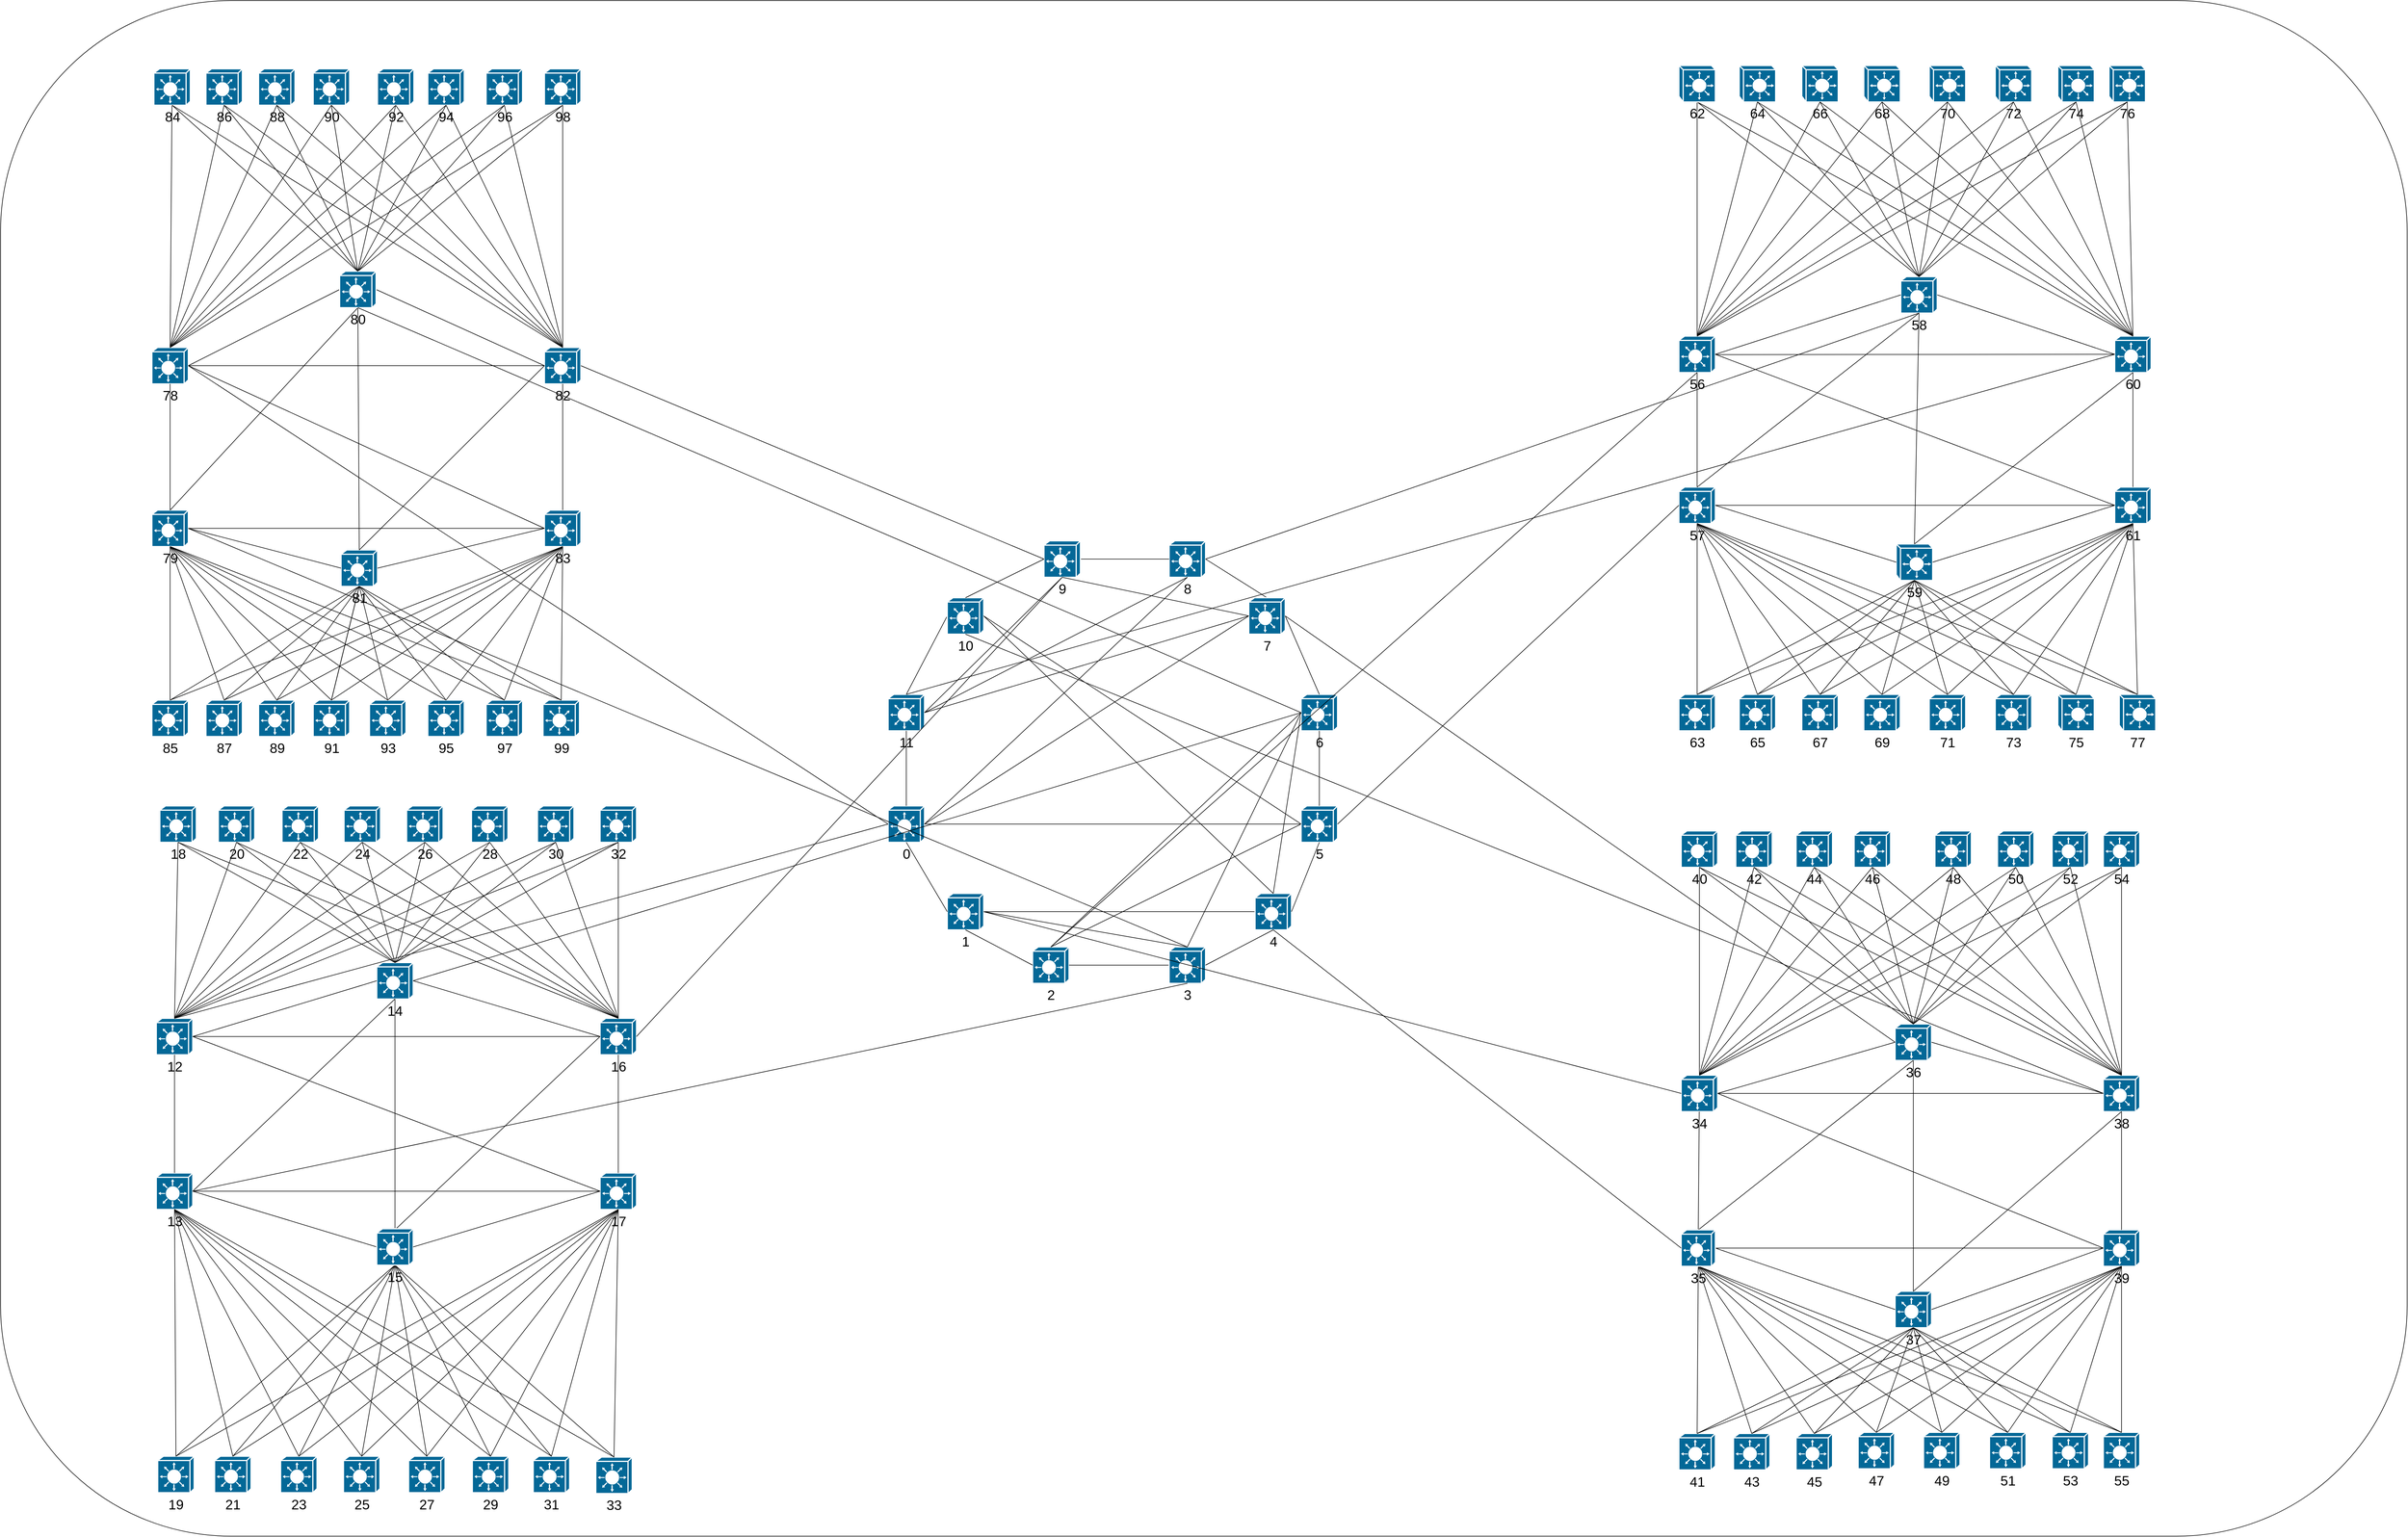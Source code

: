 <mxfile version="14.1.8" type="device"><diagram id="rjde7laMvs6sN96tIrLQ" name="第 1 页"><mxGraphModel dx="3382" dy="3336" grid="1" gridSize="10" guides="1" tooltips="1" connect="1" arrows="1" fold="1" page="1" pageScale="1" pageWidth="827" pageHeight="1169" math="0" shadow="0"><root><mxCell id="0"/><mxCell id="1" parent="0"/><mxCell id="c3nVuHaBliSej-fsL9QV-1" value="" style="group" parent="1" vertex="1" connectable="0"><mxGeometry x="-1380" y="-1350" width="4230" height="2700" as="geometry"/></mxCell><mxCell id="uJqJyjK2bfPgqP8vMKDJ-3" value="" style="rounded=1;whiteSpace=wrap;html=1;" parent="c3nVuHaBliSej-fsL9QV-1" vertex="1"><mxGeometry width="4230" height="2700" as="geometry"/></mxCell><mxCell id="k5Slgiz3u0Eqy7hsrKSK-1" value="&lt;font style=&quot;font-size: 24px&quot;&gt;0&lt;/font&gt;" style="shape=mxgraph.cisco.switches.layer_3_switch;html=1;pointerEvents=1;dashed=0;fillColor=#036897;strokeColor=#ffffff;strokeWidth=2;verticalLabelPosition=bottom;verticalAlign=top;align=center;outlineConnect=0;" parent="c3nVuHaBliSej-fsL9QV-1" vertex="1"><mxGeometry x="1560" y="1416" width="64" height="64" as="geometry"/></mxCell><mxCell id="k5Slgiz3u0Eqy7hsrKSK-3" value="&lt;font style=&quot;font-size: 24px&quot;&gt;1&lt;/font&gt;" style="shape=mxgraph.cisco.switches.layer_3_switch;html=1;pointerEvents=1;dashed=0;fillColor=#036897;strokeColor=#ffffff;strokeWidth=2;verticalLabelPosition=bottom;verticalAlign=top;align=center;outlineConnect=0;" parent="c3nVuHaBliSej-fsL9QV-1" vertex="1"><mxGeometry x="1664" y="1570" width="64" height="64" as="geometry"/></mxCell><mxCell id="k5Slgiz3u0Eqy7hsrKSK-16" value="&lt;font style=&quot;font-size: 24px&quot;&gt;12&lt;/font&gt;" style="shape=mxgraph.cisco.switches.layer_3_switch;html=1;pointerEvents=1;dashed=0;fillColor=#036897;strokeColor=#ffffff;strokeWidth=2;verticalLabelPosition=bottom;verticalAlign=top;align=center;outlineConnect=0;" parent="c3nVuHaBliSej-fsL9QV-1" vertex="1"><mxGeometry x="273.75" y="1789.5" width="64" height="64" as="geometry"/></mxCell><mxCell id="k5Slgiz3u0Eqy7hsrKSK-17" value="&lt;font style=&quot;font-size: 24px&quot;&gt;13&lt;/font&gt;" style="shape=mxgraph.cisco.switches.layer_3_switch;html=1;pointerEvents=1;dashed=0;fillColor=#036897;strokeColor=#ffffff;strokeWidth=2;verticalLabelPosition=bottom;verticalAlign=top;align=center;outlineConnect=0;" parent="c3nVuHaBliSej-fsL9QV-1" vertex="1"><mxGeometry x="273.75" y="2061.5" width="64" height="64" as="geometry"/></mxCell><mxCell id="k5Slgiz3u0Eqy7hsrKSK-18" value="&lt;font style=&quot;font-size: 24px&quot;&gt;14&lt;/font&gt;" style="shape=mxgraph.cisco.switches.layer_3_switch;html=1;pointerEvents=1;dashed=0;fillColor=#036897;strokeColor=#ffffff;strokeWidth=2;verticalLabelPosition=bottom;verticalAlign=top;align=center;outlineConnect=0;" parent="c3nVuHaBliSej-fsL9QV-1" vertex="1"><mxGeometry x="661.25" y="1691.5" width="64" height="64" as="geometry"/></mxCell><mxCell id="k5Slgiz3u0Eqy7hsrKSK-20" value="&lt;font style=&quot;font-size: 24px&quot;&gt;16&lt;/font&gt;" style="shape=mxgraph.cisco.switches.layer_3_switch;html=1;pointerEvents=1;dashed=0;fillColor=#036897;strokeColor=#ffffff;strokeWidth=2;verticalLabelPosition=bottom;verticalAlign=top;align=center;outlineConnect=0;" parent="c3nVuHaBliSej-fsL9QV-1" vertex="1"><mxGeometry x="1053.75" y="1789.5" width="64" height="64" as="geometry"/></mxCell><mxCell id="k5Slgiz3u0Eqy7hsrKSK-21" value="&lt;font style=&quot;font-size: 24px&quot;&gt;17&lt;/font&gt;" style="shape=mxgraph.cisco.switches.layer_3_switch;html=1;pointerEvents=1;dashed=0;fillColor=#036897;strokeColor=#ffffff;strokeWidth=2;verticalLabelPosition=bottom;verticalAlign=top;align=center;outlineConnect=0;" parent="c3nVuHaBliSej-fsL9QV-1" vertex="1"><mxGeometry x="1053.75" y="2061.5" width="64" height="64" as="geometry"/></mxCell><mxCell id="k5Slgiz3u0Eqy7hsrKSK-22" value="&lt;font style=&quot;font-size: 24px&quot;&gt;18&lt;/font&gt;" style="shape=mxgraph.cisco.switches.layer_3_switch;html=1;pointerEvents=1;dashed=0;fillColor=#036897;strokeColor=#ffffff;strokeWidth=2;verticalLabelPosition=bottom;verticalAlign=top;align=center;outlineConnect=0;" parent="c3nVuHaBliSej-fsL9QV-1" vertex="1"><mxGeometry x="280" y="1416" width="64" height="64" as="geometry"/></mxCell><mxCell id="k5Slgiz3u0Eqy7hsrKSK-23" value="&lt;font style=&quot;font-size: 24px&quot;&gt;19&lt;/font&gt;" style="shape=mxgraph.cisco.switches.layer_3_switch;html=1;pointerEvents=1;dashed=0;fillColor=#036897;strokeColor=#ffffff;strokeWidth=2;verticalLabelPosition=bottom;verticalAlign=top;align=center;outlineConnect=0;" parent="c3nVuHaBliSej-fsL9QV-1" vertex="1"><mxGeometry x="276.25" y="2559.5" width="64" height="64" as="geometry"/></mxCell><mxCell id="k5Slgiz3u0Eqy7hsrKSK-24" value="&lt;font style=&quot;font-size: 24px&quot;&gt;20&lt;/font&gt;" style="shape=mxgraph.cisco.switches.layer_3_switch;html=1;pointerEvents=1;dashed=0;fillColor=#036897;strokeColor=#ffffff;strokeWidth=2;verticalLabelPosition=bottom;verticalAlign=top;align=center;outlineConnect=0;" parent="c3nVuHaBliSej-fsL9QV-1" vertex="1"><mxGeometry x="382.75" y="1416" width="64" height="64" as="geometry"/></mxCell><mxCell id="k5Slgiz3u0Eqy7hsrKSK-25" value="&lt;font style=&quot;font-size: 24px&quot;&gt;21&lt;/font&gt;" style="shape=mxgraph.cisco.switches.layer_3_switch;html=1;pointerEvents=1;dashed=0;fillColor=#036897;strokeColor=#ffffff;strokeWidth=2;verticalLabelPosition=bottom;verticalAlign=top;align=center;outlineConnect=0;" parent="c3nVuHaBliSej-fsL9QV-1" vertex="1"><mxGeometry x="376.25" y="2559.5" width="64" height="64" as="geometry"/></mxCell><mxCell id="k5Slgiz3u0Eqy7hsrKSK-26" value="&lt;font style=&quot;font-size: 24px&quot;&gt;22&lt;/font&gt;" style="shape=mxgraph.cisco.switches.layer_3_switch;html=1;pointerEvents=1;dashed=0;fillColor=#036897;strokeColor=#ffffff;strokeWidth=2;verticalLabelPosition=bottom;verticalAlign=top;align=center;outlineConnect=0;" parent="c3nVuHaBliSej-fsL9QV-1" vertex="1"><mxGeometry x="494.75" y="1416" width="64" height="64" as="geometry"/></mxCell><mxCell id="k5Slgiz3u0Eqy7hsrKSK-27" value="&lt;font style=&quot;font-size: 24px&quot;&gt;23&lt;/font&gt;" style="shape=mxgraph.cisco.switches.layer_3_switch;html=1;pointerEvents=1;dashed=0;fillColor=#036897;strokeColor=#ffffff;strokeWidth=2;verticalLabelPosition=bottom;verticalAlign=top;align=center;outlineConnect=0;" parent="c3nVuHaBliSej-fsL9QV-1" vertex="1"><mxGeometry x="492.25" y="2559.5" width="64" height="64" as="geometry"/></mxCell><mxCell id="k5Slgiz3u0Eqy7hsrKSK-28" value="&lt;font style=&quot;font-size: 24px&quot;&gt;24&lt;/font&gt;" style="shape=mxgraph.cisco.switches.layer_3_switch;html=1;pointerEvents=1;dashed=0;fillColor=#036897;strokeColor=#ffffff;strokeWidth=2;verticalLabelPosition=bottom;verticalAlign=top;align=center;outlineConnect=0;" parent="c3nVuHaBliSej-fsL9QV-1" vertex="1"><mxGeometry x="603.75" y="1416" width="64" height="64" as="geometry"/></mxCell><mxCell id="k5Slgiz3u0Eqy7hsrKSK-29" value="&lt;font style=&quot;font-size: 24px&quot;&gt;25&lt;/font&gt;" style="shape=mxgraph.cisco.switches.layer_3_switch;html=1;pointerEvents=1;dashed=0;fillColor=#036897;strokeColor=#ffffff;strokeWidth=2;verticalLabelPosition=bottom;verticalAlign=top;align=center;outlineConnect=0;" parent="c3nVuHaBliSej-fsL9QV-1" vertex="1"><mxGeometry x="602.75" y="2559.5" width="64" height="64" as="geometry"/></mxCell><mxCell id="k5Slgiz3u0Eqy7hsrKSK-30" value="&lt;font style=&quot;font-size: 24px&quot;&gt;26&lt;/font&gt;" style="shape=mxgraph.cisco.switches.layer_3_switch;html=1;pointerEvents=1;dashed=0;fillColor=#036897;strokeColor=#ffffff;strokeWidth=2;verticalLabelPosition=bottom;verticalAlign=top;align=center;outlineConnect=0;" parent="c3nVuHaBliSej-fsL9QV-1" vertex="1"><mxGeometry x="713.75" y="1416" width="64" height="64" as="geometry"/></mxCell><mxCell id="k5Slgiz3u0Eqy7hsrKSK-31" value="&lt;font style=&quot;font-size: 24px&quot;&gt;27&lt;/font&gt;" style="shape=mxgraph.cisco.switches.layer_3_switch;html=1;pointerEvents=1;dashed=0;fillColor=#036897;strokeColor=#ffffff;strokeWidth=2;verticalLabelPosition=bottom;verticalAlign=top;align=center;outlineConnect=0;" parent="c3nVuHaBliSej-fsL9QV-1" vertex="1"><mxGeometry x="717.25" y="2559.5" width="64" height="64" as="geometry"/></mxCell><mxCell id="k5Slgiz3u0Eqy7hsrKSK-32" value="&lt;font style=&quot;font-size: 24px&quot;&gt;28&lt;/font&gt;" style="shape=mxgraph.cisco.switches.layer_3_switch;html=1;pointerEvents=1;dashed=0;fillColor=#036897;strokeColor=#ffffff;strokeWidth=2;verticalLabelPosition=bottom;verticalAlign=top;align=center;outlineConnect=0;" parent="c3nVuHaBliSej-fsL9QV-1" vertex="1"><mxGeometry x="827.75" y="1416" width="64" height="64" as="geometry"/></mxCell><mxCell id="k5Slgiz3u0Eqy7hsrKSK-33" value="&lt;font style=&quot;font-size: 24px&quot;&gt;29&lt;/font&gt;" style="shape=mxgraph.cisco.switches.layer_3_switch;html=1;pointerEvents=1;dashed=0;fillColor=#036897;strokeColor=#ffffff;strokeWidth=2;verticalLabelPosition=bottom;verticalAlign=top;align=center;outlineConnect=0;" parent="c3nVuHaBliSej-fsL9QV-1" vertex="1"><mxGeometry x="829.25" y="2559.5" width="64" height="64" as="geometry"/></mxCell><mxCell id="k5Slgiz3u0Eqy7hsrKSK-34" value="&lt;font style=&quot;font-size: 24px&quot;&gt;30&lt;/font&gt;" style="shape=mxgraph.cisco.switches.layer_3_switch;html=1;pointerEvents=1;dashed=0;fillColor=#036897;strokeColor=#ffffff;strokeWidth=2;verticalLabelPosition=bottom;verticalAlign=top;align=center;outlineConnect=0;" parent="c3nVuHaBliSej-fsL9QV-1" vertex="1"><mxGeometry x="943.75" y="1416" width="64" height="64" as="geometry"/></mxCell><mxCell id="k5Slgiz3u0Eqy7hsrKSK-35" value="&lt;span style=&quot;font-size: 24px&quot;&gt;31&lt;/span&gt;" style="shape=mxgraph.cisco.switches.layer_3_switch;html=1;pointerEvents=1;dashed=0;fillColor=#036897;strokeColor=#ffffff;strokeWidth=2;verticalLabelPosition=bottom;verticalAlign=top;align=center;outlineConnect=0;" parent="c3nVuHaBliSej-fsL9QV-1" vertex="1"><mxGeometry x="936.25" y="2559.5" width="64" height="64" as="geometry"/></mxCell><mxCell id="k5Slgiz3u0Eqy7hsrKSK-36" value="&lt;font style=&quot;font-size: 24px&quot;&gt;32&lt;/font&gt;" style="shape=mxgraph.cisco.switches.layer_3_switch;html=1;pointerEvents=1;dashed=0;fillColor=#036897;strokeColor=#ffffff;strokeWidth=2;verticalLabelPosition=bottom;verticalAlign=top;align=center;outlineConnect=0;" parent="c3nVuHaBliSej-fsL9QV-1" vertex="1"><mxGeometry x="1053.75" y="1416" width="64" height="64" as="geometry"/></mxCell><mxCell id="k5Slgiz3u0Eqy7hsrKSK-37" value="&lt;font style=&quot;font-size: 24px&quot;&gt;33&lt;/font&gt;" style="shape=mxgraph.cisco.switches.layer_3_switch;html=1;pointerEvents=1;dashed=0;fillColor=#036897;strokeColor=#ffffff;strokeWidth=2;verticalLabelPosition=bottom;verticalAlign=top;align=center;outlineConnect=0;direction=east;" parent="c3nVuHaBliSej-fsL9QV-1" vertex="1"><mxGeometry x="1046.25" y="2561" width="64" height="64" as="geometry"/></mxCell><mxCell id="k5Slgiz3u0Eqy7hsrKSK-38" value="&lt;font style=&quot;font-size: 24px&quot;&gt;34&lt;/font&gt;" style="shape=mxgraph.cisco.switches.layer_3_switch;html=1;pointerEvents=1;dashed=0;fillColor=#036897;strokeColor=#ffffff;strokeWidth=2;verticalLabelPosition=bottom;verticalAlign=top;align=center;outlineConnect=0;" parent="c3nVuHaBliSej-fsL9QV-1" vertex="1"><mxGeometry x="2954" y="1889.5" width="64" height="64" as="geometry"/></mxCell><mxCell id="k5Slgiz3u0Eqy7hsrKSK-40" value="&lt;font style=&quot;font-size: 24px&quot;&gt;36&lt;/font&gt;" style="shape=mxgraph.cisco.switches.layer_3_switch;html=1;pointerEvents=1;dashed=0;fillColor=#036897;strokeColor=#ffffff;strokeWidth=2;verticalLabelPosition=bottom;verticalAlign=top;align=center;outlineConnect=0;" parent="c3nVuHaBliSej-fsL9QV-1" vertex="1"><mxGeometry x="3330" y="1799.5" width="64" height="64" as="geometry"/></mxCell><mxCell id="k5Slgiz3u0Eqy7hsrKSK-41" value="&lt;font style=&quot;font-size: 24px&quot;&gt;37&lt;/font&gt;" style="shape=mxgraph.cisco.switches.layer_3_switch;html=1;pointerEvents=1;dashed=0;fillColor=#036897;strokeColor=#ffffff;strokeWidth=2;verticalLabelPosition=bottom;verticalAlign=top;align=center;outlineConnect=0;" parent="c3nVuHaBliSej-fsL9QV-1" vertex="1"><mxGeometry x="3330" y="2269.5" width="64" height="64" as="geometry"/></mxCell><mxCell id="k5Slgiz3u0Eqy7hsrKSK-42" value="&lt;font style=&quot;font-size: 24px&quot;&gt;38&lt;/font&gt;" style="shape=mxgraph.cisco.switches.layer_3_switch;html=1;pointerEvents=1;dashed=0;fillColor=#036897;strokeColor=#ffffff;strokeWidth=2;verticalLabelPosition=bottom;verticalAlign=top;align=center;outlineConnect=0;" parent="c3nVuHaBliSej-fsL9QV-1" vertex="1"><mxGeometry x="3696" y="1889.5" width="64" height="64" as="geometry"/></mxCell><mxCell id="k5Slgiz3u0Eqy7hsrKSK-43" value="&lt;font style=&quot;font-size: 24px&quot;&gt;39&lt;/font&gt;" style="shape=mxgraph.cisco.switches.layer_3_switch;html=1;pointerEvents=1;dashed=0;fillColor=#036897;strokeColor=#ffffff;strokeWidth=2;verticalLabelPosition=bottom;verticalAlign=top;align=center;outlineConnect=0;" parent="c3nVuHaBliSej-fsL9QV-1" vertex="1"><mxGeometry x="3696" y="2161.5" width="64" height="64" as="geometry"/></mxCell><mxCell id="k5Slgiz3u0Eqy7hsrKSK-44" value="&lt;font style=&quot;font-size: 24px&quot;&gt;40&lt;/font&gt;&lt;span style=&quot;color: rgba(0 , 0 , 0 , 0) ; font-family: monospace ; font-size: 0px&quot;&gt;%3CmxGraphModel%3E%3Croot%3E%3CmxCell%20id%3D%220%22%2F%3E%3CmxCell%20id%3D%221%22%20parent%3D%220%22%2F%3E%3CmxCell%20id%3D%222%22%20value%3D%22%26lt%3Bfont%20style%3D%26quot%3Bfont-size%3A%2024px%26quot%3B%26gt%3B0%26lt%3B%2Ffont%26gt%3B%22%20style%3D%22shape%3Dmxgraph.cisco.switches.layer_3_switch%3Bhtml%3D1%3BpointerEvents%3D1%3Bdashed%3D0%3BfillColor%3D%23036897%3BstrokeColor%3D%23ffffff%3BstrokeWidth%3D2%3BverticalLabelPosition%3Dbottom%3BverticalAlign%3Dtop%3Balign%3Dcenter%3BoutlineConnect%3D0%3B%22%20vertex%3D%221%22%20parent%3D%221%22%3E%3CmxGeometry%20x%3D%2290%22%20y%3D%2240%22%20width%3D%2264%22%20height%3D%2264%22%20as%3D%22geometry%22%2F%3E%3C%2FmxCell%3E%3C%2Froot%3E%3C%2FmxGraphModel%3E&lt;/span&gt;&lt;span style=&quot;color: rgba(0 , 0 , 0 , 0) ; font-family: monospace ; font-size: 0px&quot;&gt;%3CmxGraphModel%3E%3Croot%3E%3CmxCell%20id%3D%220%22%2F%3E%3CmxCell%20id%3D%221%22%20parent%3D%220%22%2F%3E%3CmxCell%20id%3D%222%22%20value%3D%22%26lt%3Bfont%20style%3D%26quot%3Bfont-size%3A%2024px%26quot%3B%26gt%3B0%26lt%3B%2Ffont%26gt%3B%22%20style%3D%22shape%3Dmxgraph.cisco.switches.layer_3_switch%3Bhtml%3D1%3BpointerEvents%3D1%3Bdashed%3D0%3BfillColor%3D%23036897%3BstrokeColor%3D%23ffffff%3BstrokeWidth%3D2%3BverticalLabelPosition%3Dbottom%3BverticalAlign%3Dtop%3Balign%3Dcenter%3BoutlineConnect%3D0%3B%22%20vertex%3D%221%22%20parent%3D%221%22%3E%3CmxGeometry%20x%3D%2290%22%20y%3D%2240%22%20width%3D%2264%22%20height%3D%2264%22%20as%3D%22geometry%22%2F%3E%3C%2FmxCell%3E%3C%2Froot%3E%3C%2FmxGraphModel%3E&lt;/span&gt;" style="shape=mxgraph.cisco.switches.layer_3_switch;html=1;pointerEvents=1;dashed=0;fillColor=#036897;strokeColor=#ffffff;strokeWidth=2;verticalLabelPosition=bottom;verticalAlign=top;align=center;outlineConnect=0;" parent="c3nVuHaBliSej-fsL9QV-1" vertex="1"><mxGeometry x="2954" y="1460" width="64" height="64" as="geometry"/></mxCell><mxCell id="k5Slgiz3u0Eqy7hsrKSK-45" value="&lt;font style=&quot;font-size: 24px&quot;&gt;41&lt;/font&gt;&lt;span style=&quot;color: rgba(0 , 0 , 0 , 0) ; font-family: monospace ; font-size: 0px&quot;&gt;%3CmxGraphModel%3E%3Croot%3E%3CmxCell%20id%3D%220%22%2F%3E%3CmxCell%20id%3D%221%22%20parent%3D%220%22%2F%3E%3CmxCell%20id%3D%222%22%20value%3D%22%26lt%3Bfont%20style%3D%26quot%3Bfont-size%3A%2024px%26quot%3B%26gt%3B0%26lt%3B%2Ffont%26gt%3B%22%20style%3D%22shape%3Dmxgraph.cisco.switches.layer_3_switch%3Bhtml%3D1%3BpointerEvents%3D1%3Bdashed%3D0%3BfillColor%3D%23036897%3BstrokeColor%3D%23ffffff%3BstrokeWidth%3D2%3BverticalLabelPosition%3Dbottom%3BverticalAlign%3Dtop%3Balign%3Dcenter%3BoutlineConnect%3D0%3B%22%20vertex%3D%221%22%20parent%3D%221%22%3E%3CmxGeometry%20x%3D%2290%22%20y%3D%2240%22%20width%3D%2264%22%20height%3D%2264%22%20as%3D%22geometry%22%2F%3E%3C%2FmxCell%3E%3C%2Froot%3E%3C%2FmxGraphModel%3E&lt;/span&gt;" style="shape=mxgraph.cisco.switches.layer_3_switch;html=1;pointerEvents=1;dashed=0;fillColor=#036897;strokeColor=#ffffff;strokeWidth=2;verticalLabelPosition=bottom;verticalAlign=top;align=center;outlineConnect=0;" parent="c3nVuHaBliSej-fsL9QV-1" vertex="1"><mxGeometry x="2950" y="2519.5" width="64" height="64" as="geometry"/></mxCell><mxCell id="k5Slgiz3u0Eqy7hsrKSK-46" value="&lt;font style=&quot;font-size: 24px&quot;&gt;42&lt;/font&gt;" style="shape=mxgraph.cisco.switches.layer_3_switch;html=1;pointerEvents=1;dashed=0;fillColor=#036897;strokeColor=#ffffff;strokeWidth=2;verticalLabelPosition=bottom;verticalAlign=top;align=center;outlineConnect=0;" parent="c3nVuHaBliSej-fsL9QV-1" vertex="1"><mxGeometry x="3050" y="1460" width="64" height="64" as="geometry"/></mxCell><mxCell id="k5Slgiz3u0Eqy7hsrKSK-47" value="&lt;font style=&quot;font-size: 24px&quot;&gt;43&lt;/font&gt;" style="shape=mxgraph.cisco.switches.layer_3_switch;html=1;pointerEvents=1;dashed=0;fillColor=#036897;strokeColor=#ffffff;strokeWidth=2;verticalLabelPosition=bottom;verticalAlign=top;align=center;outlineConnect=0;" parent="c3nVuHaBliSej-fsL9QV-1" vertex="1"><mxGeometry x="3046" y="2519.5" width="64" height="64" as="geometry"/></mxCell><mxCell id="k5Slgiz3u0Eqy7hsrKSK-48" value="&lt;font style=&quot;font-size: 24px&quot;&gt;44&lt;/font&gt;" style="shape=mxgraph.cisco.switches.layer_3_switch;html=1;pointerEvents=1;dashed=0;fillColor=#036897;strokeColor=#ffffff;strokeWidth=2;verticalLabelPosition=bottom;verticalAlign=top;align=center;outlineConnect=0;" parent="c3nVuHaBliSej-fsL9QV-1" vertex="1"><mxGeometry x="3156" y="1460" width="64" height="64" as="geometry"/></mxCell><mxCell id="k5Slgiz3u0Eqy7hsrKSK-49" value="&lt;font style=&quot;font-size: 24px&quot;&gt;45&lt;/font&gt;" style="shape=mxgraph.cisco.switches.layer_3_switch;html=1;pointerEvents=1;dashed=0;fillColor=#036897;strokeColor=#ffffff;strokeWidth=2;verticalLabelPosition=bottom;verticalAlign=top;align=center;outlineConnect=0;" parent="c3nVuHaBliSej-fsL9QV-1" vertex="1"><mxGeometry x="3156" y="2519.5" width="64" height="64" as="geometry"/></mxCell><mxCell id="k5Slgiz3u0Eqy7hsrKSK-50" value="&lt;font style=&quot;font-size: 24px&quot;&gt;46&lt;/font&gt;" style="shape=mxgraph.cisco.switches.layer_3_switch;html=1;pointerEvents=1;dashed=0;fillColor=#036897;strokeColor=#ffffff;strokeWidth=2;verticalLabelPosition=bottom;verticalAlign=top;align=center;outlineConnect=0;" parent="c3nVuHaBliSej-fsL9QV-1" vertex="1"><mxGeometry x="3258" y="1460" width="64" height="64" as="geometry"/></mxCell><mxCell id="k5Slgiz3u0Eqy7hsrKSK-51" value="&lt;font style=&quot;font-size: 24px&quot;&gt;47&lt;/font&gt;" style="shape=mxgraph.cisco.switches.layer_3_switch;html=1;pointerEvents=1;dashed=0;fillColor=#036897;strokeColor=#ffffff;strokeWidth=2;verticalLabelPosition=bottom;verticalAlign=top;align=center;outlineConnect=0;" parent="c3nVuHaBliSej-fsL9QV-1" vertex="1"><mxGeometry x="3265" y="2517.5" width="64" height="64" as="geometry"/></mxCell><mxCell id="k5Slgiz3u0Eqy7hsrKSK-52" value="&lt;font style=&quot;font-size: 24px&quot;&gt;48&lt;/font&gt;" style="shape=mxgraph.cisco.switches.layer_3_switch;html=1;pointerEvents=1;dashed=0;fillColor=#036897;strokeColor=#ffffff;strokeWidth=2;verticalLabelPosition=bottom;verticalAlign=top;align=center;outlineConnect=0;" parent="c3nVuHaBliSej-fsL9QV-1" vertex="1"><mxGeometry x="3400" y="1460" width="64" height="64" as="geometry"/></mxCell><mxCell id="k5Slgiz3u0Eqy7hsrKSK-53" value="&lt;font style=&quot;font-size: 24px&quot;&gt;49&lt;/font&gt;" style="shape=mxgraph.cisco.switches.layer_3_switch;html=1;pointerEvents=1;dashed=0;fillColor=#036897;strokeColor=#ffffff;strokeWidth=2;verticalLabelPosition=bottom;verticalAlign=top;align=center;outlineConnect=0;" parent="c3nVuHaBliSej-fsL9QV-1" vertex="1"><mxGeometry x="3380" y="2517.5" width="64" height="64" as="geometry"/></mxCell><mxCell id="k5Slgiz3u0Eqy7hsrKSK-54" value="&lt;font style=&quot;font-size: 24px&quot;&gt;50&lt;/font&gt;" style="shape=mxgraph.cisco.switches.layer_3_switch;html=1;pointerEvents=1;dashed=0;fillColor=#036897;strokeColor=#ffffff;strokeWidth=2;verticalLabelPosition=bottom;verticalAlign=top;align=center;outlineConnect=0;" parent="c3nVuHaBliSej-fsL9QV-1" vertex="1"><mxGeometry x="3510" y="1460" width="64" height="64" as="geometry"/></mxCell><mxCell id="k5Slgiz3u0Eqy7hsrKSK-55" value="&lt;font style=&quot;font-size: 24px&quot;&gt;51&lt;/font&gt;" style="shape=mxgraph.cisco.switches.layer_3_switch;html=1;pointerEvents=1;dashed=0;fillColor=#036897;strokeColor=#ffffff;strokeWidth=2;verticalLabelPosition=bottom;verticalAlign=top;align=center;outlineConnect=0;" parent="c3nVuHaBliSej-fsL9QV-1" vertex="1"><mxGeometry x="3496" y="2517.5" width="64" height="64" as="geometry"/></mxCell><mxCell id="k5Slgiz3u0Eqy7hsrKSK-56" value="&lt;font style=&quot;font-size: 24px&quot;&gt;52&lt;/font&gt;" style="shape=mxgraph.cisco.switches.layer_3_switch;html=1;pointerEvents=1;dashed=0;fillColor=#036897;strokeColor=#ffffff;strokeWidth=2;verticalLabelPosition=bottom;verticalAlign=top;align=center;outlineConnect=0;" parent="c3nVuHaBliSej-fsL9QV-1" vertex="1"><mxGeometry x="3606" y="1460" width="64" height="64" as="geometry"/></mxCell><mxCell id="k5Slgiz3u0Eqy7hsrKSK-57" value="&lt;font style=&quot;font-size: 24px&quot;&gt;53&lt;/font&gt;" style="shape=mxgraph.cisco.switches.layer_3_switch;html=1;pointerEvents=1;dashed=0;fillColor=#036897;strokeColor=#ffffff;strokeWidth=2;verticalLabelPosition=bottom;verticalAlign=top;align=center;outlineConnect=0;" parent="c3nVuHaBliSej-fsL9QV-1" vertex="1"><mxGeometry x="3606" y="2517.5" width="64" height="64" as="geometry"/></mxCell><mxCell id="k5Slgiz3u0Eqy7hsrKSK-58" value="&lt;font style=&quot;font-size: 24px&quot;&gt;54&lt;/font&gt;" style="shape=mxgraph.cisco.switches.layer_3_switch;html=1;pointerEvents=1;dashed=0;fillColor=#036897;strokeColor=#ffffff;strokeWidth=2;verticalLabelPosition=bottom;verticalAlign=top;align=center;outlineConnect=0;" parent="c3nVuHaBliSej-fsL9QV-1" vertex="1"><mxGeometry x="3696" y="1460" width="64" height="64" as="geometry"/></mxCell><mxCell id="k5Slgiz3u0Eqy7hsrKSK-59" value="&lt;font style=&quot;font-size: 24px&quot;&gt;55&lt;/font&gt;" style="shape=mxgraph.cisco.switches.layer_3_switch;html=1;pointerEvents=1;dashed=0;fillColor=#036897;strokeColor=#ffffff;strokeWidth=2;verticalLabelPosition=bottom;verticalAlign=top;align=center;outlineConnect=0;" parent="c3nVuHaBliSej-fsL9QV-1" vertex="1"><mxGeometry x="3696" y="2517.5" width="64" height="64" as="geometry"/></mxCell><mxCell id="k5Slgiz3u0Eqy7hsrKSK-60" value="&lt;font style=&quot;font-size: 24px&quot;&gt;56&lt;/font&gt;" style="shape=mxgraph.cisco.switches.layer_3_switch;html=1;pointerEvents=1;dashed=0;fillColor=#036897;strokeColor=#ffffff;strokeWidth=2;verticalLabelPosition=bottom;verticalAlign=top;align=center;outlineConnect=0;" parent="c3nVuHaBliSej-fsL9QV-1" vertex="1"><mxGeometry x="2950" y="590" width="64" height="64" as="geometry"/></mxCell><mxCell id="k5Slgiz3u0Eqy7hsrKSK-61" value="&lt;font style=&quot;font-size: 24px&quot;&gt;57&lt;/font&gt;" style="shape=mxgraph.cisco.switches.layer_3_switch;html=1;pointerEvents=1;dashed=0;fillColor=#036897;strokeColor=#ffffff;strokeWidth=2;verticalLabelPosition=bottom;verticalAlign=top;align=center;outlineConnect=0;" parent="c3nVuHaBliSej-fsL9QV-1" vertex="1"><mxGeometry x="2950" y="855.5" width="64" height="64" as="geometry"/></mxCell><mxCell id="k5Slgiz3u0Eqy7hsrKSK-62" value="&lt;font style=&quot;font-size: 24px&quot;&gt;58&lt;/font&gt;" style="shape=mxgraph.cisco.switches.layer_3_switch;html=1;pointerEvents=1;dashed=0;fillColor=#036897;strokeColor=#ffffff;strokeWidth=2;verticalLabelPosition=bottom;verticalAlign=top;align=center;outlineConnect=0;" parent="c3nVuHaBliSej-fsL9QV-1" vertex="1"><mxGeometry x="3340" y="485.5" width="64" height="64" as="geometry"/></mxCell><mxCell id="k5Slgiz3u0Eqy7hsrKSK-63" value="&lt;font style=&quot;font-size: 24px&quot;&gt;59&lt;/font&gt;" style="shape=mxgraph.cisco.switches.layer_3_switch;html=1;pointerEvents=1;dashed=0;fillColor=#036897;strokeColor=#ffffff;strokeWidth=2;verticalLabelPosition=bottom;verticalAlign=top;align=center;outlineConnect=0;direction=north;" parent="c3nVuHaBliSej-fsL9QV-1" vertex="1"><mxGeometry x="3332" y="955.5" width="64" height="64" as="geometry"/></mxCell><mxCell id="k5Slgiz3u0Eqy7hsrKSK-72" value="&lt;font style=&quot;font-size: 24px&quot;&gt;60&lt;/font&gt;&lt;span style=&quot;color: rgba(0 , 0 , 0 , 0) ; font-family: monospace ; font-size: 0px&quot;&gt;%3CmxGraphModel%3E%3Croot%3E%3CmxCell%20id%3D%220%22%2F%3E%3CmxCell%20id%3D%221%22%20parent%3D%220%22%2F%3E%3CmxCell%20id%3D%222%22%20value%3D%22%26lt%3Bfont%20style%3D%26quot%3Bfont-size%3A%2024px%26quot%3B%26gt%3B0%26lt%3B%2Ffont%26gt%3B%22%20style%3D%22shape%3Dmxgraph.cisco.switches.layer_3_switch%3Bhtml%3D1%3BpointerEvents%3D1%3Bdashed%3D0%3BfillColor%3D%23036897%3BstrokeColor%3D%23ffffff%3BstrokeWidth%3D2%3BverticalLabelPosition%3Dbottom%3BverticalAlign%3Dtop%3Balign%3Dcenter%3BoutlineConnect%3D0%3B%22%20vertex%3D%221%22%20parent%3D%221%22%3E%3CmxGeometry%20x%3D%2290%22%20y%3D%2240%22%20width%3D%2264%22%20height%3D%2264%22%20as%3D%22geometry%22%2F%3E%3C%2FmxCell%3E%3C%2Froot%3E%3C%2FmxGraphModel%3E&lt;/span&gt;" style="shape=mxgraph.cisco.switches.layer_3_switch;html=1;pointerEvents=1;dashed=0;fillColor=#036897;strokeColor=#ffffff;strokeWidth=2;verticalLabelPosition=bottom;verticalAlign=top;align=center;outlineConnect=0;direction=east;" parent="c3nVuHaBliSej-fsL9QV-1" vertex="1"><mxGeometry x="3716" y="590" width="64" height="64" as="geometry"/></mxCell><mxCell id="k5Slgiz3u0Eqy7hsrKSK-73" value="&lt;font style=&quot;font-size: 24px&quot;&gt;61&lt;/font&gt;" style="shape=mxgraph.cisco.switches.layer_3_switch;html=1;pointerEvents=1;dashed=0;fillColor=#036897;strokeColor=#ffffff;strokeWidth=2;verticalLabelPosition=bottom;verticalAlign=top;align=center;outlineConnect=0;direction=east;" parent="c3nVuHaBliSej-fsL9QV-1" vertex="1"><mxGeometry x="3716" y="855.5" width="64" height="64" as="geometry"/></mxCell><mxCell id="k5Slgiz3u0Eqy7hsrKSK-75" value="&lt;font style=&quot;font-size: 24px&quot;&gt;63&lt;/font&gt;" style="shape=mxgraph.cisco.switches.layer_3_switch;html=1;pointerEvents=1;dashed=0;fillColor=#036897;strokeColor=#ffffff;strokeWidth=2;verticalLabelPosition=bottom;verticalAlign=top;align=center;outlineConnect=0;" parent="c3nVuHaBliSej-fsL9QV-1" vertex="1"><mxGeometry x="2950" y="1220" width="64" height="64" as="geometry"/></mxCell><mxCell id="k5Slgiz3u0Eqy7hsrKSK-76" value="&lt;font style=&quot;font-size: 24px&quot;&gt;64&lt;/font&gt;" style="shape=mxgraph.cisco.switches.layer_3_switch;html=1;pointerEvents=1;dashed=0;fillColor=#036897;strokeColor=#ffffff;strokeWidth=2;verticalLabelPosition=bottom;verticalAlign=top;align=center;outlineConnect=0;direction=north;" parent="c3nVuHaBliSej-fsL9QV-1" vertex="1"><mxGeometry x="3056" y="114.25" width="64" height="64" as="geometry"/></mxCell><mxCell id="k5Slgiz3u0Eqy7hsrKSK-77" value="&lt;font style=&quot;font-size: 24px&quot;&gt;65&lt;/font&gt;" style="shape=mxgraph.cisco.switches.layer_3_switch;html=1;pointerEvents=1;dashed=0;fillColor=#036897;strokeColor=#ffffff;strokeWidth=2;verticalLabelPosition=bottom;verticalAlign=top;align=center;outlineConnect=0;" parent="c3nVuHaBliSej-fsL9QV-1" vertex="1"><mxGeometry x="3056" y="1220" width="64" height="64" as="geometry"/></mxCell><mxCell id="k5Slgiz3u0Eqy7hsrKSK-78" value="&lt;font style=&quot;font-size: 24px&quot;&gt;66&lt;/font&gt;" style="shape=mxgraph.cisco.switches.layer_3_switch;html=1;pointerEvents=1;dashed=0;fillColor=#036897;strokeColor=#ffffff;strokeWidth=2;verticalLabelPosition=bottom;verticalAlign=top;align=center;outlineConnect=0;direction=north;" parent="c3nVuHaBliSej-fsL9QV-1" vertex="1"><mxGeometry x="3166" y="114.25" width="64" height="64" as="geometry"/></mxCell><mxCell id="k5Slgiz3u0Eqy7hsrKSK-79" value="&lt;span style=&quot;font-size: 24px&quot;&gt;67&lt;/span&gt;" style="shape=mxgraph.cisco.switches.layer_3_switch;html=1;pointerEvents=1;dashed=0;fillColor=#036897;strokeColor=#ffffff;strokeWidth=2;verticalLabelPosition=bottom;verticalAlign=top;align=center;outlineConnect=0;" parent="c3nVuHaBliSej-fsL9QV-1" vertex="1"><mxGeometry x="3166" y="1220" width="64" height="64" as="geometry"/></mxCell><mxCell id="k5Slgiz3u0Eqy7hsrKSK-80" value="&lt;font style=&quot;font-size: 24px&quot;&gt;68&lt;/font&gt;" style="shape=mxgraph.cisco.switches.layer_3_switch;html=1;pointerEvents=1;dashed=0;fillColor=#036897;strokeColor=#ffffff;strokeWidth=2;verticalLabelPosition=bottom;verticalAlign=top;align=center;outlineConnect=0;direction=north;" parent="c3nVuHaBliSej-fsL9QV-1" vertex="1"><mxGeometry x="3275" y="114.25" width="64" height="64" as="geometry"/></mxCell><mxCell id="k5Slgiz3u0Eqy7hsrKSK-81" value="&lt;font style=&quot;font-size: 24px&quot;&gt;69&lt;/font&gt;" style="shape=mxgraph.cisco.switches.layer_3_switch;html=1;pointerEvents=1;dashed=0;fillColor=#036897;strokeColor=#ffffff;strokeWidth=2;verticalLabelPosition=bottom;verticalAlign=top;align=center;outlineConnect=0;" parent="c3nVuHaBliSej-fsL9QV-1" vertex="1"><mxGeometry x="3275" y="1220" width="64" height="64" as="geometry"/></mxCell><mxCell id="k5Slgiz3u0Eqy7hsrKSK-83" value="&lt;font style=&quot;font-size: 24px&quot;&gt;70&lt;/font&gt;" style="shape=mxgraph.cisco.switches.layer_3_switch;html=1;pointerEvents=1;dashed=0;fillColor=#036897;strokeColor=#ffffff;strokeWidth=2;verticalLabelPosition=bottom;verticalAlign=top;align=center;outlineConnect=0;direction=north;" parent="c3nVuHaBliSej-fsL9QV-1" vertex="1"><mxGeometry x="3390" y="114.25" width="64" height="64" as="geometry"/></mxCell><mxCell id="k5Slgiz3u0Eqy7hsrKSK-86" value="&lt;font style=&quot;font-size: 24px&quot;&gt;71&lt;/font&gt;" style="shape=mxgraph.cisco.switches.layer_3_switch;html=1;pointerEvents=1;dashed=0;fillColor=#036897;strokeColor=#ffffff;strokeWidth=2;verticalLabelPosition=bottom;verticalAlign=top;align=center;outlineConnect=0;" parent="c3nVuHaBliSej-fsL9QV-1" vertex="1"><mxGeometry x="3390" y="1220" width="64" height="64" as="geometry"/></mxCell><mxCell id="k5Slgiz3u0Eqy7hsrKSK-87" value="&lt;font style=&quot;font-size: 24px&quot;&gt;72&lt;/font&gt;" style="shape=mxgraph.cisco.switches.layer_3_switch;html=1;pointerEvents=1;dashed=0;fillColor=#036897;strokeColor=#ffffff;strokeWidth=2;verticalLabelPosition=bottom;verticalAlign=top;align=center;outlineConnect=0;direction=north;" parent="c3nVuHaBliSej-fsL9QV-1" vertex="1"><mxGeometry x="3506" y="114.25" width="64" height="64" as="geometry"/></mxCell><mxCell id="k5Slgiz3u0Eqy7hsrKSK-88" value="&lt;font style=&quot;font-size: 24px&quot;&gt;73&lt;/font&gt;" style="shape=mxgraph.cisco.switches.layer_3_switch;html=1;pointerEvents=1;dashed=0;fillColor=#036897;strokeColor=#ffffff;strokeWidth=2;verticalLabelPosition=bottom;verticalAlign=top;align=center;outlineConnect=0;" parent="c3nVuHaBliSej-fsL9QV-1" vertex="1"><mxGeometry x="3506" y="1220" width="64" height="64" as="geometry"/></mxCell><mxCell id="k5Slgiz3u0Eqy7hsrKSK-89" value="&lt;font style=&quot;font-size: 24px&quot;&gt;74&lt;/font&gt;" style="shape=mxgraph.cisco.switches.layer_3_switch;html=1;pointerEvents=1;dashed=0;fillColor=#036897;strokeColor=#ffffff;strokeWidth=2;verticalLabelPosition=bottom;verticalAlign=top;align=center;outlineConnect=0;direction=north;" parent="c3nVuHaBliSej-fsL9QV-1" vertex="1"><mxGeometry x="3616" y="114.25" width="64" height="64" as="geometry"/></mxCell><mxCell id="k5Slgiz3u0Eqy7hsrKSK-90" value="&lt;font style=&quot;font-size: 24px&quot;&gt;75&lt;/font&gt;" style="shape=mxgraph.cisco.switches.layer_3_switch;html=1;pointerEvents=1;dashed=0;fillColor=#036897;strokeColor=#ffffff;strokeWidth=2;verticalLabelPosition=bottom;verticalAlign=top;align=center;outlineConnect=0;direction=north;" parent="c3nVuHaBliSej-fsL9QV-1" vertex="1"><mxGeometry x="3616" y="1220" width="64" height="64" as="geometry"/></mxCell><mxCell id="k5Slgiz3u0Eqy7hsrKSK-91" value="&lt;font style=&quot;font-size: 24px&quot;&gt;76&lt;/font&gt;" style="shape=mxgraph.cisco.switches.layer_3_switch;html=1;pointerEvents=1;dashed=0;fillColor=#036897;strokeColor=#ffffff;strokeWidth=2;verticalLabelPosition=bottom;verticalAlign=top;align=center;outlineConnect=0;direction=north;" parent="c3nVuHaBliSej-fsL9QV-1" vertex="1"><mxGeometry x="3706" y="114.25" width="64" height="64" as="geometry"/></mxCell><mxCell id="k5Slgiz3u0Eqy7hsrKSK-92" value="&lt;font style=&quot;font-size: 24px&quot;&gt;77&lt;/font&gt;" style="shape=mxgraph.cisco.switches.layer_3_switch;html=1;pointerEvents=1;dashed=0;fillColor=#036897;strokeColor=#ffffff;strokeWidth=2;verticalLabelPosition=bottom;verticalAlign=top;align=center;outlineConnect=0;direction=north;" parent="c3nVuHaBliSej-fsL9QV-1" vertex="1"><mxGeometry x="3724" y="1220" width="64" height="64" as="geometry"/></mxCell><mxCell id="k5Slgiz3u0Eqy7hsrKSK-93" value="&lt;font style=&quot;font-size: 24px&quot;&gt;78&lt;/font&gt;" style="shape=mxgraph.cisco.switches.layer_3_switch;html=1;pointerEvents=1;dashed=0;fillColor=#036897;strokeColor=#ffffff;strokeWidth=2;verticalLabelPosition=bottom;verticalAlign=top;align=center;outlineConnect=0;" parent="c3nVuHaBliSej-fsL9QV-1" vertex="1"><mxGeometry x="266" y="610" width="64" height="64" as="geometry"/></mxCell><mxCell id="k5Slgiz3u0Eqy7hsrKSK-94" value="&lt;font style=&quot;font-size: 24px&quot;&gt;79&lt;/font&gt;" style="shape=mxgraph.cisco.switches.layer_3_switch;html=1;pointerEvents=1;dashed=0;fillColor=#036897;strokeColor=#ffffff;strokeWidth=2;verticalLabelPosition=bottom;verticalAlign=top;align=center;outlineConnect=0;" parent="c3nVuHaBliSej-fsL9QV-1" vertex="1"><mxGeometry x="266" y="896" width="64" height="64" as="geometry"/></mxCell><mxCell id="k5Slgiz3u0Eqy7hsrKSK-96" value="&lt;font style=&quot;font-size: 24px&quot;&gt;81&lt;/font&gt;" style="shape=mxgraph.cisco.switches.layer_3_switch;html=1;pointerEvents=1;dashed=0;fillColor=#036897;strokeColor=#ffffff;strokeWidth=2;verticalLabelPosition=bottom;verticalAlign=top;align=center;outlineConnect=0;" parent="c3nVuHaBliSej-fsL9QV-1" vertex="1"><mxGeometry x="598.5" y="966" width="64" height="64" as="geometry"/></mxCell><mxCell id="k5Slgiz3u0Eqy7hsrKSK-97" value="&lt;span style=&quot;font-size: 24px&quot;&gt;82&lt;/span&gt;" style="shape=mxgraph.cisco.switches.layer_3_switch;html=1;pointerEvents=1;dashed=0;fillColor=#036897;strokeColor=#ffffff;strokeWidth=2;verticalLabelPosition=bottom;verticalAlign=top;align=center;outlineConnect=0;" parent="c3nVuHaBliSej-fsL9QV-1" vertex="1"><mxGeometry x="956" y="610" width="64" height="64" as="geometry"/></mxCell><mxCell id="k5Slgiz3u0Eqy7hsrKSK-98" value="&lt;font style=&quot;font-size: 24px&quot;&gt;83&lt;/font&gt;" style="shape=mxgraph.cisco.switches.layer_3_switch;html=1;pointerEvents=1;dashed=0;fillColor=#036897;strokeColor=#ffffff;strokeWidth=2;verticalLabelPosition=bottom;verticalAlign=top;align=center;outlineConnect=0;" parent="c3nVuHaBliSej-fsL9QV-1" vertex="1"><mxGeometry x="956" y="896" width="64" height="64" as="geometry"/></mxCell><mxCell id="k5Slgiz3u0Eqy7hsrKSK-100" value="&lt;font style=&quot;font-size: 24px&quot;&gt;85&lt;/font&gt;" style="shape=mxgraph.cisco.switches.layer_3_switch;html=1;pointerEvents=1;dashed=0;fillColor=#036897;strokeColor=#ffffff;strokeWidth=2;verticalLabelPosition=bottom;verticalAlign=top;align=center;outlineConnect=0;" parent="c3nVuHaBliSej-fsL9QV-1" vertex="1"><mxGeometry x="266" y="1230" width="64" height="64" as="geometry"/></mxCell><mxCell id="k5Slgiz3u0Eqy7hsrKSK-101" value="&lt;font style=&quot;font-size: 24px&quot;&gt;86&lt;/font&gt;" style="shape=mxgraph.cisco.switches.layer_3_switch;html=1;pointerEvents=1;dashed=0;fillColor=#036897;strokeColor=#ffffff;strokeWidth=2;verticalLabelPosition=bottom;verticalAlign=top;align=center;outlineConnect=0;" parent="c3nVuHaBliSej-fsL9QV-1" vertex="1"><mxGeometry x="361" y="120" width="64" height="64" as="geometry"/></mxCell><mxCell id="k5Slgiz3u0Eqy7hsrKSK-102" value="&lt;font style=&quot;font-size: 24px&quot;&gt;87&lt;/font&gt;" style="shape=mxgraph.cisco.switches.layer_3_switch;html=1;pointerEvents=1;dashed=0;fillColor=#036897;strokeColor=#ffffff;strokeWidth=2;verticalLabelPosition=bottom;verticalAlign=top;align=center;outlineConnect=0;" parent="c3nVuHaBliSej-fsL9QV-1" vertex="1"><mxGeometry x="361" y="1230" width="64" height="64" as="geometry"/></mxCell><mxCell id="k5Slgiz3u0Eqy7hsrKSK-103" value="&lt;font style=&quot;font-size: 24px&quot;&gt;88&lt;/font&gt;" style="shape=mxgraph.cisco.switches.layer_3_switch;html=1;pointerEvents=1;dashed=0;fillColor=#036897;strokeColor=#ffffff;strokeWidth=2;verticalLabelPosition=bottom;verticalAlign=top;align=center;outlineConnect=0;" parent="c3nVuHaBliSej-fsL9QV-1" vertex="1"><mxGeometry x="453.5" y="120" width="64" height="64" as="geometry"/></mxCell><mxCell id="k5Slgiz3u0Eqy7hsrKSK-104" value="&lt;font style=&quot;font-size: 24px&quot;&gt;89&lt;/font&gt;" style="shape=mxgraph.cisco.switches.layer_3_switch;html=1;pointerEvents=1;dashed=0;fillColor=#036897;strokeColor=#ffffff;strokeWidth=2;verticalLabelPosition=bottom;verticalAlign=top;align=center;outlineConnect=0;" parent="c3nVuHaBliSej-fsL9QV-1" vertex="1"><mxGeometry x="453.5" y="1230" width="64" height="64" as="geometry"/></mxCell><mxCell id="k5Slgiz3u0Eqy7hsrKSK-105" value="&lt;font style=&quot;font-size: 24px&quot;&gt;90&lt;/font&gt;" style="shape=mxgraph.cisco.switches.layer_3_switch;html=1;pointerEvents=1;dashed=0;fillColor=#036897;strokeColor=#ffffff;strokeWidth=2;verticalLabelPosition=bottom;verticalAlign=top;align=center;outlineConnect=0;" parent="c3nVuHaBliSej-fsL9QV-1" vertex="1"><mxGeometry x="549.5" y="120" width="64" height="64" as="geometry"/></mxCell><mxCell id="k5Slgiz3u0Eqy7hsrKSK-106" value="&lt;font style=&quot;font-size: 24px&quot;&gt;91&lt;/font&gt;" style="shape=mxgraph.cisco.switches.layer_3_switch;html=1;pointerEvents=1;dashed=0;fillColor=#036897;strokeColor=#ffffff;strokeWidth=2;verticalLabelPosition=bottom;verticalAlign=top;align=center;outlineConnect=0;" parent="c3nVuHaBliSej-fsL9QV-1" vertex="1"><mxGeometry x="549.5" y="1230" width="64" height="64" as="geometry"/></mxCell><mxCell id="k5Slgiz3u0Eqy7hsrKSK-108" value="&lt;font style=&quot;font-size: 24px&quot;&gt;93&lt;/font&gt;" style="shape=mxgraph.cisco.switches.layer_3_switch;html=1;pointerEvents=1;dashed=0;fillColor=#036897;strokeColor=#ffffff;strokeWidth=2;verticalLabelPosition=bottom;verticalAlign=top;align=center;outlineConnect=0;" parent="c3nVuHaBliSej-fsL9QV-1" vertex="1"><mxGeometry x="648.5" y="1230" width="64" height="64" as="geometry"/></mxCell><mxCell id="k5Slgiz3u0Eqy7hsrKSK-109" value="&lt;font style=&quot;font-size: 24px&quot;&gt;94&lt;/font&gt;" style="shape=mxgraph.cisco.switches.layer_3_switch;html=1;pointerEvents=1;dashed=0;fillColor=#036897;strokeColor=#ffffff;strokeWidth=2;verticalLabelPosition=bottom;verticalAlign=top;align=center;outlineConnect=0;" parent="c3nVuHaBliSej-fsL9QV-1" vertex="1"><mxGeometry x="751" y="120" width="64" height="64" as="geometry"/></mxCell><mxCell id="k5Slgiz3u0Eqy7hsrKSK-110" value="&lt;font style=&quot;font-size: 24px&quot;&gt;95&lt;/font&gt;" style="shape=mxgraph.cisco.switches.layer_3_switch;html=1;pointerEvents=1;dashed=0;fillColor=#036897;strokeColor=#ffffff;strokeWidth=2;verticalLabelPosition=bottom;verticalAlign=top;align=center;outlineConnect=0;" parent="c3nVuHaBliSej-fsL9QV-1" vertex="1"><mxGeometry x="751" y="1230" width="64" height="64" as="geometry"/></mxCell><mxCell id="k5Slgiz3u0Eqy7hsrKSK-111" value="&lt;font style=&quot;font-size: 24px&quot;&gt;96&lt;/font&gt;" style="shape=mxgraph.cisco.switches.layer_3_switch;html=1;pointerEvents=1;dashed=0;fillColor=#036897;strokeColor=#ffffff;strokeWidth=2;verticalLabelPosition=bottom;verticalAlign=top;align=center;outlineConnect=0;" parent="c3nVuHaBliSej-fsL9QV-1" vertex="1"><mxGeometry x="853.5" y="120" width="64" height="64" as="geometry"/></mxCell><mxCell id="k5Slgiz3u0Eqy7hsrKSK-112" value="&lt;font style=&quot;font-size: 24px&quot;&gt;97&lt;/font&gt;" style="shape=mxgraph.cisco.switches.layer_3_switch;html=1;pointerEvents=1;dashed=0;fillColor=#036897;strokeColor=#ffffff;strokeWidth=2;verticalLabelPosition=bottom;verticalAlign=top;align=center;outlineConnect=0;" parent="c3nVuHaBliSej-fsL9QV-1" vertex="1"><mxGeometry x="853.5" y="1230" width="64" height="64" as="geometry"/></mxCell><mxCell id="k5Slgiz3u0Eqy7hsrKSK-113" value="&lt;font style=&quot;font-size: 24px&quot;&gt;98&lt;/font&gt;" style="shape=mxgraph.cisco.switches.layer_3_switch;html=1;pointerEvents=1;dashed=0;fillColor=#036897;strokeColor=#ffffff;strokeWidth=2;verticalLabelPosition=bottom;verticalAlign=top;align=center;outlineConnect=0;" parent="c3nVuHaBliSej-fsL9QV-1" vertex="1"><mxGeometry x="956" y="120" width="64" height="64" as="geometry"/></mxCell><mxCell id="k5Slgiz3u0Eqy7hsrKSK-114" value="&lt;font style=&quot;font-size: 24px&quot;&gt;99&lt;/font&gt;" style="shape=mxgraph.cisco.switches.layer_3_switch;html=1;pointerEvents=1;dashed=0;fillColor=#036897;strokeColor=#ffffff;strokeWidth=2;verticalLabelPosition=bottom;verticalAlign=top;align=center;outlineConnect=0;" parent="c3nVuHaBliSej-fsL9QV-1" vertex="1"><mxGeometry x="953.5" y="1230" width="64" height="64" as="geometry"/></mxCell><mxCell id="k5Slgiz3u0Eqy7hsrKSK-6" value="&lt;font style=&quot;font-size: 24px&quot;&gt;2&lt;/font&gt;" style="shape=mxgraph.cisco.switches.layer_3_switch;html=1;pointerEvents=1;dashed=0;fillColor=#036897;strokeColor=#ffffff;strokeWidth=2;verticalLabelPosition=bottom;verticalAlign=top;align=center;outlineConnect=0;" parent="c3nVuHaBliSej-fsL9QV-1" vertex="1"><mxGeometry x="1814" y="1664" width="64" height="64" as="geometry"/></mxCell><mxCell id="k5Slgiz3u0Eqy7hsrKSK-12" value="&lt;font style=&quot;font-size: 24px&quot;&gt;8&lt;/font&gt;" style="shape=mxgraph.cisco.switches.layer_3_switch;html=1;pointerEvents=1;dashed=0;fillColor=#036897;strokeColor=#ffffff;strokeWidth=2;verticalLabelPosition=bottom;verticalAlign=top;align=center;outlineConnect=0;" parent="c3nVuHaBliSej-fsL9QV-1" vertex="1"><mxGeometry x="2054" y="950" width="64" height="64" as="geometry"/></mxCell><mxCell id="k5Slgiz3u0Eqy7hsrKSK-15" value="&lt;font style=&quot;font-size: 24px&quot;&gt;11&lt;/font&gt;" style="shape=mxgraph.cisco.switches.layer_3_switch;html=1;pointerEvents=1;dashed=0;fillColor=#036897;strokeColor=#ffffff;strokeWidth=2;verticalLabelPosition=bottom;verticalAlign=top;align=center;outlineConnect=0;" parent="c3nVuHaBliSej-fsL9QV-1" vertex="1"><mxGeometry x="1560" y="1220" width="64" height="64" as="geometry"/></mxCell><object label="" id="k5Slgiz3u0Eqy7hsrKSK-255"><mxCell style="endArrow=none;html=1;exitX=0;exitY=0.5;exitDx=0;exitDy=0;exitPerimeter=0;entryX=0.5;entryY=1;entryDx=0;entryDy=0;entryPerimeter=0;labelBorderColor=none;" parent="c3nVuHaBliSej-fsL9QV-1" source="k5Slgiz3u0Eqy7hsrKSK-3" target="k5Slgiz3u0Eqy7hsrKSK-1" edge="1"><mxGeometry width="50" height="50" relative="1" as="geometry"><mxPoint x="4983.5" y="4010" as="sourcePoint"/><mxPoint x="5033.5" y="3960" as="targetPoint"/></mxGeometry></mxCell></object><object label="" id="k5Slgiz3u0Eqy7hsrKSK-256"><mxCell style="endArrow=none;html=1;entryX=1;entryY=0.5;entryDx=0;entryDy=0;entryPerimeter=0;exitX=0;exitY=0.5;exitDx=0;exitDy=0;exitPerimeter=0;" parent="c3nVuHaBliSej-fsL9QV-1" source="k5Slgiz3u0Eqy7hsrKSK-9" target="k5Slgiz3u0Eqy7hsrKSK-1" edge="1"><mxGeometry width="50" height="50" relative="1" as="geometry"><mxPoint x="4964" y="1800" as="sourcePoint"/><mxPoint x="4993.5" y="4000" as="targetPoint"/></mxGeometry></mxCell></object><mxCell id="k5Slgiz3u0Eqy7hsrKSK-257" value="" style="endArrow=none;html=1;entryX=1;entryY=0.5;entryDx=0;entryDy=0;entryPerimeter=0;exitX=0;exitY=0.5;exitDx=0;exitDy=0;exitPerimeter=0;" parent="c3nVuHaBliSej-fsL9QV-1" source="k5Slgiz3u0Eqy7hsrKSK-11" target="k5Slgiz3u0Eqy7hsrKSK-1" edge="1"><mxGeometry width="50" height="50" relative="1" as="geometry"><mxPoint x="4943.5" y="4050" as="sourcePoint"/><mxPoint x="4993.5" y="4000" as="targetPoint"/></mxGeometry></mxCell><mxCell id="k5Slgiz3u0Eqy7hsrKSK-259" value="" style="endArrow=none;html=1;exitX=0.5;exitY=1;exitDx=0;exitDy=0;exitPerimeter=0;entryX=0.5;entryY=0;entryDx=0;entryDy=0;entryPerimeter=0;" parent="c3nVuHaBliSej-fsL9QV-1" source="k5Slgiz3u0Eqy7hsrKSK-15" target="k5Slgiz3u0Eqy7hsrKSK-1" edge="1"><mxGeometry width="50" height="50" relative="1" as="geometry"><mxPoint x="4943.5" y="4050" as="sourcePoint"/><mxPoint x="4993.5" y="4000" as="targetPoint"/></mxGeometry></mxCell><object label="" id="k5Slgiz3u0Eqy7hsrKSK-267"><mxCell style="endArrow=none;html=1;exitX=0.5;exitY=1;exitDx=0;exitDy=0;exitPerimeter=0;entryX=0;entryY=0.5;entryDx=0;entryDy=0;entryPerimeter=0;" parent="c3nVuHaBliSej-fsL9QV-1" source="k5Slgiz3u0Eqy7hsrKSK-3" target="k5Slgiz3u0Eqy7hsrKSK-6" edge="1"><mxGeometry width="50" height="50" relative="1" as="geometry"><mxPoint x="5293.5" y="4180" as="sourcePoint"/><mxPoint x="5343.5" y="4130" as="targetPoint"/></mxGeometry></mxCell></object><mxCell id="k5Slgiz3u0Eqy7hsrKSK-269" value="" style="endArrow=none;html=1;exitX=1;exitY=0.5;exitDx=0;exitDy=0;exitPerimeter=0;entryX=0;entryY=0.5;entryDx=0;entryDy=0;entryPerimeter=0;" parent="c3nVuHaBliSej-fsL9QV-1" source="k5Slgiz3u0Eqy7hsrKSK-3" target="k5Slgiz3u0Eqy7hsrKSK-8" edge="1"><mxGeometry width="50" height="50" relative="1" as="geometry"><mxPoint x="5180.5" y="3972" as="sourcePoint"/><mxPoint x="5230.5" y="3922" as="targetPoint"/></mxGeometry></mxCell><mxCell id="k5Slgiz3u0Eqy7hsrKSK-271" value="" style="endArrow=none;html=1;entryX=1;entryY=0.5;entryDx=0;entryDy=0;entryPerimeter=0;exitX=0;exitY=0.5;exitDx=0;exitDy=0;exitPerimeter=0;" parent="c3nVuHaBliSej-fsL9QV-1" source="k5Slgiz3u0Eqy7hsrKSK-7" target="k5Slgiz3u0Eqy7hsrKSK-6" edge="1"><mxGeometry width="50" height="50" relative="1" as="geometry"><mxPoint x="4843.5" y="3960" as="sourcePoint"/><mxPoint x="4893.5" y="3910" as="targetPoint"/></mxGeometry></mxCell><mxCell id="k5Slgiz3u0Eqy7hsrKSK-272" value="" style="endArrow=none;html=1;entryX=0.5;entryY=0;entryDx=0;entryDy=0;entryPerimeter=0;exitX=0;exitY=0.5;exitDx=0;exitDy=0;exitPerimeter=0;" parent="c3nVuHaBliSej-fsL9QV-1" source="k5Slgiz3u0Eqy7hsrKSK-9" target="k5Slgiz3u0Eqy7hsrKSK-6" edge="1"><mxGeometry width="50" height="50" relative="1" as="geometry"><mxPoint x="4843.5" y="3960" as="sourcePoint"/><mxPoint x="4893.5" y="3910" as="targetPoint"/></mxGeometry></mxCell><mxCell id="k5Slgiz3u0Eqy7hsrKSK-273" value="" style="endArrow=none;html=1;exitX=0;exitY=0.5;exitDx=0;exitDy=0;exitPerimeter=0;entryX=0.5;entryY=0;entryDx=0;entryDy=0;entryPerimeter=0;" parent="c3nVuHaBliSej-fsL9QV-1" source="k5Slgiz3u0Eqy7hsrKSK-10" target="k5Slgiz3u0Eqy7hsrKSK-6" edge="1"><mxGeometry width="50" height="50" relative="1" as="geometry"><mxPoint x="4843.5" y="3960" as="sourcePoint"/><mxPoint x="4764" y="2306" as="targetPoint"/></mxGeometry></mxCell><mxCell id="k5Slgiz3u0Eqy7hsrKSK-280" value="" style="endArrow=none;html=1;exitX=0.5;exitY=1;exitDx=0;exitDy=0;exitPerimeter=0;entryX=1;entryY=0.5;entryDx=0;entryDy=0;entryPerimeter=0;" parent="c3nVuHaBliSej-fsL9QV-1" source="k5Slgiz3u0Eqy7hsrKSK-12" target="k5Slgiz3u0Eqy7hsrKSK-1" edge="1"><mxGeometry width="50" height="50" relative="1" as="geometry"><mxPoint x="5413.5" y="3870" as="sourcePoint"/><mxPoint x="4926" y="-870" as="targetPoint"/></mxGeometry></mxCell><mxCell id="k5Slgiz3u0Eqy7hsrKSK-291" value="" style="endArrow=none;html=1;exitX=0.5;exitY=0;exitDx=0;exitDy=0;exitPerimeter=0;entryX=1;entryY=0.5;entryDx=0;entryDy=0;entryPerimeter=0;" parent="c3nVuHaBliSej-fsL9QV-1" source="k5Slgiz3u0Eqy7hsrKSK-11" target="k5Slgiz3u0Eqy7hsrKSK-12" edge="1"><mxGeometry width="50" height="50" relative="1" as="geometry"><mxPoint x="6193.5" y="4000" as="sourcePoint"/><mxPoint x="6243.5" y="3950" as="targetPoint"/></mxGeometry></mxCell><mxCell id="k5Slgiz3u0Eqy7hsrKSK-293" value="" style="endArrow=none;html=1;exitX=0;exitY=0.5;exitDx=0;exitDy=0;exitPerimeter=0;entryX=0.5;entryY=0;entryDx=0;entryDy=0;entryPerimeter=0;" parent="c3nVuHaBliSej-fsL9QV-1" source="k5Slgiz3u0Eqy7hsrKSK-14" target="k5Slgiz3u0Eqy7hsrKSK-15" edge="1"><mxGeometry width="50" height="50" relative="1" as="geometry"><mxPoint x="5543.5" y="3770" as="sourcePoint"/><mxPoint x="3394" y="290" as="targetPoint"/></mxGeometry></mxCell><mxCell id="k5Slgiz3u0Eqy7hsrKSK-296" value="" style="endArrow=none;html=1;exitX=1;exitY=0.5;exitDx=0;exitDy=0;exitPerimeter=0;entryX=0;entryY=0.5;entryDx=0;entryDy=0;entryPerimeter=0;" parent="c3nVuHaBliSej-fsL9QV-1" source="k5Slgiz3u0Eqy7hsrKSK-13" target="k5Slgiz3u0Eqy7hsrKSK-12" edge="1"><mxGeometry width="50" height="50" relative="1" as="geometry"><mxPoint x="4443.5" y="4100" as="sourcePoint"/><mxPoint x="4258" y="1000" as="targetPoint"/></mxGeometry></mxCell><mxCell id="k5Slgiz3u0Eqy7hsrKSK-297" value="" style="endArrow=none;html=1;entryX=0.5;entryY=1;entryDx=0;entryDy=0;entryPerimeter=0;exitX=1;exitY=0.5;exitDx=0;exitDy=0;exitPerimeter=0;" parent="c3nVuHaBliSej-fsL9QV-1" source="k5Slgiz3u0Eqy7hsrKSK-15" target="k5Slgiz3u0Eqy7hsrKSK-12" edge="1"><mxGeometry width="50" height="50" relative="1" as="geometry"><mxPoint x="4805" y="1330" as="sourcePoint"/><mxPoint x="5233.5" y="4010" as="targetPoint"/></mxGeometry></mxCell><mxCell id="k5Slgiz3u0Eqy7hsrKSK-300" value="" style="endArrow=none;html=1;entryX=0.5;entryY=1;entryDx=0;entryDy=0;entryPerimeter=0;exitX=1;exitY=0.5;exitDx=0;exitDy=0;exitPerimeter=0;" parent="c3nVuHaBliSej-fsL9QV-1" source="k5Slgiz3u0Eqy7hsrKSK-15" target="k5Slgiz3u0Eqy7hsrKSK-13" edge="1"><mxGeometry width="50" height="50" relative="1" as="geometry"><mxPoint x="3274" y="460" as="sourcePoint"/><mxPoint x="5293.5" y="3800" as="targetPoint"/></mxGeometry></mxCell><mxCell id="k5Slgiz3u0Eqy7hsrKSK-307" value="" style="endArrow=none;html=1;exitX=0.5;exitY=1;exitDx=0;exitDy=0;exitPerimeter=0;entryX=0.5;entryY=0;entryDx=0;entryDy=0;entryPerimeter=0;" parent="c3nVuHaBliSej-fsL9QV-1" source="k5Slgiz3u0Eqy7hsrKSK-16" target="k5Slgiz3u0Eqy7hsrKSK-17" edge="1"><mxGeometry width="50" height="50" relative="1" as="geometry"><mxPoint x="-570.25" y="1459.5" as="sourcePoint"/><mxPoint x="689.75" y="2040.833" as="targetPoint"/></mxGeometry></mxCell><mxCell id="k5Slgiz3u0Eqy7hsrKSK-308" value="" style="endArrow=none;html=1;exitX=1;exitY=0.5;exitDx=0;exitDy=0;exitPerimeter=0;entryX=0;entryY=0.5;entryDx=0;entryDy=0;entryPerimeter=0;" parent="c3nVuHaBliSej-fsL9QV-1" source="k5Slgiz3u0Eqy7hsrKSK-16" target="k5Slgiz3u0Eqy7hsrKSK-18" edge="1"><mxGeometry width="50" height="50" relative="1" as="geometry"><mxPoint x="489.75" y="1949.5" as="sourcePoint"/><mxPoint x="753.75" y="1719.5" as="targetPoint"/></mxGeometry></mxCell><mxCell id="k5Slgiz3u0Eqy7hsrKSK-310" value="" style="endArrow=none;html=1;exitX=1;exitY=0.5;exitDx=0;exitDy=0;exitPerimeter=0;entryX=0;entryY=0.5;entryDx=0;entryDy=0;entryPerimeter=0;" parent="c3nVuHaBliSej-fsL9QV-1" source="k5Slgiz3u0Eqy7hsrKSK-16" target="k5Slgiz3u0Eqy7hsrKSK-21" edge="1"><mxGeometry width="50" height="50" relative="1" as="geometry"><mxPoint x="499.75" y="1959.5" as="sourcePoint"/><mxPoint x="499.75" y="1859.5" as="targetPoint"/></mxGeometry></mxCell><mxCell id="k5Slgiz3u0Eqy7hsrKSK-311" value="" style="endArrow=none;html=1;exitX=1;exitY=0.5;exitDx=0;exitDy=0;exitPerimeter=0;entryX=0;entryY=0.5;entryDx=0;entryDy=0;entryPerimeter=0;" parent="c3nVuHaBliSej-fsL9QV-1" source="k5Slgiz3u0Eqy7hsrKSK-16" target="k5Slgiz3u0Eqy7hsrKSK-20" edge="1"><mxGeometry width="50" height="50" relative="1" as="geometry"><mxPoint x="909.75" y="2109.5" as="sourcePoint"/><mxPoint x="959.75" y="2059.5" as="targetPoint"/></mxGeometry></mxCell><mxCell id="k5Slgiz3u0Eqy7hsrKSK-312" value="" style="endArrow=none;html=1;exitX=0.5;exitY=0;exitDx=0;exitDy=0;exitPerimeter=0;entryX=0.5;entryY=1;entryDx=0;entryDy=0;entryPerimeter=0;" parent="c3nVuHaBliSej-fsL9QV-1" source="k5Slgiz3u0Eqy7hsrKSK-16" target="k5Slgiz3u0Eqy7hsrKSK-22" edge="1"><mxGeometry width="50" height="50" relative="1" as="geometry"><mxPoint x="909.75" y="2109.5" as="sourcePoint"/><mxPoint x="959.75" y="2059.5" as="targetPoint"/></mxGeometry></mxCell><mxCell id="k5Slgiz3u0Eqy7hsrKSK-313" value="" style="endArrow=none;html=1;entryX=0.5;entryY=0;entryDx=0;entryDy=0;entryPerimeter=0;exitX=0.5;exitY=1;exitDx=0;exitDy=0;exitPerimeter=0;" parent="c3nVuHaBliSej-fsL9QV-1" source="k5Slgiz3u0Eqy7hsrKSK-24" target="k5Slgiz3u0Eqy7hsrKSK-16" edge="1"><mxGeometry width="50" height="50" relative="1" as="geometry"><mxPoint x="909.75" y="2109.5" as="sourcePoint"/><mxPoint x="959.75" y="2059.5" as="targetPoint"/></mxGeometry></mxCell><mxCell id="k5Slgiz3u0Eqy7hsrKSK-314" value="" style="endArrow=none;html=1;entryX=0.5;entryY=0;entryDx=0;entryDy=0;entryPerimeter=0;exitX=0.5;exitY=1;exitDx=0;exitDy=0;exitPerimeter=0;" parent="c3nVuHaBliSej-fsL9QV-1" source="k5Slgiz3u0Eqy7hsrKSK-26" target="k5Slgiz3u0Eqy7hsrKSK-16" edge="1"><mxGeometry width="50" height="50" relative="1" as="geometry"><mxPoint x="449.75" y="2109.5" as="sourcePoint"/><mxPoint x="499.75" y="2059.5" as="targetPoint"/></mxGeometry></mxCell><mxCell id="k5Slgiz3u0Eqy7hsrKSK-315" value="" style="endArrow=none;html=1;entryX=0.5;entryY=0;entryDx=0;entryDy=0;entryPerimeter=0;exitX=0.5;exitY=1;exitDx=0;exitDy=0;exitPerimeter=0;" parent="c3nVuHaBliSej-fsL9QV-1" source="k5Slgiz3u0Eqy7hsrKSK-28" target="k5Slgiz3u0Eqy7hsrKSK-16" edge="1"><mxGeometry width="50" height="50" relative="1" as="geometry"><mxPoint x="449.75" y="2109.5" as="sourcePoint"/><mxPoint x="499.75" y="2059.5" as="targetPoint"/></mxGeometry></mxCell><mxCell id="k5Slgiz3u0Eqy7hsrKSK-316" value="" style="endArrow=none;html=1;exitX=0.5;exitY=0;exitDx=0;exitDy=0;exitPerimeter=0;entryX=0.5;entryY=1;entryDx=0;entryDy=0;entryPerimeter=0;" parent="c3nVuHaBliSej-fsL9QV-1" source="k5Slgiz3u0Eqy7hsrKSK-16" target="k5Slgiz3u0Eqy7hsrKSK-30" edge="1"><mxGeometry width="50" height="50" relative="1" as="geometry"><mxPoint x="449.75" y="2109.5" as="sourcePoint"/><mxPoint x="569.75" y="2319.5" as="targetPoint"/></mxGeometry></mxCell><mxCell id="k5Slgiz3u0Eqy7hsrKSK-318" value="" style="endArrow=none;html=1;entryX=0.5;entryY=1;entryDx=0;entryDy=0;entryPerimeter=0;exitX=0.5;exitY=0;exitDx=0;exitDy=0;exitPerimeter=0;" parent="c3nVuHaBliSej-fsL9QV-1" source="k5Slgiz3u0Eqy7hsrKSK-16" target="k5Slgiz3u0Eqy7hsrKSK-32" edge="1"><mxGeometry width="50" height="50" relative="1" as="geometry"><mxPoint x="169.75" y="2109.5" as="sourcePoint"/><mxPoint x="219.75" y="2059.5" as="targetPoint"/></mxGeometry></mxCell><mxCell id="k5Slgiz3u0Eqy7hsrKSK-320" value="" style="endArrow=none;html=1;exitX=0.5;exitY=1;exitDx=0;exitDy=0;exitPerimeter=0;entryX=0.5;entryY=0;entryDx=0;entryDy=0;entryPerimeter=0;" parent="c3nVuHaBliSej-fsL9QV-1" source="k5Slgiz3u0Eqy7hsrKSK-34" target="k5Slgiz3u0Eqy7hsrKSK-16" edge="1"><mxGeometry width="50" height="50" relative="1" as="geometry"><mxPoint x="669.75" y="2109.5" as="sourcePoint"/><mxPoint x="590.75" y="1769.5" as="targetPoint"/></mxGeometry></mxCell><mxCell id="k5Slgiz3u0Eqy7hsrKSK-322" value="" style="endArrow=none;html=1;exitX=0.5;exitY=1;exitDx=0;exitDy=0;exitPerimeter=0;entryX=0.5;entryY=0;entryDx=0;entryDy=0;entryPerimeter=0;" parent="c3nVuHaBliSej-fsL9QV-1" source="k5Slgiz3u0Eqy7hsrKSK-36" target="k5Slgiz3u0Eqy7hsrKSK-16" edge="1"><mxGeometry width="50" height="50" relative="1" as="geometry"><mxPoint x="249.75" y="2109.5" as="sourcePoint"/><mxPoint x="590.75" y="1769.5" as="targetPoint"/></mxGeometry></mxCell><mxCell id="k5Slgiz3u0Eqy7hsrKSK-323" value="" style="endArrow=none;html=1;exitX=1;exitY=0.5;exitDx=0;exitDy=0;exitPerimeter=0;entryX=0;entryY=0.5;entryDx=0;entryDy=0;entryPerimeter=0;" parent="c3nVuHaBliSej-fsL9QV-1" source="k5Slgiz3u0Eqy7hsrKSK-17" target="k5Slgiz3u0Eqy7hsrKSK-19" edge="1"><mxGeometry width="50" height="50" relative="1" as="geometry"><mxPoint x="829.75" y="1909.5" as="sourcePoint"/><mxPoint x="879.75" y="1859.5" as="targetPoint"/></mxGeometry></mxCell><mxCell id="k5Slgiz3u0Eqy7hsrKSK-324" value="" style="endArrow=none;html=1;exitX=0.5;exitY=1;exitDx=0;exitDy=0;exitPerimeter=0;entryX=1;entryY=0.5;entryDx=0;entryDy=0;entryPerimeter=0;" parent="c3nVuHaBliSej-fsL9QV-1" source="k5Slgiz3u0Eqy7hsrKSK-18" target="k5Slgiz3u0Eqy7hsrKSK-17" edge="1"><mxGeometry width="50" height="50" relative="1" as="geometry"><mxPoint x="829.75" y="1909.5" as="sourcePoint"/><mxPoint x="879.75" y="1859.5" as="targetPoint"/></mxGeometry></mxCell><mxCell id="k5Slgiz3u0Eqy7hsrKSK-325" value="" style="endArrow=none;html=1;exitX=1;exitY=0.5;exitDx=0;exitDy=0;exitPerimeter=0;entryX=0;entryY=0.5;entryDx=0;entryDy=0;entryPerimeter=0;" parent="c3nVuHaBliSej-fsL9QV-1" source="k5Slgiz3u0Eqy7hsrKSK-17" target="k5Slgiz3u0Eqy7hsrKSK-21" edge="1"><mxGeometry width="50" height="50" relative="1" as="geometry"><mxPoint x="989.75" y="2049.5" as="sourcePoint"/><mxPoint x="879.75" y="1859.5" as="targetPoint"/></mxGeometry></mxCell><mxCell id="k5Slgiz3u0Eqy7hsrKSK-326" value="" style="endArrow=none;html=1;exitX=0.5;exitY=1;exitDx=0;exitDy=0;exitPerimeter=0;entryX=0.5;entryY=0;entryDx=0;entryDy=0;entryPerimeter=0;" parent="c3nVuHaBliSej-fsL9QV-1" source="k5Slgiz3u0Eqy7hsrKSK-17" target="k5Slgiz3u0Eqy7hsrKSK-23" edge="1"><mxGeometry width="50" height="50" relative="1" as="geometry"><mxPoint x="556.75" y="2050" as="sourcePoint"/><mxPoint x="486.75" y="1830" as="targetPoint"/></mxGeometry></mxCell><mxCell id="k5Slgiz3u0Eqy7hsrKSK-327" value="" style="endArrow=none;html=1;exitX=0.5;exitY=1;exitDx=0;exitDy=0;exitPerimeter=0;entryX=0.5;entryY=0;entryDx=0;entryDy=0;entryPerimeter=0;" parent="c3nVuHaBliSej-fsL9QV-1" source="k5Slgiz3u0Eqy7hsrKSK-17" target="k5Slgiz3u0Eqy7hsrKSK-25" edge="1"><mxGeometry width="50" height="50" relative="1" as="geometry"><mxPoint x="829.75" y="1909.5" as="sourcePoint"/><mxPoint x="375.75" y="2569.5" as="targetPoint"/></mxGeometry></mxCell><mxCell id="k5Slgiz3u0Eqy7hsrKSK-328" value="" style="endArrow=none;html=1;exitX=0.5;exitY=1;exitDx=0;exitDy=0;exitPerimeter=0;entryX=0.5;entryY=0;entryDx=0;entryDy=0;entryPerimeter=0;" parent="c3nVuHaBliSej-fsL9QV-1" source="k5Slgiz3u0Eqy7hsrKSK-17" target="k5Slgiz3u0Eqy7hsrKSK-27" edge="1"><mxGeometry width="50" height="50" relative="1" as="geometry"><mxPoint x="949.75" y="2049.5" as="sourcePoint"/><mxPoint x="879.75" y="1859.5" as="targetPoint"/></mxGeometry></mxCell><mxCell id="k5Slgiz3u0Eqy7hsrKSK-329" value="" style="endArrow=none;html=1;exitX=0.5;exitY=1;exitDx=0;exitDy=0;exitPerimeter=0;entryX=0.5;entryY=0;entryDx=0;entryDy=0;entryPerimeter=0;" parent="c3nVuHaBliSej-fsL9QV-1" source="k5Slgiz3u0Eqy7hsrKSK-17" target="k5Slgiz3u0Eqy7hsrKSK-29" edge="1"><mxGeometry width="50" height="50" relative="1" as="geometry"><mxPoint x="1349.75" y="1909.5" as="sourcePoint"/><mxPoint x="1399.75" y="1859.5" as="targetPoint"/></mxGeometry></mxCell><mxCell id="k5Slgiz3u0Eqy7hsrKSK-330" value="" style="endArrow=none;html=1;exitX=0.5;exitY=1;exitDx=0;exitDy=0;exitPerimeter=0;entryX=0.5;entryY=0;entryDx=0;entryDy=0;entryPerimeter=0;" parent="c3nVuHaBliSej-fsL9QV-1" source="k5Slgiz3u0Eqy7hsrKSK-17" target="k5Slgiz3u0Eqy7hsrKSK-31" edge="1"><mxGeometry width="50" height="50" relative="1" as="geometry"><mxPoint x="1349.75" y="1909.5" as="sourcePoint"/><mxPoint x="1509.75" y="2189.5" as="targetPoint"/></mxGeometry></mxCell><mxCell id="k5Slgiz3u0Eqy7hsrKSK-331" value="" style="endArrow=none;html=1;exitX=0.5;exitY=1;exitDx=0;exitDy=0;exitPerimeter=0;entryX=0.5;entryY=0;entryDx=0;entryDy=0;entryPerimeter=0;" parent="c3nVuHaBliSej-fsL9QV-1" source="k5Slgiz3u0Eqy7hsrKSK-17" target="k5Slgiz3u0Eqy7hsrKSK-33" edge="1"><mxGeometry width="50" height="50" relative="1" as="geometry"><mxPoint x="1349.75" y="2159.5" as="sourcePoint"/><mxPoint x="1399.75" y="2109.5" as="targetPoint"/></mxGeometry></mxCell><mxCell id="k5Slgiz3u0Eqy7hsrKSK-332" value="" style="endArrow=none;html=1;exitX=0.5;exitY=1;exitDx=0;exitDy=0;exitPerimeter=0;entryX=0.5;entryY=0;entryDx=0;entryDy=0;entryPerimeter=0;" parent="c3nVuHaBliSej-fsL9QV-1" source="k5Slgiz3u0Eqy7hsrKSK-17" target="k5Slgiz3u0Eqy7hsrKSK-35" edge="1"><mxGeometry width="50" height="50" relative="1" as="geometry"><mxPoint x="1477.75" y="1769.5" as="sourcePoint"/><mxPoint x="1527.75" y="1719.5" as="targetPoint"/></mxGeometry></mxCell><mxCell id="k5Slgiz3u0Eqy7hsrKSK-333" value="" style="endArrow=none;html=1;exitX=0.5;exitY=1;exitDx=0;exitDy=0;exitPerimeter=0;entryX=0.5;entryY=0;entryDx=0;entryDy=0;entryPerimeter=0;" parent="c3nVuHaBliSej-fsL9QV-1" source="k5Slgiz3u0Eqy7hsrKSK-17" target="k5Slgiz3u0Eqy7hsrKSK-37" edge="1"><mxGeometry width="50" height="50" relative="1" as="geometry"><mxPoint x="1349.75" y="1909.5" as="sourcePoint"/><mxPoint x="1399.75" y="1859.5" as="targetPoint"/></mxGeometry></mxCell><mxCell id="k5Slgiz3u0Eqy7hsrKSK-334" value="" style="endArrow=none;html=1;exitX=1;exitY=0.5;exitDx=0;exitDy=0;exitPerimeter=0;entryX=0;entryY=0.5;entryDx=0;entryDy=0;entryPerimeter=0;" parent="c3nVuHaBliSej-fsL9QV-1" source="k5Slgiz3u0Eqy7hsrKSK-18" target="k5Slgiz3u0Eqy7hsrKSK-20" edge="1"><mxGeometry width="50" height="50" relative="1" as="geometry"><mxPoint x="1199.75" y="1909.5" as="sourcePoint"/><mxPoint x="1249.75" y="1859.5" as="targetPoint"/></mxGeometry></mxCell><mxCell id="k5Slgiz3u0Eqy7hsrKSK-335" value="" style="endArrow=none;html=1;exitX=0.5;exitY=0;exitDx=0;exitDy=0;exitPerimeter=0;entryX=0.5;entryY=1;entryDx=0;entryDy=0;entryPerimeter=0;" parent="c3nVuHaBliSej-fsL9QV-1" source="k5Slgiz3u0Eqy7hsrKSK-19" target="k5Slgiz3u0Eqy7hsrKSK-18" edge="1"><mxGeometry width="50" height="50" relative="1" as="geometry"><mxPoint x="719.75" y="1909.5" as="sourcePoint"/><mxPoint x="769.75" y="1859.5" as="targetPoint"/></mxGeometry></mxCell><mxCell id="k5Slgiz3u0Eqy7hsrKSK-336" value="" style="endArrow=none;html=1;exitX=0.5;exitY=0;exitDx=0;exitDy=0;exitPerimeter=0;entryX=0.5;entryY=1;entryDx=0;entryDy=0;entryPerimeter=0;" parent="c3nVuHaBliSej-fsL9QV-1" source="k5Slgiz3u0Eqy7hsrKSK-18" target="k5Slgiz3u0Eqy7hsrKSK-22" edge="1"><mxGeometry width="50" height="50" relative="1" as="geometry"><mxPoint x="719.75" y="1909.5" as="sourcePoint"/><mxPoint x="769.75" y="1859.5" as="targetPoint"/></mxGeometry></mxCell><mxCell id="k5Slgiz3u0Eqy7hsrKSK-337" value="" style="endArrow=none;html=1;exitX=0.5;exitY=0;exitDx=0;exitDy=0;exitPerimeter=0;entryX=0.5;entryY=1;entryDx=0;entryDy=0;entryPerimeter=0;" parent="c3nVuHaBliSej-fsL9QV-1" source="k5Slgiz3u0Eqy7hsrKSK-18" target="k5Slgiz3u0Eqy7hsrKSK-24" edge="1"><mxGeometry width="50" height="50" relative="1" as="geometry"><mxPoint x="719.75" y="1909.5" as="sourcePoint"/><mxPoint x="769.75" y="1859.5" as="targetPoint"/></mxGeometry></mxCell><mxCell id="k5Slgiz3u0Eqy7hsrKSK-338" value="" style="endArrow=none;html=1;exitX=0.5;exitY=0;exitDx=0;exitDy=0;exitPerimeter=0;entryX=0.5;entryY=1;entryDx=0;entryDy=0;entryPerimeter=0;" parent="c3nVuHaBliSej-fsL9QV-1" source="k5Slgiz3u0Eqy7hsrKSK-18" target="k5Slgiz3u0Eqy7hsrKSK-26" edge="1"><mxGeometry width="50" height="50" relative="1" as="geometry"><mxPoint x="719.75" y="1909.5" as="sourcePoint"/><mxPoint x="769.75" y="1859.5" as="targetPoint"/></mxGeometry></mxCell><mxCell id="k5Slgiz3u0Eqy7hsrKSK-340" value="" style="endArrow=none;html=1;exitX=0.5;exitY=0;exitDx=0;exitDy=0;exitPerimeter=0;entryX=0.5;entryY=1;entryDx=0;entryDy=0;entryPerimeter=0;" parent="c3nVuHaBliSej-fsL9QV-1" source="k5Slgiz3u0Eqy7hsrKSK-18" target="k5Slgiz3u0Eqy7hsrKSK-28" edge="1"><mxGeometry width="50" height="50" relative="1" as="geometry"><mxPoint x="719.75" y="1909.5" as="sourcePoint"/><mxPoint x="769.75" y="1859.5" as="targetPoint"/></mxGeometry></mxCell><mxCell id="k5Slgiz3u0Eqy7hsrKSK-341" value="" style="endArrow=none;html=1;entryX=0.5;entryY=1;entryDx=0;entryDy=0;entryPerimeter=0;exitX=0.5;exitY=0;exitDx=0;exitDy=0;exitPerimeter=0;" parent="c3nVuHaBliSej-fsL9QV-1" source="k5Slgiz3u0Eqy7hsrKSK-18" target="k5Slgiz3u0Eqy7hsrKSK-30" edge="1"><mxGeometry width="50" height="50" relative="1" as="geometry"><mxPoint x="780.75" y="1679.5" as="sourcePoint"/><mxPoint x="769.75" y="1859.5" as="targetPoint"/></mxGeometry></mxCell><mxCell id="k5Slgiz3u0Eqy7hsrKSK-343" value="" style="endArrow=none;html=1;exitX=0.5;exitY=0;exitDx=0;exitDy=0;exitPerimeter=0;entryX=0.5;entryY=1;entryDx=0;entryDy=0;entryPerimeter=0;" parent="c3nVuHaBliSej-fsL9QV-1" source="k5Slgiz3u0Eqy7hsrKSK-18" target="k5Slgiz3u0Eqy7hsrKSK-32" edge="1"><mxGeometry width="50" height="50" relative="1" as="geometry"><mxPoint x="719.75" y="1909.5" as="sourcePoint"/><mxPoint x="769.75" y="1859.5" as="targetPoint"/></mxGeometry></mxCell><mxCell id="k5Slgiz3u0Eqy7hsrKSK-345" value="" style="endArrow=none;html=1;entryX=0.5;entryY=1;entryDx=0;entryDy=0;entryPerimeter=0;exitX=0.5;exitY=0;exitDx=0;exitDy=0;exitPerimeter=0;" parent="c3nVuHaBliSej-fsL9QV-1" source="k5Slgiz3u0Eqy7hsrKSK-18" target="k5Slgiz3u0Eqy7hsrKSK-34" edge="1"><mxGeometry width="50" height="50" relative="1" as="geometry"><mxPoint x="719.75" y="1909.5" as="sourcePoint"/><mxPoint x="489.75" y="2409.5" as="targetPoint"/><Array as="points"/></mxGeometry></mxCell><mxCell id="k5Slgiz3u0Eqy7hsrKSK-346" value="" style="endArrow=none;html=1;exitX=0.5;exitY=0;exitDx=0;exitDy=0;exitPerimeter=0;entryX=0.5;entryY=1;entryDx=0;entryDy=0;entryPerimeter=0;" parent="c3nVuHaBliSej-fsL9QV-1" source="k5Slgiz3u0Eqy7hsrKSK-18" target="k5Slgiz3u0Eqy7hsrKSK-36" edge="1"><mxGeometry width="50" height="50" relative="1" as="geometry"><mxPoint x="719.75" y="1909.5" as="sourcePoint"/><mxPoint x="769.75" y="1859.5" as="targetPoint"/></mxGeometry></mxCell><mxCell id="k5Slgiz3u0Eqy7hsrKSK-347" value="" style="endArrow=none;html=1;exitX=0;exitY=0.5;exitDx=0;exitDy=0;exitPerimeter=0;entryX=0;entryY=0.5;entryDx=0;entryDy=0;entryPerimeter=0;" parent="c3nVuHaBliSej-fsL9QV-1" source="k5Slgiz3u0Eqy7hsrKSK-20" target="k5Slgiz3u0Eqy7hsrKSK-19" edge="1"><mxGeometry width="50" height="50" relative="1" as="geometry"><mxPoint x="749.75" y="1909.5" as="sourcePoint"/><mxPoint x="799.75" y="1859.5" as="targetPoint"/></mxGeometry></mxCell><mxCell id="k5Slgiz3u0Eqy7hsrKSK-349" value="" style="endArrow=none;html=1;entryX=0.5;entryY=1;entryDx=0;entryDy=0;entryPerimeter=0;exitX=0.5;exitY=0;exitDx=0;exitDy=0;exitPerimeter=0;" parent="c3nVuHaBliSej-fsL9QV-1" source="k5Slgiz3u0Eqy7hsrKSK-23" target="k5Slgiz3u0Eqy7hsrKSK-19" edge="1"><mxGeometry width="50" height="50" relative="1" as="geometry"><mxPoint x="356.75" y="1880" as="sourcePoint"/><mxPoint x="406.75" y="1830" as="targetPoint"/></mxGeometry></mxCell><mxCell id="k5Slgiz3u0Eqy7hsrKSK-350" value="" style="endArrow=none;html=1;exitX=0.5;exitY=1;exitDx=0;exitDy=0;exitPerimeter=0;entryX=0.5;entryY=0;entryDx=0;entryDy=0;entryPerimeter=0;" parent="c3nVuHaBliSej-fsL9QV-1" source="k5Slgiz3u0Eqy7hsrKSK-19" target="k5Slgiz3u0Eqy7hsrKSK-25" edge="1"><mxGeometry width="50" height="50" relative="1" as="geometry"><mxPoint x="769.75" y="2039.5" as="sourcePoint"/><mxPoint x="819.75" y="1989.5" as="targetPoint"/></mxGeometry></mxCell><mxCell id="k5Slgiz3u0Eqy7hsrKSK-352" value="" style="endArrow=none;html=1;exitX=0.5;exitY=1;exitDx=0;exitDy=0;exitPerimeter=0;entryX=0.5;entryY=0;entryDx=0;entryDy=0;entryPerimeter=0;" parent="c3nVuHaBliSej-fsL9QV-1" source="k5Slgiz3u0Eqy7hsrKSK-19" target="k5Slgiz3u0Eqy7hsrKSK-29" edge="1"><mxGeometry width="50" height="50" relative="1" as="geometry"><mxPoint x="689.75" y="2039.5" as="sourcePoint"/><mxPoint x="739.75" y="1989.5" as="targetPoint"/></mxGeometry></mxCell><mxCell id="k5Slgiz3u0Eqy7hsrKSK-353" value="" style="endArrow=none;html=1;exitX=0.5;exitY=1;exitDx=0;exitDy=0;exitPerimeter=0;entryX=0.5;entryY=0;entryDx=0;entryDy=0;entryPerimeter=0;" parent="c3nVuHaBliSej-fsL9QV-1" source="k5Slgiz3u0Eqy7hsrKSK-19" target="k5Slgiz3u0Eqy7hsrKSK-31" edge="1"><mxGeometry width="50" height="50" relative="1" as="geometry"><mxPoint x="1119.75" y="2039.5" as="sourcePoint"/><mxPoint x="1169.75" y="1989.5" as="targetPoint"/></mxGeometry></mxCell><mxCell id="k5Slgiz3u0Eqy7hsrKSK-354" value="" style="endArrow=none;html=1;exitX=0.5;exitY=1;exitDx=0;exitDy=0;exitPerimeter=0;entryX=0.5;entryY=0;entryDx=0;entryDy=0;entryPerimeter=0;" parent="c3nVuHaBliSej-fsL9QV-1" source="k5Slgiz3u0Eqy7hsrKSK-19" target="k5Slgiz3u0Eqy7hsrKSK-33" edge="1"><mxGeometry width="50" height="50" relative="1" as="geometry"><mxPoint x="1119.75" y="2209.5" as="sourcePoint"/><mxPoint x="1169.75" y="2159.5" as="targetPoint"/></mxGeometry></mxCell><mxCell id="k5Slgiz3u0Eqy7hsrKSK-355" value="" style="endArrow=none;html=1;entryX=0.5;entryY=0;entryDx=0;entryDy=0;entryPerimeter=0;exitX=0.5;exitY=1;exitDx=0;exitDy=0;exitPerimeter=0;" parent="c3nVuHaBliSej-fsL9QV-1" source="k5Slgiz3u0Eqy7hsrKSK-19" target="k5Slgiz3u0Eqy7hsrKSK-35" edge="1"><mxGeometry width="50" height="50" relative="1" as="geometry"><mxPoint x="760.75" y="2199.5" as="sourcePoint"/><mxPoint x="979.75" y="2339.5" as="targetPoint"/></mxGeometry></mxCell><mxCell id="k5Slgiz3u0Eqy7hsrKSK-356" value="" style="endArrow=none;html=1;exitX=0.5;exitY=1;exitDx=0;exitDy=0;exitPerimeter=0;entryX=0.5;entryY=0;entryDx=0;entryDy=0;entryPerimeter=0;" parent="c3nVuHaBliSej-fsL9QV-1" source="k5Slgiz3u0Eqy7hsrKSK-19" target="k5Slgiz3u0Eqy7hsrKSK-37" edge="1"><mxGeometry width="50" height="50" relative="1" as="geometry"><mxPoint x="929.75" y="2109.5" as="sourcePoint"/><mxPoint x="979.75" y="2059.5" as="targetPoint"/></mxGeometry></mxCell><mxCell id="k5Slgiz3u0Eqy7hsrKSK-357" value="" style="endArrow=none;html=1;exitX=0.5;exitY=1;exitDx=0;exitDy=0;exitPerimeter=0;entryX=0.5;entryY=0;entryDx=0;entryDy=0;entryPerimeter=0;" parent="c3nVuHaBliSej-fsL9QV-1" source="k5Slgiz3u0Eqy7hsrKSK-20" target="k5Slgiz3u0Eqy7hsrKSK-21" edge="1"><mxGeometry width="50" height="50" relative="1" as="geometry"><mxPoint x="609.75" y="2179.5" as="sourcePoint"/><mxPoint x="659.75" y="2129.5" as="targetPoint"/></mxGeometry></mxCell><mxCell id="k5Slgiz3u0Eqy7hsrKSK-358" value="" style="endArrow=none;html=1;exitX=0.5;exitY=0;exitDx=0;exitDy=0;exitPerimeter=0;entryX=0.5;entryY=1;entryDx=0;entryDy=0;entryPerimeter=0;" parent="c3nVuHaBliSej-fsL9QV-1" source="k5Slgiz3u0Eqy7hsrKSK-20" target="k5Slgiz3u0Eqy7hsrKSK-22" edge="1"><mxGeometry width="50" height="50" relative="1" as="geometry"><mxPoint x="609.75" y="2179.5" as="sourcePoint"/><mxPoint x="659.75" y="2129.5" as="targetPoint"/></mxGeometry></mxCell><mxCell id="k5Slgiz3u0Eqy7hsrKSK-359" value="" style="endArrow=none;html=1;exitX=0.5;exitY=0;exitDx=0;exitDy=0;exitPerimeter=0;entryX=0.5;entryY=1;entryDx=0;entryDy=0;entryPerimeter=0;" parent="c3nVuHaBliSej-fsL9QV-1" source="k5Slgiz3u0Eqy7hsrKSK-20" target="k5Slgiz3u0Eqy7hsrKSK-24" edge="1"><mxGeometry width="50" height="50" relative="1" as="geometry"><mxPoint x="609.75" y="2179.5" as="sourcePoint"/><mxPoint x="529.75" y="2389.5" as="targetPoint"/></mxGeometry></mxCell><mxCell id="k5Slgiz3u0Eqy7hsrKSK-360" value="" style="endArrow=none;html=1;entryX=0.5;entryY=0;entryDx=0;entryDy=0;entryPerimeter=0;exitX=0.5;exitY=1;exitDx=0;exitDy=0;exitPerimeter=0;" parent="c3nVuHaBliSej-fsL9QV-1" source="k5Slgiz3u0Eqy7hsrKSK-26" target="k5Slgiz3u0Eqy7hsrKSK-20" edge="1"><mxGeometry width="50" height="50" relative="1" as="geometry"><mxPoint x="319.75" y="2179.5" as="sourcePoint"/><mxPoint x="369.75" y="2129.5" as="targetPoint"/></mxGeometry></mxCell><mxCell id="k5Slgiz3u0Eqy7hsrKSK-361" value="" style="endArrow=none;html=1;exitX=0.5;exitY=0;exitDx=0;exitDy=0;exitPerimeter=0;entryX=0.5;entryY=1;entryDx=0;entryDy=0;entryPerimeter=0;" parent="c3nVuHaBliSej-fsL9QV-1" source="k5Slgiz3u0Eqy7hsrKSK-20" target="k5Slgiz3u0Eqy7hsrKSK-28" edge="1"><mxGeometry width="50" height="50" relative="1" as="geometry"><mxPoint x="319.75" y="2179.5" as="sourcePoint"/><mxPoint x="369.75" y="2129.5" as="targetPoint"/></mxGeometry></mxCell><mxCell id="k5Slgiz3u0Eqy7hsrKSK-362" value="" style="endArrow=none;html=1;exitX=0.5;exitY=0;exitDx=0;exitDy=0;exitPerimeter=0;entryX=0.5;entryY=1;entryDx=0;entryDy=0;entryPerimeter=0;" parent="c3nVuHaBliSej-fsL9QV-1" source="k5Slgiz3u0Eqy7hsrKSK-20" target="k5Slgiz3u0Eqy7hsrKSK-30" edge="1"><mxGeometry width="50" height="50" relative="1" as="geometry"><mxPoint x="319.75" y="2179.5" as="sourcePoint"/><mxPoint x="369.75" y="2129.5" as="targetPoint"/></mxGeometry></mxCell><mxCell id="k5Slgiz3u0Eqy7hsrKSK-363" value="" style="endArrow=none;html=1;entryX=0.5;entryY=0;entryDx=0;entryDy=0;entryPerimeter=0;exitX=0.5;exitY=1;exitDx=0;exitDy=0;exitPerimeter=0;" parent="c3nVuHaBliSej-fsL9QV-1" source="k5Slgiz3u0Eqy7hsrKSK-32" target="k5Slgiz3u0Eqy7hsrKSK-20" edge="1"><mxGeometry width="50" height="50" relative="1" as="geometry"><mxPoint x="319.75" y="2179.5" as="sourcePoint"/><mxPoint x="369.75" y="2129.5" as="targetPoint"/></mxGeometry></mxCell><mxCell id="k5Slgiz3u0Eqy7hsrKSK-364" value="" style="endArrow=none;html=1;exitX=0.5;exitY=0;exitDx=0;exitDy=0;exitPerimeter=0;entryX=0.5;entryY=1;entryDx=0;entryDy=0;entryPerimeter=0;" parent="c3nVuHaBliSej-fsL9QV-1" source="k5Slgiz3u0Eqy7hsrKSK-20" target="k5Slgiz3u0Eqy7hsrKSK-34" edge="1"><mxGeometry width="50" height="50" relative="1" as="geometry"><mxPoint x="869.75" y="2179.5" as="sourcePoint"/><mxPoint x="919.75" y="2129.5" as="targetPoint"/></mxGeometry></mxCell><mxCell id="k5Slgiz3u0Eqy7hsrKSK-365" value="" style="endArrow=none;html=1;exitX=0.5;exitY=1;exitDx=0;exitDy=0;exitPerimeter=0;entryX=0.5;entryY=0;entryDx=0;entryDy=0;entryPerimeter=0;" parent="c3nVuHaBliSej-fsL9QV-1" source="k5Slgiz3u0Eqy7hsrKSK-36" target="k5Slgiz3u0Eqy7hsrKSK-20" edge="1"><mxGeometry width="50" height="50" relative="1" as="geometry"><mxPoint x="589.75" y="2189.5" as="sourcePoint"/><mxPoint x="639.75" y="2139.5" as="targetPoint"/></mxGeometry></mxCell><mxCell id="k5Slgiz3u0Eqy7hsrKSK-366" value="" style="endArrow=none;html=1;exitX=0.5;exitY=1;exitDx=0;exitDy=0;exitPerimeter=0;entryX=0.5;entryY=0;entryDx=0;entryDy=0;entryPerimeter=0;" parent="c3nVuHaBliSej-fsL9QV-1" source="k5Slgiz3u0Eqy7hsrKSK-21" target="k5Slgiz3u0Eqy7hsrKSK-23" edge="1"><mxGeometry width="50" height="50" relative="1" as="geometry"><mxPoint x="856.75" y="1670" as="sourcePoint"/><mxPoint x="906.75" y="1620" as="targetPoint"/></mxGeometry></mxCell><mxCell id="k5Slgiz3u0Eqy7hsrKSK-368" value="" style="endArrow=none;html=1;exitX=0.5;exitY=1;exitDx=0;exitDy=0;exitPerimeter=0;entryX=0.5;entryY=0;entryDx=0;entryDy=0;entryPerimeter=0;" parent="c3nVuHaBliSej-fsL9QV-1" source="k5Slgiz3u0Eqy7hsrKSK-21" target="k5Slgiz3u0Eqy7hsrKSK-25" edge="1"><mxGeometry width="50" height="50" relative="1" as="geometry"><mxPoint x="1117.75" y="2093.5" as="sourcePoint"/><mxPoint x="375.75" y="2569.5" as="targetPoint"/></mxGeometry></mxCell><mxCell id="k5Slgiz3u0Eqy7hsrKSK-369" value="" style="endArrow=none;html=1;exitX=0.5;exitY=1;exitDx=0;exitDy=0;exitPerimeter=0;entryX=0.5;entryY=0;entryDx=0;entryDy=0;entryPerimeter=0;" parent="c3nVuHaBliSej-fsL9QV-1" source="k5Slgiz3u0Eqy7hsrKSK-19" target="k5Slgiz3u0Eqy7hsrKSK-27" edge="1"><mxGeometry width="50" height="50" relative="1" as="geometry"><mxPoint x="589.75" y="2069.5" as="sourcePoint"/><mxPoint x="639.75" y="2019.5" as="targetPoint"/></mxGeometry></mxCell><mxCell id="k5Slgiz3u0Eqy7hsrKSK-370" value="" style="endArrow=none;html=1;exitX=0.5;exitY=1;exitDx=0;exitDy=0;exitPerimeter=0;entryX=0.5;entryY=0;entryDx=0;entryDy=0;entryPerimeter=0;" parent="c3nVuHaBliSej-fsL9QV-1" source="k5Slgiz3u0Eqy7hsrKSK-21" target="k5Slgiz3u0Eqy7hsrKSK-31" edge="1"><mxGeometry width="50" height="50" relative="1" as="geometry"><mxPoint x="899.75" y="2069.5" as="sourcePoint"/><mxPoint x="949.75" y="2019.5" as="targetPoint"/></mxGeometry></mxCell><mxCell id="k5Slgiz3u0Eqy7hsrKSK-371" value="" style="endArrow=none;html=1;exitX=0.5;exitY=1;exitDx=0;exitDy=0;exitPerimeter=0;entryX=0.5;entryY=0;entryDx=0;entryDy=0;entryPerimeter=0;" parent="c3nVuHaBliSej-fsL9QV-1" source="k5Slgiz3u0Eqy7hsrKSK-21" target="k5Slgiz3u0Eqy7hsrKSK-29" edge="1"><mxGeometry width="50" height="50" relative="1" as="geometry"><mxPoint x="899.75" y="2069.5" as="sourcePoint"/><mxPoint x="949.75" y="2019.5" as="targetPoint"/></mxGeometry></mxCell><mxCell id="k5Slgiz3u0Eqy7hsrKSK-372" value="" style="endArrow=none;html=1;entryX=0.5;entryY=1;entryDx=0;entryDy=0;entryPerimeter=0;exitX=0.5;exitY=0;exitDx=0;exitDy=0;exitPerimeter=0;" parent="c3nVuHaBliSej-fsL9QV-1" source="k5Slgiz3u0Eqy7hsrKSK-33" target="k5Slgiz3u0Eqy7hsrKSK-21" edge="1"><mxGeometry width="50" height="50" relative="1" as="geometry"><mxPoint x="899.75" y="2649.5" as="sourcePoint"/><mxPoint x="949.75" y="2599.5" as="targetPoint"/></mxGeometry></mxCell><mxCell id="k5Slgiz3u0Eqy7hsrKSK-374" value="" style="endArrow=none;html=1;exitX=0.5;exitY=1;exitDx=0;exitDy=0;exitPerimeter=0;entryX=0.5;entryY=0;entryDx=0;entryDy=0;entryPerimeter=0;" parent="c3nVuHaBliSej-fsL9QV-1" source="k5Slgiz3u0Eqy7hsrKSK-21" target="k5Slgiz3u0Eqy7hsrKSK-35" edge="1"><mxGeometry width="50" height="50" relative="1" as="geometry"><mxPoint x="1027.75" y="1939.5" as="sourcePoint"/><mxPoint x="1207.75" y="2601.405" as="targetPoint"/></mxGeometry></mxCell><mxCell id="k5Slgiz3u0Eqy7hsrKSK-375" value="" style="endArrow=none;html=1;exitX=0.5;exitY=1;exitDx=0;exitDy=0;exitPerimeter=0;entryX=0.5;entryY=0;entryDx=0;entryDy=0;entryPerimeter=0;" parent="c3nVuHaBliSej-fsL9QV-1" source="k5Slgiz3u0Eqy7hsrKSK-21" target="k5Slgiz3u0Eqy7hsrKSK-37" edge="1"><mxGeometry width="50" height="50" relative="1" as="geometry"><mxPoint x="627.75" y="1939.5" as="sourcePoint"/><mxPoint x="677.75" y="1889.5" as="targetPoint"/></mxGeometry></mxCell><mxCell id="k5Slgiz3u0Eqy7hsrKSK-377" value="" style="endArrow=none;html=1;exitX=1;exitY=0.5;exitDx=0;exitDy=0;exitPerimeter=0;entryX=0;entryY=0.5;entryDx=0;entryDy=0;entryPerimeter=0;" parent="c3nVuHaBliSej-fsL9QV-1" source="k5Slgiz3u0Eqy7hsrKSK-38" target="k5Slgiz3u0Eqy7hsrKSK-40" edge="1"><mxGeometry width="50" height="50" relative="1" as="geometry"><mxPoint x="3559" y="1989.75" as="sourcePoint"/><mxPoint x="3419" y="1809.75" as="targetPoint"/></mxGeometry></mxCell><mxCell id="k5Slgiz3u0Eqy7hsrKSK-378" value="" style="endArrow=none;html=1;entryX=1;entryY=0.5;entryDx=0;entryDy=0;entryPerimeter=0;exitX=0;exitY=0.5;exitDx=0;exitDy=0;exitPerimeter=0;" parent="c3nVuHaBliSej-fsL9QV-1" source="k5Slgiz3u0Eqy7hsrKSK-42" target="k5Slgiz3u0Eqy7hsrKSK-38" edge="1"><mxGeometry width="50" height="50" relative="1" as="geometry"><mxPoint x="3369" y="2059.75" as="sourcePoint"/><mxPoint x="3419" y="2009.75" as="targetPoint"/></mxGeometry></mxCell><mxCell id="k5Slgiz3u0Eqy7hsrKSK-379" value="" style="endArrow=none;html=1;entryX=1;entryY=0.5;entryDx=0;entryDy=0;entryPerimeter=0;exitX=0;exitY=0.5;exitDx=0;exitDy=0;exitPerimeter=0;" parent="c3nVuHaBliSej-fsL9QV-1" source="k5Slgiz3u0Eqy7hsrKSK-43" target="k5Slgiz3u0Eqy7hsrKSK-38" edge="1"><mxGeometry width="50" height="50" relative="1" as="geometry"><mxPoint x="3369" y="2059.75" as="sourcePoint"/><mxPoint x="3299" y="2039.75" as="targetPoint"/></mxGeometry></mxCell><mxCell id="k5Slgiz3u0Eqy7hsrKSK-380" value="" style="endArrow=none;html=1;exitX=0.5;exitY=0;exitDx=0;exitDy=0;exitPerimeter=0;" parent="c3nVuHaBliSej-fsL9QV-1" source="k5Slgiz3u0Eqy7hsrKSK-39" target="k5Slgiz3u0Eqy7hsrKSK-38" edge="1"><mxGeometry width="50" height="50" relative="1" as="geometry"><mxPoint x="3369" y="2059.75" as="sourcePoint"/><mxPoint x="3419" y="2009.75" as="targetPoint"/></mxGeometry></mxCell><mxCell id="k5Slgiz3u0Eqy7hsrKSK-382" value="" style="endArrow=none;html=1;exitX=0.5;exitY=0;exitDx=0;exitDy=0;exitPerimeter=0;entryX=0.5;entryY=1;entryDx=0;entryDy=0;entryPerimeter=0;" parent="c3nVuHaBliSej-fsL9QV-1" source="k5Slgiz3u0Eqy7hsrKSK-38" target="k5Slgiz3u0Eqy7hsrKSK-46" edge="1"><mxGeometry width="50" height="50" relative="1" as="geometry"><mxPoint x="3369" y="2059.75" as="sourcePoint"/><mxPoint x="3099" y="2099.75" as="targetPoint"/></mxGeometry></mxCell><mxCell id="k5Slgiz3u0Eqy7hsrKSK-383" value="" style="endArrow=none;html=1;entryX=0.5;entryY=0;entryDx=0;entryDy=0;entryPerimeter=0;exitX=0.5;exitY=1;exitDx=0;exitDy=0;exitPerimeter=0;" parent="c3nVuHaBliSej-fsL9QV-1" source="k5Slgiz3u0Eqy7hsrKSK-48" target="k5Slgiz3u0Eqy7hsrKSK-38" edge="1"><mxGeometry width="50" height="50" relative="1" as="geometry"><mxPoint x="3369" y="2059.75" as="sourcePoint"/><mxPoint x="3419" y="2009.75" as="targetPoint"/></mxGeometry></mxCell><mxCell id="k5Slgiz3u0Eqy7hsrKSK-384" value="" style="endArrow=none;html=1;entryX=0.5;entryY=0;entryDx=0;entryDy=0;entryPerimeter=0;exitX=0.5;exitY=1;exitDx=0;exitDy=0;exitPerimeter=0;" parent="c3nVuHaBliSej-fsL9QV-1" source="k5Slgiz3u0Eqy7hsrKSK-52" target="k5Slgiz3u0Eqy7hsrKSK-38" edge="1"><mxGeometry width="50" height="50" relative="1" as="geometry"><mxPoint x="3369" y="2059.75" as="sourcePoint"/><mxPoint x="3419" y="2009.75" as="targetPoint"/></mxGeometry></mxCell><mxCell id="k5Slgiz3u0Eqy7hsrKSK-385" value="" style="endArrow=none;html=1;exitX=0.5;exitY=0;exitDx=0;exitDy=0;exitPerimeter=0;entryX=0.5;entryY=1;entryDx=0;entryDy=0;entryPerimeter=0;" parent="c3nVuHaBliSej-fsL9QV-1" source="k5Slgiz3u0Eqy7hsrKSK-38" target="k5Slgiz3u0Eqy7hsrKSK-50" edge="1"><mxGeometry width="50" height="50" relative="1" as="geometry"><mxPoint x="3369" y="2059.75" as="sourcePoint"/><mxPoint x="3729" y="2089.75" as="targetPoint"/></mxGeometry></mxCell><mxCell id="k5Slgiz3u0Eqy7hsrKSK-386" value="" style="endArrow=none;html=1;entryX=0.5;entryY=0;entryDx=0;entryDy=0;entryPerimeter=0;exitX=0.5;exitY=1;exitDx=0;exitDy=0;exitPerimeter=0;" parent="c3nVuHaBliSej-fsL9QV-1" source="k5Slgiz3u0Eqy7hsrKSK-54" target="k5Slgiz3u0Eqy7hsrKSK-38" edge="1"><mxGeometry width="50" height="50" relative="1" as="geometry"><mxPoint x="3369" y="2059.75" as="sourcePoint"/><mxPoint x="3419" y="2009.75" as="targetPoint"/></mxGeometry></mxCell><mxCell id="k5Slgiz3u0Eqy7hsrKSK-387" value="" style="endArrow=none;html=1;entryX=0.5;entryY=0;entryDx=0;entryDy=0;entryPerimeter=0;exitX=0.5;exitY=1;exitDx=0;exitDy=0;exitPerimeter=0;" parent="c3nVuHaBliSej-fsL9QV-1" source="k5Slgiz3u0Eqy7hsrKSK-56" target="k5Slgiz3u0Eqy7hsrKSK-38" edge="1"><mxGeometry width="50" height="50" relative="1" as="geometry"><mxPoint x="3369" y="2059.75" as="sourcePoint"/><mxPoint x="3419" y="2009.75" as="targetPoint"/></mxGeometry></mxCell><mxCell id="k5Slgiz3u0Eqy7hsrKSK-389" value="" style="endArrow=none;html=1;exitX=0.5;exitY=0;exitDx=0;exitDy=0;exitPerimeter=0;entryX=0.5;entryY=1;entryDx=0;entryDy=0;entryPerimeter=0;" parent="c3nVuHaBliSej-fsL9QV-1" source="k5Slgiz3u0Eqy7hsrKSK-38" target="k5Slgiz3u0Eqy7hsrKSK-58" edge="1"><mxGeometry width="50" height="50" relative="1" as="geometry"><mxPoint x="3369" y="1859.75" as="sourcePoint"/><mxPoint x="3419" y="1809.75" as="targetPoint"/></mxGeometry></mxCell><mxCell id="k5Slgiz3u0Eqy7hsrKSK-391" value="" style="endArrow=none;html=1;exitX=0;exitY=0.5;exitDx=0;exitDy=0;exitPerimeter=0;entryX=1;entryY=0.5;entryDx=0;entryDy=0;entryPerimeter=0;" parent="c3nVuHaBliSej-fsL9QV-1" source="k5Slgiz3u0Eqy7hsrKSK-41" target="k5Slgiz3u0Eqy7hsrKSK-39" edge="1"><mxGeometry width="50" height="50" relative="1" as="geometry"><mxPoint x="3369" y="1859.75" as="sourcePoint"/><mxPoint x="3419" y="1809.75" as="targetPoint"/></mxGeometry></mxCell><mxCell id="k5Slgiz3u0Eqy7hsrKSK-392" value="" style="endArrow=none;html=1;entryX=0.5;entryY=0;entryDx=0;entryDy=0;entryPerimeter=0;exitX=0.5;exitY=1;exitDx=0;exitDy=0;exitPerimeter=0;" parent="c3nVuHaBliSej-fsL9QV-1" source="k5Slgiz3u0Eqy7hsrKSK-40" target="k5Slgiz3u0Eqy7hsrKSK-39" edge="1"><mxGeometry width="50" height="50" relative="1" as="geometry"><mxPoint x="3362" y="1863.5" as="sourcePoint"/><mxPoint x="3419" y="1809.75" as="targetPoint"/></mxGeometry></mxCell><mxCell id="k5Slgiz3u0Eqy7hsrKSK-393" value="" style="endArrow=none;html=1;exitX=0;exitY=0.5;exitDx=0;exitDy=0;exitPerimeter=0;entryX=1;entryY=0.5;entryDx=0;entryDy=0;entryPerimeter=0;" parent="c3nVuHaBliSej-fsL9QV-1" source="k5Slgiz3u0Eqy7hsrKSK-43" target="k5Slgiz3u0Eqy7hsrKSK-39" edge="1"><mxGeometry width="50" height="50" relative="1" as="geometry"><mxPoint x="3369" y="1859.75" as="sourcePoint"/><mxPoint x="3419" y="1809.75" as="targetPoint"/></mxGeometry></mxCell><mxCell id="k5Slgiz3u0Eqy7hsrKSK-394" value="" style="endArrow=none;html=1;exitX=0.5;exitY=1;exitDx=0;exitDy=0;exitPerimeter=0;entryX=0.5;entryY=0;entryDx=0;entryDy=0;entryPerimeter=0;" parent="c3nVuHaBliSej-fsL9QV-1" source="k5Slgiz3u0Eqy7hsrKSK-39" target="k5Slgiz3u0Eqy7hsrKSK-45" edge="1"><mxGeometry width="50" height="50" relative="1" as="geometry"><mxPoint x="3369" y="1859.75" as="sourcePoint"/><mxPoint x="3419" y="1809.75" as="targetPoint"/></mxGeometry></mxCell><mxCell id="k5Slgiz3u0Eqy7hsrKSK-395" value="" style="endArrow=none;html=1;exitX=0.5;exitY=1;exitDx=0;exitDy=0;exitPerimeter=0;entryX=0.5;entryY=0;entryDx=0;entryDy=0;entryPerimeter=0;" parent="c3nVuHaBliSej-fsL9QV-1" source="k5Slgiz3u0Eqy7hsrKSK-39" target="k5Slgiz3u0Eqy7hsrKSK-47" edge="1"><mxGeometry width="50" height="50" relative="1" as="geometry"><mxPoint x="3369" y="1859.75" as="sourcePoint"/><mxPoint x="3899" y="2329.75" as="targetPoint"/></mxGeometry></mxCell><mxCell id="k5Slgiz3u0Eqy7hsrKSK-397" value="" style="endArrow=none;html=1;exitX=0.5;exitY=1;exitDx=0;exitDy=0;exitPerimeter=0;entryX=0.5;entryY=0;entryDx=0;entryDy=0;entryPerimeter=0;" parent="c3nVuHaBliSej-fsL9QV-1" source="k5Slgiz3u0Eqy7hsrKSK-39" target="k5Slgiz3u0Eqy7hsrKSK-49" edge="1"><mxGeometry width="50" height="50" relative="1" as="geometry"><mxPoint x="3369" y="1859.75" as="sourcePoint"/><mxPoint x="3419" y="1809.75" as="targetPoint"/></mxGeometry></mxCell><mxCell id="k5Slgiz3u0Eqy7hsrKSK-399" value="" style="endArrow=none;html=1;entryX=0.5;entryY=0;entryDx=0;entryDy=0;entryPerimeter=0;exitX=0.5;exitY=1;exitDx=0;exitDy=0;exitPerimeter=0;" parent="c3nVuHaBliSej-fsL9QV-1" source="k5Slgiz3u0Eqy7hsrKSK-39" target="k5Slgiz3u0Eqy7hsrKSK-51" edge="1"><mxGeometry width="50" height="50" relative="1" as="geometry"><mxPoint x="3279" y="1789.75" as="sourcePoint"/><mxPoint x="3419" y="1809.75" as="targetPoint"/></mxGeometry></mxCell><mxCell id="k5Slgiz3u0Eqy7hsrKSK-400" value="" style="endArrow=none;html=1;exitX=0.5;exitY=1;exitDx=0;exitDy=0;exitPerimeter=0;entryX=0.5;entryY=0;entryDx=0;entryDy=0;entryPerimeter=0;" parent="c3nVuHaBliSej-fsL9QV-1" source="k5Slgiz3u0Eqy7hsrKSK-39" target="k5Slgiz3u0Eqy7hsrKSK-53" edge="1"><mxGeometry width="50" height="50" relative="1" as="geometry"><mxPoint x="3369" y="1859.75" as="sourcePoint"/><mxPoint x="3419" y="1809.75" as="targetPoint"/></mxGeometry></mxCell><mxCell id="k5Slgiz3u0Eqy7hsrKSK-401" value="" style="endArrow=none;html=1;exitX=0.5;exitY=0;exitDx=0;exitDy=0;exitPerimeter=0;entryX=0.5;entryY=1;entryDx=0;entryDy=0;entryPerimeter=0;" parent="c3nVuHaBliSej-fsL9QV-1" source="k5Slgiz3u0Eqy7hsrKSK-55" target="k5Slgiz3u0Eqy7hsrKSK-39" edge="1"><mxGeometry width="50" height="50" relative="1" as="geometry"><mxPoint x="3589" y="1799.75" as="sourcePoint"/><mxPoint x="3639" y="1749.75" as="targetPoint"/></mxGeometry></mxCell><mxCell id="k5Slgiz3u0Eqy7hsrKSK-402" value="" style="endArrow=none;html=1;entryX=0.5;entryY=0;entryDx=0;entryDy=0;entryPerimeter=0;exitX=0.5;exitY=1;exitDx=0;exitDy=0;exitPerimeter=0;" parent="c3nVuHaBliSej-fsL9QV-1" source="k5Slgiz3u0Eqy7hsrKSK-39" target="k5Slgiz3u0Eqy7hsrKSK-57" edge="1"><mxGeometry width="50" height="50" relative="1" as="geometry"><mxPoint x="3589" y="1799.75" as="sourcePoint"/><mxPoint x="3639" y="1749.75" as="targetPoint"/></mxGeometry></mxCell><mxCell id="k5Slgiz3u0Eqy7hsrKSK-403" value="" style="endArrow=none;html=1;exitX=0.5;exitY=0;exitDx=0;exitDy=0;exitPerimeter=0;entryX=0.5;entryY=1;entryDx=0;entryDy=0;entryPerimeter=0;" parent="c3nVuHaBliSej-fsL9QV-1" source="k5Slgiz3u0Eqy7hsrKSK-59" target="k5Slgiz3u0Eqy7hsrKSK-39" edge="1"><mxGeometry width="50" height="50" relative="1" as="geometry"><mxPoint x="2239" y="1659.5" as="sourcePoint"/><mxPoint x="2289" y="1609.5" as="targetPoint"/></mxGeometry></mxCell><mxCell id="k5Slgiz3u0Eqy7hsrKSK-404" value="" style="endArrow=none;html=1;exitX=0.5;exitY=1;exitDx=0;exitDy=0;exitPerimeter=0;entryX=0.5;entryY=0;entryDx=0;entryDy=0;entryPerimeter=0;" parent="c3nVuHaBliSej-fsL9QV-1" source="k5Slgiz3u0Eqy7hsrKSK-40" target="k5Slgiz3u0Eqy7hsrKSK-41" edge="1"><mxGeometry width="50" height="50" relative="1" as="geometry"><mxPoint x="3809" y="1809.75" as="sourcePoint"/><mxPoint x="3859" y="1759.75" as="targetPoint"/></mxGeometry></mxCell><mxCell id="k5Slgiz3u0Eqy7hsrKSK-405" value="" style="endArrow=none;html=1;exitX=1;exitY=0.5;exitDx=0;exitDy=0;exitPerimeter=0;entryX=0;entryY=0.5;entryDx=0;entryDy=0;entryPerimeter=0;" parent="c3nVuHaBliSej-fsL9QV-1" source="k5Slgiz3u0Eqy7hsrKSK-40" target="k5Slgiz3u0Eqy7hsrKSK-42" edge="1"><mxGeometry width="50" height="50" relative="1" as="geometry"><mxPoint x="3809" y="1809.75" as="sourcePoint"/><mxPoint x="3769" y="2019.75" as="targetPoint"/></mxGeometry></mxCell><mxCell id="k5Slgiz3u0Eqy7hsrKSK-406" value="" style="endArrow=none;html=1;exitX=0.5;exitY=1;exitDx=0;exitDy=0;exitPerimeter=0;entryX=0.5;entryY=0;entryDx=0;entryDy=0;entryPerimeter=0;" parent="c3nVuHaBliSej-fsL9QV-1" source="k5Slgiz3u0Eqy7hsrKSK-46" target="k5Slgiz3u0Eqy7hsrKSK-40" edge="1"><mxGeometry width="50" height="50" relative="1" as="geometry"><mxPoint x="3339" y="1959.75" as="sourcePoint"/><mxPoint x="3121" y="2119.75" as="targetPoint"/></mxGeometry></mxCell><mxCell id="k5Slgiz3u0Eqy7hsrKSK-407" value="" style="endArrow=none;html=1;entryX=0.5;entryY=0;entryDx=0;entryDy=0;entryPerimeter=0;exitX=0.5;exitY=1;exitDx=0;exitDy=0;exitPerimeter=0;" parent="c3nVuHaBliSej-fsL9QV-1" source="k5Slgiz3u0Eqy7hsrKSK-44" target="k5Slgiz3u0Eqy7hsrKSK-40" edge="1"><mxGeometry width="50" height="50" relative="1" as="geometry"><mxPoint x="2332" y="1677.25" as="sourcePoint"/><mxPoint x="3239" y="1809.75" as="targetPoint"/></mxGeometry></mxCell><mxCell id="k5Slgiz3u0Eqy7hsrKSK-408" value="" style="endArrow=none;html=1;entryX=0.5;entryY=0;entryDx=0;entryDy=0;entryPerimeter=0;exitX=0.5;exitY=1;exitDx=0;exitDy=0;exitPerimeter=0;" parent="c3nVuHaBliSej-fsL9QV-1" source="k5Slgiz3u0Eqy7hsrKSK-48" target="k5Slgiz3u0Eqy7hsrKSK-40" edge="1"><mxGeometry width="50" height="50" relative="1" as="geometry"><mxPoint x="3189" y="2039.75" as="sourcePoint"/><mxPoint x="3239" y="1989.75" as="targetPoint"/></mxGeometry></mxCell><mxCell id="k5Slgiz3u0Eqy7hsrKSK-409" value="" style="endArrow=none;html=1;entryX=0.5;entryY=0;entryDx=0;entryDy=0;entryPerimeter=0;exitX=0.5;exitY=1;exitDx=0;exitDy=0;exitPerimeter=0;" parent="c3nVuHaBliSej-fsL9QV-1" source="k5Slgiz3u0Eqy7hsrKSK-50" target="k5Slgiz3u0Eqy7hsrKSK-40" edge="1"><mxGeometry width="50" height="50" relative="1" as="geometry"><mxPoint x="3189" y="2039.75" as="sourcePoint"/><mxPoint x="3239" y="1989.75" as="targetPoint"/></mxGeometry></mxCell><mxCell id="k5Slgiz3u0Eqy7hsrKSK-410" value="" style="endArrow=none;html=1;entryX=0.5;entryY=0;entryDx=0;entryDy=0;entryPerimeter=0;exitX=0.5;exitY=1;exitDx=0;exitDy=0;exitPerimeter=0;" parent="c3nVuHaBliSej-fsL9QV-1" source="k5Slgiz3u0Eqy7hsrKSK-52" target="k5Slgiz3u0Eqy7hsrKSK-40" edge="1"><mxGeometry width="50" height="50" relative="1" as="geometry"><mxPoint x="3189" y="2039.75" as="sourcePoint"/><mxPoint x="3239" y="1989.75" as="targetPoint"/></mxGeometry></mxCell><mxCell id="k5Slgiz3u0Eqy7hsrKSK-411" value="" style="endArrow=none;html=1;entryX=0.5;entryY=1;entryDx=0;entryDy=0;entryPerimeter=0;exitX=0.5;exitY=0;exitDx=0;exitDy=0;exitPerimeter=0;" parent="c3nVuHaBliSej-fsL9QV-1" source="k5Slgiz3u0Eqy7hsrKSK-40" target="k5Slgiz3u0Eqy7hsrKSK-54" edge="1"><mxGeometry width="50" height="50" relative="1" as="geometry"><mxPoint x="3579" y="2029.75" as="sourcePoint"/><mxPoint x="3239" y="1989.75" as="targetPoint"/></mxGeometry></mxCell><mxCell id="k5Slgiz3u0Eqy7hsrKSK-412" value="" style="endArrow=none;html=1;entryX=0.5;entryY=1;entryDx=0;entryDy=0;entryPerimeter=0;exitX=0.5;exitY=0;exitDx=0;exitDy=0;exitPerimeter=0;" parent="c3nVuHaBliSej-fsL9QV-1" source="k5Slgiz3u0Eqy7hsrKSK-40" target="k5Slgiz3u0Eqy7hsrKSK-56" edge="1"><mxGeometry width="50" height="50" relative="1" as="geometry"><mxPoint x="3319" y="2079.75" as="sourcePoint"/><mxPoint x="3369" y="2029.75" as="targetPoint"/></mxGeometry></mxCell><mxCell id="k5Slgiz3u0Eqy7hsrKSK-413" value="" style="endArrow=none;html=1;entryX=0.5;entryY=1;entryDx=0;entryDy=0;entryPerimeter=0;exitX=0.5;exitY=0;exitDx=0;exitDy=0;exitPerimeter=0;" parent="c3nVuHaBliSej-fsL9QV-1" source="k5Slgiz3u0Eqy7hsrKSK-40" target="k5Slgiz3u0Eqy7hsrKSK-58" edge="1"><mxGeometry width="50" height="50" relative="1" as="geometry"><mxPoint x="3229" y="1999.75" as="sourcePoint"/><mxPoint x="3369" y="1879.75" as="targetPoint"/></mxGeometry></mxCell><mxCell id="k5Slgiz3u0Eqy7hsrKSK-414" value="" style="endArrow=none;html=1;exitX=0.5;exitY=0;exitDx=0;exitDy=0;exitPerimeter=0;entryX=0.5;entryY=1;entryDx=0;entryDy=0;entryPerimeter=0;" parent="c3nVuHaBliSej-fsL9QV-1" source="k5Slgiz3u0Eqy7hsrKSK-41" target="k5Slgiz3u0Eqy7hsrKSK-42" edge="1"><mxGeometry width="50" height="50" relative="1" as="geometry"><mxPoint x="3749" y="2089.75" as="sourcePoint"/><mxPoint x="3959" y="2069.75" as="targetPoint"/></mxGeometry></mxCell><mxCell id="k5Slgiz3u0Eqy7hsrKSK-415" value="" style="endArrow=none;html=1;entryX=1;entryY=0.5;entryDx=0;entryDy=0;entryPerimeter=0;exitX=0;exitY=0.5;exitDx=0;exitDy=0;exitPerimeter=0;" parent="c3nVuHaBliSej-fsL9QV-1" source="k5Slgiz3u0Eqy7hsrKSK-43" target="k5Slgiz3u0Eqy7hsrKSK-41" edge="1"><mxGeometry width="50" height="50" relative="1" as="geometry"><mxPoint x="3649" y="1969.75" as="sourcePoint"/><mxPoint x="3699" y="1919.75" as="targetPoint"/></mxGeometry></mxCell><mxCell id="k5Slgiz3u0Eqy7hsrKSK-416" value="" style="endArrow=none;html=1;entryX=0.5;entryY=1;entryDx=0;entryDy=0;entryPerimeter=0;exitX=0.5;exitY=0;exitDx=0;exitDy=0;exitPerimeter=0;" parent="c3nVuHaBliSej-fsL9QV-1" source="k5Slgiz3u0Eqy7hsrKSK-45" target="k5Slgiz3u0Eqy7hsrKSK-41" edge="1"><mxGeometry width="50" height="50" relative="1" as="geometry"><mxPoint x="3419" y="1969.75" as="sourcePoint"/><mxPoint x="3469" y="1919.75" as="targetPoint"/></mxGeometry></mxCell><mxCell id="k5Slgiz3u0Eqy7hsrKSK-417" value="" style="endArrow=none;html=1;entryX=0.5;entryY=1;entryDx=0;entryDy=0;entryPerimeter=0;exitX=0.5;exitY=0;exitDx=0;exitDy=0;exitPerimeter=0;" parent="c3nVuHaBliSej-fsL9QV-1" source="k5Slgiz3u0Eqy7hsrKSK-47" target="k5Slgiz3u0Eqy7hsrKSK-41" edge="1"><mxGeometry width="50" height="50" relative="1" as="geometry"><mxPoint x="3419" y="1969.75" as="sourcePoint"/><mxPoint x="3469" y="1919.75" as="targetPoint"/></mxGeometry></mxCell><mxCell id="k5Slgiz3u0Eqy7hsrKSK-418" value="" style="endArrow=none;html=1;exitX=0.5;exitY=0;exitDx=0;exitDy=0;exitPerimeter=0;entryX=0.5;entryY=1;entryDx=0;entryDy=0;entryPerimeter=0;" parent="c3nVuHaBliSej-fsL9QV-1" source="k5Slgiz3u0Eqy7hsrKSK-49" target="k5Slgiz3u0Eqy7hsrKSK-41" edge="1"><mxGeometry width="50" height="50" relative="1" as="geometry"><mxPoint x="3839" y="2039.75" as="sourcePoint"/><mxPoint x="3889" y="1989.75" as="targetPoint"/></mxGeometry></mxCell><mxCell id="k5Slgiz3u0Eqy7hsrKSK-419" value="" style="endArrow=none;html=1;entryX=0.5;entryY=0;entryDx=0;entryDy=0;entryPerimeter=0;exitX=0.5;exitY=1;exitDx=0;exitDy=0;exitPerimeter=0;" parent="c3nVuHaBliSej-fsL9QV-1" source="k5Slgiz3u0Eqy7hsrKSK-41" target="k5Slgiz3u0Eqy7hsrKSK-53" edge="1"><mxGeometry width="50" height="50" relative="1" as="geometry"><mxPoint x="3359" y="1789.75" as="sourcePoint"/><mxPoint x="3409" y="1739.75" as="targetPoint"/></mxGeometry></mxCell><mxCell id="k5Slgiz3u0Eqy7hsrKSK-420" style="edgeStyle=none;rounded=0;orthogonalLoop=1;jettySize=auto;html=1;exitX=0.5;exitY=1;exitDx=0;exitDy=0;exitPerimeter=0;" parent="c3nVuHaBliSej-fsL9QV-1" source="k5Slgiz3u0Eqy7hsrKSK-53" target="k5Slgiz3u0Eqy7hsrKSK-53" edge="1"><mxGeometry relative="1" as="geometry"/></mxCell><mxCell id="k5Slgiz3u0Eqy7hsrKSK-421" value="" style="endArrow=none;html=1;entryX=0.5;entryY=0;entryDx=0;entryDy=0;entryPerimeter=0;exitX=0.5;exitY=1;exitDx=0;exitDy=0;exitPerimeter=0;" parent="c3nVuHaBliSej-fsL9QV-1" source="k5Slgiz3u0Eqy7hsrKSK-41" target="k5Slgiz3u0Eqy7hsrKSK-51" edge="1"><mxGeometry width="50" height="50" relative="1" as="geometry"><mxPoint x="3359" y="1539.75" as="sourcePoint"/><mxPoint x="3409" y="1489.75" as="targetPoint"/></mxGeometry></mxCell><mxCell id="k5Slgiz3u0Eqy7hsrKSK-422" value="" style="endArrow=none;html=1;entryX=0.5;entryY=0;entryDx=0;entryDy=0;entryPerimeter=0;exitX=0.5;exitY=1;exitDx=0;exitDy=0;exitPerimeter=0;" parent="c3nVuHaBliSej-fsL9QV-1" source="k5Slgiz3u0Eqy7hsrKSK-41" target="k5Slgiz3u0Eqy7hsrKSK-55" edge="1"><mxGeometry width="50" height="50" relative="1" as="geometry"><mxPoint x="3359" y="1789.75" as="sourcePoint"/><mxPoint x="2903" y="1489.75" as="targetPoint"/></mxGeometry></mxCell><mxCell id="k5Slgiz3u0Eqy7hsrKSK-423" value="" style="endArrow=none;html=1;entryX=0.5;entryY=0;entryDx=0;entryDy=0;entryPerimeter=0;exitX=0.5;exitY=1;exitDx=0;exitDy=0;exitPerimeter=0;" parent="c3nVuHaBliSej-fsL9QV-1" source="k5Slgiz3u0Eqy7hsrKSK-41" target="k5Slgiz3u0Eqy7hsrKSK-57" edge="1"><mxGeometry width="50" height="50" relative="1" as="geometry"><mxPoint x="3169" y="1809.75" as="sourcePoint"/><mxPoint x="3239" y="1689.75" as="targetPoint"/></mxGeometry></mxCell><mxCell id="k5Slgiz3u0Eqy7hsrKSK-424" value="" style="endArrow=none;html=1;entryX=0.5;entryY=1;entryDx=0;entryDy=0;entryPerimeter=0;exitX=0.5;exitY=0;exitDx=0;exitDy=0;exitPerimeter=0;" parent="c3nVuHaBliSej-fsL9QV-1" source="k5Slgiz3u0Eqy7hsrKSK-59" target="k5Slgiz3u0Eqy7hsrKSK-41" edge="1"><mxGeometry width="50" height="50" relative="1" as="geometry"><mxPoint x="2259" y="1889.5" as="sourcePoint"/><mxPoint x="2309" y="1839.5" as="targetPoint"/></mxGeometry></mxCell><mxCell id="k5Slgiz3u0Eqy7hsrKSK-425" value="" style="endArrow=none;html=1;entryX=0.5;entryY=1;entryDx=0;entryDy=0;entryPerimeter=0;" parent="c3nVuHaBliSej-fsL9QV-1" source="k5Slgiz3u0Eqy7hsrKSK-43" target="k5Slgiz3u0Eqy7hsrKSK-42" edge="1"><mxGeometry width="50" height="50" relative="1" as="geometry"><mxPoint x="3129" y="2059.75" as="sourcePoint"/><mxPoint x="3179" y="2009.75" as="targetPoint"/></mxGeometry></mxCell><mxCell id="k5Slgiz3u0Eqy7hsrKSK-426" value="" style="endArrow=none;html=1;entryX=0.5;entryY=1;entryDx=0;entryDy=0;entryPerimeter=0;exitX=0.5;exitY=0;exitDx=0;exitDy=0;exitPerimeter=0;" parent="c3nVuHaBliSej-fsL9QV-1" source="k5Slgiz3u0Eqy7hsrKSK-42" target="k5Slgiz3u0Eqy7hsrKSK-44" edge="1"><mxGeometry width="50" height="50" relative="1" as="geometry"><mxPoint x="3129" y="2059.75" as="sourcePoint"/><mxPoint x="2332" y="1677.25" as="targetPoint"/></mxGeometry></mxCell><mxCell id="k5Slgiz3u0Eqy7hsrKSK-427" value="" style="endArrow=none;html=1;entryX=0.5;entryY=1;entryDx=0;entryDy=0;entryPerimeter=0;exitX=0.5;exitY=0;exitDx=0;exitDy=0;exitPerimeter=0;" parent="c3nVuHaBliSej-fsL9QV-1" source="k5Slgiz3u0Eqy7hsrKSK-42" target="k5Slgiz3u0Eqy7hsrKSK-48" edge="1"><mxGeometry width="50" height="50" relative="1" as="geometry"><mxPoint x="3199" y="2079.75" as="sourcePoint"/><mxPoint x="3249" y="2029.75" as="targetPoint"/></mxGeometry></mxCell><mxCell id="k5Slgiz3u0Eqy7hsrKSK-428" value="" style="endArrow=none;html=1;exitX=0.5;exitY=1;exitDx=0;exitDy=0;exitPerimeter=0;entryX=0.5;entryY=0;entryDx=0;entryDy=0;entryPerimeter=0;" parent="c3nVuHaBliSej-fsL9QV-1" source="k5Slgiz3u0Eqy7hsrKSK-46" target="k5Slgiz3u0Eqy7hsrKSK-42" edge="1"><mxGeometry width="50" height="50" relative="1" as="geometry"><mxPoint x="3199" y="2029.75" as="sourcePoint"/><mxPoint x="3249" y="1929.75" as="targetPoint"/></mxGeometry></mxCell><mxCell id="k5Slgiz3u0Eqy7hsrKSK-429" value="" style="endArrow=none;html=1;exitX=0.5;exitY=1;exitDx=0;exitDy=0;exitPerimeter=0;entryX=0.5;entryY=0;entryDx=0;entryDy=0;entryPerimeter=0;" parent="c3nVuHaBliSej-fsL9QV-1" source="k5Slgiz3u0Eqy7hsrKSK-50" target="k5Slgiz3u0Eqy7hsrKSK-42" edge="1"><mxGeometry width="50" height="50" relative="1" as="geometry"><mxPoint x="3149" y="2059.75" as="sourcePoint"/><mxPoint x="3199" y="2009.75" as="targetPoint"/></mxGeometry></mxCell><mxCell id="k5Slgiz3u0Eqy7hsrKSK-431" value="" style="endArrow=none;html=1;entryX=0.5;entryY=1;entryDx=0;entryDy=0;entryPerimeter=0;exitX=0.5;exitY=0;exitDx=0;exitDy=0;exitPerimeter=0;" parent="c3nVuHaBliSej-fsL9QV-1" source="k5Slgiz3u0Eqy7hsrKSK-42" target="k5Slgiz3u0Eqy7hsrKSK-54" edge="1"><mxGeometry width="50" height="50" relative="1" as="geometry"><mxPoint x="3559" y="2039.75" as="sourcePoint"/><mxPoint x="3609" y="1989.75" as="targetPoint"/></mxGeometry></mxCell><mxCell id="k5Slgiz3u0Eqy7hsrKSK-432" value="" style="endArrow=none;html=1;exitX=0.5;exitY=1;exitDx=0;exitDy=0;exitPerimeter=0;entryX=0.5;entryY=0;entryDx=0;entryDy=0;entryPerimeter=0;" parent="c3nVuHaBliSej-fsL9QV-1" source="k5Slgiz3u0Eqy7hsrKSK-56" target="k5Slgiz3u0Eqy7hsrKSK-42" edge="1"><mxGeometry width="50" height="50" relative="1" as="geometry"><mxPoint x="3429" y="2049.75" as="sourcePoint"/><mxPoint x="3479" y="1999.75" as="targetPoint"/></mxGeometry></mxCell><mxCell id="k5Slgiz3u0Eqy7hsrKSK-433" value="" style="endArrow=none;html=1;entryX=0.5;entryY=0;entryDx=0;entryDy=0;entryPerimeter=0;exitX=0.5;exitY=1;exitDx=0;exitDy=0;exitPerimeter=0;" parent="c3nVuHaBliSej-fsL9QV-1" source="k5Slgiz3u0Eqy7hsrKSK-58" target="k5Slgiz3u0Eqy7hsrKSK-42" edge="1"><mxGeometry width="50" height="50" relative="1" as="geometry"><mxPoint x="2909" y="2492.103" as="sourcePoint"/><mxPoint x="3439" y="1959.75" as="targetPoint"/></mxGeometry></mxCell><mxCell id="k5Slgiz3u0Eqy7hsrKSK-434" value="" style="endArrow=none;html=1;entryX=0.5;entryY=1;entryDx=0;entryDy=0;entryPerimeter=0;exitX=0.5;exitY=0;exitDx=0;exitDy=0;exitPerimeter=0;" parent="c3nVuHaBliSej-fsL9QV-1" source="k5Slgiz3u0Eqy7hsrKSK-45" target="k5Slgiz3u0Eqy7hsrKSK-43" edge="1"><mxGeometry width="50" height="50" relative="1" as="geometry"><mxPoint x="3419" y="1809.75" as="sourcePoint"/><mxPoint x="3469" y="1759.75" as="targetPoint"/></mxGeometry></mxCell><mxCell id="k5Slgiz3u0Eqy7hsrKSK-435" value="" style="endArrow=none;html=1;entryX=0.5;entryY=1;entryDx=0;entryDy=0;entryPerimeter=0;exitX=0.5;exitY=0;exitDx=0;exitDy=0;exitPerimeter=0;" parent="c3nVuHaBliSej-fsL9QV-1" source="k5Slgiz3u0Eqy7hsrKSK-47" target="k5Slgiz3u0Eqy7hsrKSK-43" edge="1"><mxGeometry width="50" height="50" relative="1" as="geometry"><mxPoint x="3499" y="2059.75" as="sourcePoint"/><mxPoint x="3549" y="2009.75" as="targetPoint"/></mxGeometry></mxCell><mxCell id="k5Slgiz3u0Eqy7hsrKSK-436" value="" style="endArrow=none;html=1;entryX=0.5;entryY=0;entryDx=0;entryDy=0;entryPerimeter=0;exitX=0.5;exitY=1;exitDx=0;exitDy=0;exitPerimeter=0;" parent="c3nVuHaBliSej-fsL9QV-1" source="k5Slgiz3u0Eqy7hsrKSK-43" target="k5Slgiz3u0Eqy7hsrKSK-49" edge="1"><mxGeometry width="50" height="50" relative="1" as="geometry"><mxPoint x="3359" y="1909.75" as="sourcePoint"/><mxPoint x="3409" y="1859.75" as="targetPoint"/></mxGeometry></mxCell><mxCell id="k5Slgiz3u0Eqy7hsrKSK-437" value="" style="endArrow=none;html=1;exitX=0.5;exitY=1;exitDx=0;exitDy=0;exitPerimeter=0;entryX=0.5;entryY=0;entryDx=0;entryDy=0;entryPerimeter=0;" parent="c3nVuHaBliSej-fsL9QV-1" source="k5Slgiz3u0Eqy7hsrKSK-43" target="k5Slgiz3u0Eqy7hsrKSK-51" edge="1"><mxGeometry width="50" height="50" relative="1" as="geometry"><mxPoint x="3359" y="1769.75" as="sourcePoint"/><mxPoint x="3409" y="1719.75" as="targetPoint"/></mxGeometry></mxCell><mxCell id="k5Slgiz3u0Eqy7hsrKSK-438" value="" style="endArrow=none;html=1;exitX=0.5;exitY=1;exitDx=0;exitDy=0;exitPerimeter=0;entryX=0.5;entryY=0;entryDx=0;entryDy=0;entryPerimeter=0;" parent="c3nVuHaBliSej-fsL9QV-1" source="k5Slgiz3u0Eqy7hsrKSK-43" target="k5Slgiz3u0Eqy7hsrKSK-53" edge="1"><mxGeometry width="50" height="50" relative="1" as="geometry"><mxPoint x="3359" y="1909.75" as="sourcePoint"/><mxPoint x="3409" y="1859.75" as="targetPoint"/></mxGeometry></mxCell><mxCell id="k5Slgiz3u0Eqy7hsrKSK-439" value="" style="endArrow=none;html=1;entryX=0.5;entryY=0;entryDx=0;entryDy=0;entryPerimeter=0;exitX=0.5;exitY=1;exitDx=0;exitDy=0;exitPerimeter=0;" parent="c3nVuHaBliSej-fsL9QV-1" source="k5Slgiz3u0Eqy7hsrKSK-43" target="k5Slgiz3u0Eqy7hsrKSK-55" edge="1"><mxGeometry width="50" height="50" relative="1" as="geometry"><mxPoint x="3359" y="1769.75" as="sourcePoint"/><mxPoint x="3409" y="1719.75" as="targetPoint"/></mxGeometry></mxCell><mxCell id="k5Slgiz3u0Eqy7hsrKSK-440" value="" style="endArrow=none;html=1;entryX=0.5;entryY=0;entryDx=0;entryDy=0;entryPerimeter=0;exitX=0.5;exitY=1;exitDx=0;exitDy=0;exitPerimeter=0;" parent="c3nVuHaBliSej-fsL9QV-1" source="k5Slgiz3u0Eqy7hsrKSK-43" target="k5Slgiz3u0Eqy7hsrKSK-57" edge="1"><mxGeometry width="50" height="50" relative="1" as="geometry"><mxPoint x="3359" y="1769.75" as="sourcePoint"/><mxPoint x="3409" y="1719.75" as="targetPoint"/></mxGeometry></mxCell><mxCell id="k5Slgiz3u0Eqy7hsrKSK-441" value="" style="endArrow=none;html=1;entryX=0.5;entryY=1;entryDx=0;entryDy=0;entryPerimeter=0;exitX=0.5;exitY=0;exitDx=0;exitDy=0;exitPerimeter=0;" parent="c3nVuHaBliSej-fsL9QV-1" source="k5Slgiz3u0Eqy7hsrKSK-59" target="k5Slgiz3u0Eqy7hsrKSK-43" edge="1"><mxGeometry width="50" height="50" relative="1" as="geometry"><mxPoint x="1509" y="1769.5" as="sourcePoint"/><mxPoint x="1629" y="1799.5" as="targetPoint"/></mxGeometry></mxCell><mxCell id="k5Slgiz3u0Eqy7hsrKSK-444" value="" style="endArrow=none;html=1;entryX=1;entryY=0.5;entryDx=0;entryDy=0;entryPerimeter=0;exitX=0;exitY=0.5;exitDx=0;exitDy=0;exitPerimeter=0;" parent="c3nVuHaBliSej-fsL9QV-1" source="k5Slgiz3u0Eqy7hsrKSK-62" target="k5Slgiz3u0Eqy7hsrKSK-60" edge="1"><mxGeometry width="50" height="50" relative="1" as="geometry"><mxPoint x="3796" y="820" as="sourcePoint"/><mxPoint x="3846" y="770" as="targetPoint"/></mxGeometry></mxCell><mxCell id="k5Slgiz3u0Eqy7hsrKSK-445" value="" style="endArrow=none;html=1;entryX=0.5;entryY=1;entryDx=0;entryDy=0;entryPerimeter=0;exitX=0.5;exitY=0;exitDx=0;exitDy=0;exitPerimeter=0;" parent="c3nVuHaBliSej-fsL9QV-1" source="k5Slgiz3u0Eqy7hsrKSK-61" target="k5Slgiz3u0Eqy7hsrKSK-60" edge="1"><mxGeometry width="50" height="50" relative="1" as="geometry"><mxPoint x="3796" y="820" as="sourcePoint"/><mxPoint x="3846" y="770" as="targetPoint"/></mxGeometry></mxCell><mxCell id="k5Slgiz3u0Eqy7hsrKSK-446" value="" style="endArrow=none;html=1;exitX=0;exitY=0.5;exitDx=0;exitDy=0;exitPerimeter=0;" parent="c3nVuHaBliSej-fsL9QV-1" source="k5Slgiz3u0Eqy7hsrKSK-72" edge="1"><mxGeometry width="50" height="50" relative="1" as="geometry"><mxPoint x="3826" y="580" as="sourcePoint"/><mxPoint x="3014" y="622.5" as="targetPoint"/></mxGeometry></mxCell><mxCell id="k5Slgiz3u0Eqy7hsrKSK-447" value="" style="endArrow=none;html=1;exitX=1;exitY=0.5;exitDx=0;exitDy=0;exitPerimeter=0;entryX=0;entryY=0.5;entryDx=0;entryDy=0;entryPerimeter=0;" parent="c3nVuHaBliSej-fsL9QV-1" source="k5Slgiz3u0Eqy7hsrKSK-60" target="k5Slgiz3u0Eqy7hsrKSK-73" edge="1"><mxGeometry width="50" height="50" relative="1" as="geometry"><mxPoint x="3826" y="580" as="sourcePoint"/><mxPoint x="3876" y="530" as="targetPoint"/></mxGeometry></mxCell><mxCell id="k5Slgiz3u0Eqy7hsrKSK-448" value="" style="endArrow=none;html=1;exitX=0;exitY=0.5;exitDx=0;exitDy=0;exitPerimeter=0;entryX=0.5;entryY=0;entryDx=0;entryDy=0;entryPerimeter=0;" parent="c3nVuHaBliSej-fsL9QV-1" source="k5Slgiz3u0Eqy7hsrKSK-74" target="k5Slgiz3u0Eqy7hsrKSK-60" edge="1"><mxGeometry width="50" height="50" relative="1" as="geometry"><mxPoint x="3826" y="580" as="sourcePoint"/><mxPoint x="3906" y="562" as="targetPoint"/></mxGeometry></mxCell><mxCell id="k5Slgiz3u0Eqy7hsrKSK-449" value="" style="endArrow=none;html=1;entryX=0.5;entryY=0;entryDx=0;entryDy=0;entryPerimeter=0;exitX=0;exitY=0.5;exitDx=0;exitDy=0;exitPerimeter=0;" parent="c3nVuHaBliSej-fsL9QV-1" source="k5Slgiz3u0Eqy7hsrKSK-76" target="k5Slgiz3u0Eqy7hsrKSK-60" edge="1"><mxGeometry width="50" height="50" relative="1" as="geometry"><mxPoint x="4016" y="410" as="sourcePoint"/><mxPoint x="3876" y="530" as="targetPoint"/></mxGeometry></mxCell><mxCell id="k5Slgiz3u0Eqy7hsrKSK-450" value="" style="endArrow=none;html=1;entryX=0;entryY=0.5;entryDx=0;entryDy=0;entryPerimeter=0;exitX=0.5;exitY=0;exitDx=0;exitDy=0;exitPerimeter=0;" parent="c3nVuHaBliSej-fsL9QV-1" source="k5Slgiz3u0Eqy7hsrKSK-60" target="k5Slgiz3u0Eqy7hsrKSK-78" edge="1"><mxGeometry width="50" height="50" relative="1" as="geometry"><mxPoint x="3826" y="580" as="sourcePoint"/><mxPoint x="3876" y="530" as="targetPoint"/></mxGeometry></mxCell><mxCell id="k5Slgiz3u0Eqy7hsrKSK-451" value="" style="endArrow=none;html=1;entryX=0;entryY=0.5;entryDx=0;entryDy=0;entryPerimeter=0;exitX=0.5;exitY=0;exitDx=0;exitDy=0;exitPerimeter=0;" parent="c3nVuHaBliSej-fsL9QV-1" source="k5Slgiz3u0Eqy7hsrKSK-60" target="k5Slgiz3u0Eqy7hsrKSK-80" edge="1"><mxGeometry width="50" height="50" relative="1" as="geometry"><mxPoint x="3826" y="580" as="sourcePoint"/><mxPoint x="3876" y="530" as="targetPoint"/></mxGeometry></mxCell><mxCell id="k5Slgiz3u0Eqy7hsrKSK-452" value="" style="endArrow=none;html=1;exitX=0;exitY=0.5;exitDx=0;exitDy=0;exitPerimeter=0;entryX=0.5;entryY=0;entryDx=0;entryDy=0;entryPerimeter=0;" parent="c3nVuHaBliSej-fsL9QV-1" source="k5Slgiz3u0Eqy7hsrKSK-83" target="k5Slgiz3u0Eqy7hsrKSK-60" edge="1"><mxGeometry width="50" height="50" relative="1" as="geometry"><mxPoint x="3566" y="580" as="sourcePoint"/><mxPoint x="3616" y="530" as="targetPoint"/></mxGeometry></mxCell><mxCell id="k5Slgiz3u0Eqy7hsrKSK-453" value="" style="endArrow=none;html=1;entryX=0.5;entryY=0;entryDx=0;entryDy=0;entryPerimeter=0;exitX=0;exitY=0.5;exitDx=0;exitDy=0;exitPerimeter=0;" parent="c3nVuHaBliSej-fsL9QV-1" source="k5Slgiz3u0Eqy7hsrKSK-87" target="k5Slgiz3u0Eqy7hsrKSK-60" edge="1"><mxGeometry width="50" height="50" relative="1" as="geometry"><mxPoint x="3726" y="580" as="sourcePoint"/><mxPoint x="3776" y="530" as="targetPoint"/></mxGeometry></mxCell><mxCell id="k5Slgiz3u0Eqy7hsrKSK-454" value="" style="endArrow=none;html=1;entryX=0.5;entryY=0;entryDx=0;entryDy=0;entryPerimeter=0;exitX=0;exitY=0.5;exitDx=0;exitDy=0;exitPerimeter=0;" parent="c3nVuHaBliSej-fsL9QV-1" source="k5Slgiz3u0Eqy7hsrKSK-89" target="k5Slgiz3u0Eqy7hsrKSK-60" edge="1"><mxGeometry width="50" height="50" relative="1" as="geometry"><mxPoint x="3726" y="580" as="sourcePoint"/><mxPoint x="3776" y="530" as="targetPoint"/></mxGeometry></mxCell><mxCell id="k5Slgiz3u0Eqy7hsrKSK-455" value="" style="endArrow=none;html=1;entryX=0.5;entryY=0;entryDx=0;entryDy=0;entryPerimeter=0;exitX=0;exitY=0.5;exitDx=0;exitDy=0;exitPerimeter=0;" parent="c3nVuHaBliSej-fsL9QV-1" source="k5Slgiz3u0Eqy7hsrKSK-91" target="k5Slgiz3u0Eqy7hsrKSK-60" edge="1"><mxGeometry width="50" height="50" relative="1" as="geometry"><mxPoint x="3726" y="580" as="sourcePoint"/><mxPoint x="3776" y="530" as="targetPoint"/></mxGeometry></mxCell><mxCell id="k5Slgiz3u0Eqy7hsrKSK-456" value="" style="endArrow=none;html=1;exitX=1;exitY=0.5;exitDx=0;exitDy=0;exitPerimeter=0;entryX=0.5;entryY=0;entryDx=0;entryDy=0;entryPerimeter=0;" parent="c3nVuHaBliSej-fsL9QV-1" source="k5Slgiz3u0Eqy7hsrKSK-61" target="k5Slgiz3u0Eqy7hsrKSK-63" edge="1"><mxGeometry width="50" height="50" relative="1" as="geometry"><mxPoint x="3506" y="580" as="sourcePoint"/><mxPoint x="3556" y="530" as="targetPoint"/></mxGeometry></mxCell><mxCell id="k5Slgiz3u0Eqy7hsrKSK-457" value="" style="endArrow=none;html=1;entryX=0.5;entryY=0;entryDx=0;entryDy=0;entryPerimeter=0;exitX=0.5;exitY=1;exitDx=0;exitDy=0;exitPerimeter=0;" parent="c3nVuHaBliSej-fsL9QV-1" source="k5Slgiz3u0Eqy7hsrKSK-62" target="k5Slgiz3u0Eqy7hsrKSK-61" edge="1"><mxGeometry width="50" height="50" relative="1" as="geometry"><mxPoint x="3466" y="640" as="sourcePoint"/><mxPoint x="3516" y="590" as="targetPoint"/></mxGeometry></mxCell><mxCell id="k5Slgiz3u0Eqy7hsrKSK-458" value="" style="endArrow=none;html=1;exitX=1;exitY=0.5;exitDx=0;exitDy=0;exitPerimeter=0;entryX=0;entryY=0.5;entryDx=0;entryDy=0;entryPerimeter=0;" parent="c3nVuHaBliSej-fsL9QV-1" source="k5Slgiz3u0Eqy7hsrKSK-61" target="k5Slgiz3u0Eqy7hsrKSK-73" edge="1"><mxGeometry width="50" height="50" relative="1" as="geometry"><mxPoint x="3366" y="770" as="sourcePoint"/><mxPoint x="3516" y="590" as="targetPoint"/></mxGeometry></mxCell><mxCell id="k5Slgiz3u0Eqy7hsrKSK-459" value="" style="endArrow=none;html=1;exitX=0.5;exitY=1;exitDx=0;exitDy=0;exitPerimeter=0;entryX=0.5;entryY=0;entryDx=0;entryDy=0;entryPerimeter=0;" parent="c3nVuHaBliSej-fsL9QV-1" source="k5Slgiz3u0Eqy7hsrKSK-61" target="k5Slgiz3u0Eqy7hsrKSK-75" edge="1"><mxGeometry width="50" height="50" relative="1" as="geometry"><mxPoint x="3466" y="640" as="sourcePoint"/><mxPoint x="3516" y="590" as="targetPoint"/></mxGeometry></mxCell><mxCell id="k5Slgiz3u0Eqy7hsrKSK-460" value="" style="endArrow=none;html=1;entryX=0.5;entryY=1;entryDx=0;entryDy=0;entryPerimeter=0;exitX=0.5;exitY=0;exitDx=0;exitDy=0;exitPerimeter=0;" parent="c3nVuHaBliSej-fsL9QV-1" source="k5Slgiz3u0Eqy7hsrKSK-79" target="k5Slgiz3u0Eqy7hsrKSK-61" edge="1"><mxGeometry width="50" height="50" relative="1" as="geometry"><mxPoint x="3466" y="640" as="sourcePoint"/><mxPoint x="3516" y="590" as="targetPoint"/></mxGeometry></mxCell><mxCell id="k5Slgiz3u0Eqy7hsrKSK-461" value="" style="endArrow=none;html=1;entryX=0.5;entryY=0;entryDx=0;entryDy=0;entryPerimeter=0;exitX=0.5;exitY=1;exitDx=0;exitDy=0;exitPerimeter=0;" parent="c3nVuHaBliSej-fsL9QV-1" source="k5Slgiz3u0Eqy7hsrKSK-61" target="k5Slgiz3u0Eqy7hsrKSK-77" edge="1"><mxGeometry width="50" height="50" relative="1" as="geometry"><mxPoint x="3046" y="885.5" as="sourcePoint"/><mxPoint x="3266" y="590" as="targetPoint"/></mxGeometry></mxCell><mxCell id="k5Slgiz3u0Eqy7hsrKSK-462" value="" style="endArrow=none;html=1;entryX=0.5;entryY=1;entryDx=0;entryDy=0;entryPerimeter=0;exitX=0.5;exitY=0;exitDx=0;exitDy=0;exitPerimeter=0;" parent="c3nVuHaBliSej-fsL9QV-1" source="k5Slgiz3u0Eqy7hsrKSK-81" target="k5Slgiz3u0Eqy7hsrKSK-61" edge="1"><mxGeometry width="50" height="50" relative="1" as="geometry"><mxPoint x="3216" y="640" as="sourcePoint"/><mxPoint x="3266" y="590" as="targetPoint"/></mxGeometry></mxCell><mxCell id="k5Slgiz3u0Eqy7hsrKSK-463" value="" style="endArrow=none;html=1;entryX=0.5;entryY=0;entryDx=0;entryDy=0;entryPerimeter=0;exitX=0.5;exitY=1;exitDx=0;exitDy=0;exitPerimeter=0;" parent="c3nVuHaBliSej-fsL9QV-1" source="k5Slgiz3u0Eqy7hsrKSK-61" target="k5Slgiz3u0Eqy7hsrKSK-86" edge="1"><mxGeometry width="50" height="50" relative="1" as="geometry"><mxPoint x="3216" y="640" as="sourcePoint"/><mxPoint x="3266" y="590" as="targetPoint"/></mxGeometry></mxCell><mxCell id="k5Slgiz3u0Eqy7hsrKSK-464" value="" style="endArrow=none;html=1;entryX=0.5;entryY=0;entryDx=0;entryDy=0;entryPerimeter=0;exitX=0.5;exitY=1;exitDx=0;exitDy=0;exitPerimeter=0;" parent="c3nVuHaBliSej-fsL9QV-1" source="k5Slgiz3u0Eqy7hsrKSK-61" target="k5Slgiz3u0Eqy7hsrKSK-88" edge="1"><mxGeometry width="50" height="50" relative="1" as="geometry"><mxPoint x="3216" y="640" as="sourcePoint"/><mxPoint x="3266" y="590" as="targetPoint"/></mxGeometry></mxCell><mxCell id="k5Slgiz3u0Eqy7hsrKSK-465" value="" style="endArrow=none;html=1;entryX=1;entryY=0.5;entryDx=0;entryDy=0;entryPerimeter=0;exitX=0.5;exitY=1;exitDx=0;exitDy=0;exitPerimeter=0;" parent="c3nVuHaBliSej-fsL9QV-1" source="k5Slgiz3u0Eqy7hsrKSK-61" target="k5Slgiz3u0Eqy7hsrKSK-92" edge="1"><mxGeometry width="50" height="50" relative="1" as="geometry"><mxPoint x="3216" y="640" as="sourcePoint"/><mxPoint x="3266" y="590" as="targetPoint"/></mxGeometry></mxCell><mxCell id="k5Slgiz3u0Eqy7hsrKSK-466" value="" style="endArrow=none;html=1;exitX=0.5;exitY=1;exitDx=0;exitDy=0;exitPerimeter=0;entryX=1;entryY=0.5;entryDx=0;entryDy=0;entryPerimeter=0;" parent="c3nVuHaBliSej-fsL9QV-1" source="k5Slgiz3u0Eqy7hsrKSK-61" target="k5Slgiz3u0Eqy7hsrKSK-90" edge="1"><mxGeometry width="50" height="50" relative="1" as="geometry"><mxPoint x="3216" y="640" as="sourcePoint"/><mxPoint x="3266" y="590" as="targetPoint"/></mxGeometry></mxCell><mxCell id="k5Slgiz3u0Eqy7hsrKSK-467" value="" style="endArrow=none;html=1;entryX=0.5;entryY=1;entryDx=0;entryDy=0;entryPerimeter=0;exitX=1;exitY=0.5;exitDx=0;exitDy=0;exitPerimeter=0;" parent="c3nVuHaBliSej-fsL9QV-1" source="k5Slgiz3u0Eqy7hsrKSK-63" target="k5Slgiz3u0Eqy7hsrKSK-62" edge="1"><mxGeometry width="50" height="50" relative="1" as="geometry"><mxPoint x="3386" y="640" as="sourcePoint"/><mxPoint x="3436" y="590" as="targetPoint"/></mxGeometry></mxCell><mxCell id="k5Slgiz3u0Eqy7hsrKSK-468" value="" style="endArrow=none;html=1;entryX=1;entryY=0.5;entryDx=0;entryDy=0;entryPerimeter=0;exitX=0;exitY=0.5;exitDx=0;exitDy=0;exitPerimeter=0;" parent="c3nVuHaBliSej-fsL9QV-1" source="k5Slgiz3u0Eqy7hsrKSK-72" target="k5Slgiz3u0Eqy7hsrKSK-62" edge="1"><mxGeometry width="50" height="50" relative="1" as="geometry"><mxPoint x="3386" y="640" as="sourcePoint"/><mxPoint x="3436" y="590" as="targetPoint"/></mxGeometry></mxCell><mxCell id="k5Slgiz3u0Eqy7hsrKSK-469" value="" style="endArrow=none;html=1;exitX=0;exitY=0.5;exitDx=0;exitDy=0;exitPerimeter=0;entryX=0.5;entryY=0;entryDx=0;entryDy=0;entryPerimeter=0;" parent="c3nVuHaBliSej-fsL9QV-1" source="k5Slgiz3u0Eqy7hsrKSK-74" target="k5Slgiz3u0Eqy7hsrKSK-62" edge="1"><mxGeometry width="50" height="50" relative="1" as="geometry"><mxPoint x="3386" y="640" as="sourcePoint"/><mxPoint x="3436" y="590" as="targetPoint"/></mxGeometry></mxCell><mxCell id="k5Slgiz3u0Eqy7hsrKSK-470" value="" style="endArrow=none;html=1;entryX=0;entryY=0.5;entryDx=0;entryDy=0;entryPerimeter=0;exitX=0.5;exitY=0;exitDx=0;exitDy=0;exitPerimeter=0;" parent="c3nVuHaBliSej-fsL9QV-1" source="k5Slgiz3u0Eqy7hsrKSK-62" target="k5Slgiz3u0Eqy7hsrKSK-76" edge="1"><mxGeometry width="50" height="50" relative="1" as="geometry"><mxPoint x="3716" y="630" as="sourcePoint"/><mxPoint x="3766" y="580" as="targetPoint"/></mxGeometry></mxCell><mxCell id="k5Slgiz3u0Eqy7hsrKSK-471" value="" style="endArrow=none;html=1;entryX=0;entryY=0.5;entryDx=0;entryDy=0;entryPerimeter=0;exitX=0.5;exitY=0;exitDx=0;exitDy=0;exitPerimeter=0;" parent="c3nVuHaBliSej-fsL9QV-1" source="k5Slgiz3u0Eqy7hsrKSK-62" target="k5Slgiz3u0Eqy7hsrKSK-78" edge="1"><mxGeometry width="50" height="50" relative="1" as="geometry"><mxPoint x="3716" y="630" as="sourcePoint"/><mxPoint x="3766" y="580" as="targetPoint"/></mxGeometry></mxCell><mxCell id="k5Slgiz3u0Eqy7hsrKSK-472" value="" style="endArrow=none;html=1;entryX=0;entryY=0.5;entryDx=0;entryDy=0;entryPerimeter=0;exitX=0.5;exitY=0;exitDx=0;exitDy=0;exitPerimeter=0;" parent="c3nVuHaBliSej-fsL9QV-1" source="k5Slgiz3u0Eqy7hsrKSK-62" target="k5Slgiz3u0Eqy7hsrKSK-80" edge="1"><mxGeometry width="50" height="50" relative="1" as="geometry"><mxPoint x="3716" y="630" as="sourcePoint"/><mxPoint x="3766" y="580" as="targetPoint"/></mxGeometry></mxCell><mxCell id="k5Slgiz3u0Eqy7hsrKSK-473" value="" style="endArrow=none;html=1;entryX=0.5;entryY=0;entryDx=0;entryDy=0;entryPerimeter=0;exitX=0;exitY=0.5;exitDx=0;exitDy=0;exitPerimeter=0;" parent="c3nVuHaBliSej-fsL9QV-1" source="k5Slgiz3u0Eqy7hsrKSK-83" target="k5Slgiz3u0Eqy7hsrKSK-62" edge="1"><mxGeometry width="50" height="50" relative="1" as="geometry"><mxPoint x="3716" y="630" as="sourcePoint"/><mxPoint x="3766" y="580" as="targetPoint"/></mxGeometry></mxCell><mxCell id="k5Slgiz3u0Eqy7hsrKSK-474" value="" style="endArrow=none;html=1;entryX=0;entryY=0.5;entryDx=0;entryDy=0;entryPerimeter=0;exitX=0.5;exitY=0;exitDx=0;exitDy=0;exitPerimeter=0;" parent="c3nVuHaBliSej-fsL9QV-1" source="k5Slgiz3u0Eqy7hsrKSK-62" target="k5Slgiz3u0Eqy7hsrKSK-87" edge="1"><mxGeometry width="50" height="50" relative="1" as="geometry"><mxPoint x="3716" y="630" as="sourcePoint"/><mxPoint x="3766" y="580" as="targetPoint"/></mxGeometry></mxCell><mxCell id="k5Slgiz3u0Eqy7hsrKSK-475" value="" style="endArrow=none;html=1;entryX=0;entryY=0.5;entryDx=0;entryDy=0;entryPerimeter=0;exitX=0.5;exitY=0;exitDx=0;exitDy=0;exitPerimeter=0;" parent="c3nVuHaBliSej-fsL9QV-1" source="k5Slgiz3u0Eqy7hsrKSK-62" target="k5Slgiz3u0Eqy7hsrKSK-89" edge="1"><mxGeometry width="50" height="50" relative="1" as="geometry"><mxPoint x="3716" y="630" as="sourcePoint"/><mxPoint x="3766" y="580" as="targetPoint"/></mxGeometry></mxCell><mxCell id="k5Slgiz3u0Eqy7hsrKSK-476" value="" style="endArrow=none;html=1;entryX=0;entryY=0.5;entryDx=0;entryDy=0;entryPerimeter=0;exitX=0.5;exitY=0;exitDx=0;exitDy=0;exitPerimeter=0;" parent="c3nVuHaBliSej-fsL9QV-1" source="k5Slgiz3u0Eqy7hsrKSK-62" target="k5Slgiz3u0Eqy7hsrKSK-91" edge="1"><mxGeometry width="50" height="50" relative="1" as="geometry"><mxPoint x="3716" y="630" as="sourcePoint"/><mxPoint x="3766" y="580" as="targetPoint"/></mxGeometry></mxCell><mxCell id="k5Slgiz3u0Eqy7hsrKSK-477" value="" style="endArrow=none;html=1;exitX=1;exitY=0.5;exitDx=0;exitDy=0;exitPerimeter=0;entryX=0.5;entryY=1;entryDx=0;entryDy=0;entryPerimeter=0;" parent="c3nVuHaBliSej-fsL9QV-1" source="k5Slgiz3u0Eqy7hsrKSK-63" target="k5Slgiz3u0Eqy7hsrKSK-72" edge="1"><mxGeometry width="50" height="50" relative="1" as="geometry"><mxPoint x="3576" y="610" as="sourcePoint"/><mxPoint x="3626" y="560" as="targetPoint"/></mxGeometry></mxCell><mxCell id="k5Slgiz3u0Eqy7hsrKSK-478" value="" style="endArrow=none;html=1;exitX=0.5;exitY=1;exitDx=0;exitDy=0;exitPerimeter=0;entryX=0;entryY=0.5;entryDx=0;entryDy=0;entryPerimeter=0;" parent="c3nVuHaBliSej-fsL9QV-1" source="k5Slgiz3u0Eqy7hsrKSK-63" target="k5Slgiz3u0Eqy7hsrKSK-73" edge="1"><mxGeometry width="50" height="50" relative="1" as="geometry"><mxPoint x="3576" y="610" as="sourcePoint"/><mxPoint x="3626" y="560" as="targetPoint"/></mxGeometry></mxCell><mxCell id="k5Slgiz3u0Eqy7hsrKSK-479" value="" style="endArrow=none;html=1;exitX=0;exitY=0.5;exitDx=0;exitDy=0;exitPerimeter=0;entryX=0.5;entryY=0;entryDx=0;entryDy=0;entryPerimeter=0;" parent="c3nVuHaBliSej-fsL9QV-1" source="k5Slgiz3u0Eqy7hsrKSK-63" target="k5Slgiz3u0Eqy7hsrKSK-75" edge="1"><mxGeometry width="50" height="50" relative="1" as="geometry"><mxPoint x="3436" y="590" as="sourcePoint"/><mxPoint x="3486" y="540" as="targetPoint"/></mxGeometry></mxCell><mxCell id="k5Slgiz3u0Eqy7hsrKSK-480" value="" style="endArrow=none;html=1;entryX=0;entryY=0.5;entryDx=0;entryDy=0;entryPerimeter=0;exitX=0.5;exitY=0;exitDx=0;exitDy=0;exitPerimeter=0;" parent="c3nVuHaBliSej-fsL9QV-1" source="k5Slgiz3u0Eqy7hsrKSK-77" target="k5Slgiz3u0Eqy7hsrKSK-63" edge="1"><mxGeometry width="50" height="50" relative="1" as="geometry"><mxPoint x="3216" y="590" as="sourcePoint"/><mxPoint x="3266" y="540" as="targetPoint"/><Array as="points"/></mxGeometry></mxCell><mxCell id="k5Slgiz3u0Eqy7hsrKSK-481" value="" style="endArrow=none;html=1;entryX=0;entryY=0.5;entryDx=0;entryDy=0;entryPerimeter=0;exitX=0.5;exitY=0;exitDx=0;exitDy=0;exitPerimeter=0;" parent="c3nVuHaBliSej-fsL9QV-1" source="k5Slgiz3u0Eqy7hsrKSK-79" target="k5Slgiz3u0Eqy7hsrKSK-63" edge="1"><mxGeometry width="50" height="50" relative="1" as="geometry"><mxPoint x="3216" y="590" as="sourcePoint"/><mxPoint x="3266" y="540" as="targetPoint"/></mxGeometry></mxCell><mxCell id="k5Slgiz3u0Eqy7hsrKSK-482" value="" style="endArrow=none;html=1;entryX=0;entryY=0.5;entryDx=0;entryDy=0;entryPerimeter=0;exitX=0.5;exitY=0;exitDx=0;exitDy=0;exitPerimeter=0;" parent="c3nVuHaBliSej-fsL9QV-1" source="k5Slgiz3u0Eqy7hsrKSK-81" target="k5Slgiz3u0Eqy7hsrKSK-63" edge="1"><mxGeometry width="50" height="50" relative="1" as="geometry"><mxPoint x="3216" y="690" as="sourcePoint"/><mxPoint x="3266" y="640" as="targetPoint"/></mxGeometry></mxCell><mxCell id="k5Slgiz3u0Eqy7hsrKSK-483" value="" style="endArrow=none;html=1;entryX=0;entryY=0.5;entryDx=0;entryDy=0;entryPerimeter=0;exitX=0.5;exitY=0;exitDx=0;exitDy=0;exitPerimeter=0;" parent="c3nVuHaBliSej-fsL9QV-1" source="k5Slgiz3u0Eqy7hsrKSK-86" target="k5Slgiz3u0Eqy7hsrKSK-63" edge="1"><mxGeometry width="50" height="50" relative="1" as="geometry"><mxPoint x="3216" y="690" as="sourcePoint"/><mxPoint x="3266" y="640" as="targetPoint"/></mxGeometry></mxCell><mxCell id="k5Slgiz3u0Eqy7hsrKSK-484" value="" style="endArrow=none;html=1;exitX=0.5;exitY=0;exitDx=0;exitDy=0;exitPerimeter=0;entryX=0;entryY=0.5;entryDx=0;entryDy=0;entryPerimeter=0;" parent="c3nVuHaBliSej-fsL9QV-1" source="k5Slgiz3u0Eqy7hsrKSK-88" target="k5Slgiz3u0Eqy7hsrKSK-63" edge="1"><mxGeometry width="50" height="50" relative="1" as="geometry"><mxPoint x="3306" y="590" as="sourcePoint"/><mxPoint x="3356" y="540" as="targetPoint"/></mxGeometry></mxCell><mxCell id="k5Slgiz3u0Eqy7hsrKSK-485" value="" style="endArrow=none;html=1;entryX=1;entryY=0.5;entryDx=0;entryDy=0;entryPerimeter=0;exitX=0;exitY=0.5;exitDx=0;exitDy=0;exitPerimeter=0;" parent="c3nVuHaBliSej-fsL9QV-1" source="k5Slgiz3u0Eqy7hsrKSK-63" target="k5Slgiz3u0Eqy7hsrKSK-90" edge="1"><mxGeometry width="50" height="50" relative="1" as="geometry"><mxPoint x="3306" y="590" as="sourcePoint"/><mxPoint x="3356" y="540" as="targetPoint"/></mxGeometry></mxCell><mxCell id="k5Slgiz3u0Eqy7hsrKSK-486" value="" style="endArrow=none;html=1;entryX=1;entryY=0.5;entryDx=0;entryDy=0;entryPerimeter=0;exitX=0;exitY=0.5;exitDx=0;exitDy=0;exitPerimeter=0;" parent="c3nVuHaBliSej-fsL9QV-1" source="k5Slgiz3u0Eqy7hsrKSK-63" target="k5Slgiz3u0Eqy7hsrKSK-92" edge="1"><mxGeometry width="50" height="50" relative="1" as="geometry"><mxPoint x="3306" y="590" as="sourcePoint"/><mxPoint x="3356" y="540" as="targetPoint"/></mxGeometry></mxCell><mxCell id="k5Slgiz3u0Eqy7hsrKSK-487" value="" style="endArrow=none;html=1;exitX=0.5;exitY=0;exitDx=0;exitDy=0;exitPerimeter=0;entryX=0.5;entryY=1;entryDx=0;entryDy=0;entryPerimeter=0;" parent="c3nVuHaBliSej-fsL9QV-1" source="k5Slgiz3u0Eqy7hsrKSK-73" target="k5Slgiz3u0Eqy7hsrKSK-72" edge="1"><mxGeometry width="50" height="50" relative="1" as="geometry"><mxPoint x="3406" y="590" as="sourcePoint"/><mxPoint x="3456" y="540" as="targetPoint"/></mxGeometry></mxCell><mxCell id="k5Slgiz3u0Eqy7hsrKSK-488" value="" style="endArrow=none;html=1;entryX=0;entryY=0.5;entryDx=0;entryDy=0;entryPerimeter=0;exitX=0.5;exitY=0;exitDx=0;exitDy=0;exitPerimeter=0;" parent="c3nVuHaBliSej-fsL9QV-1" source="k5Slgiz3u0Eqy7hsrKSK-72" target="k5Slgiz3u0Eqy7hsrKSK-74" edge="1"><mxGeometry width="50" height="50" relative="1" as="geometry"><mxPoint x="3406" y="590" as="sourcePoint"/><mxPoint x="3456" y="540" as="targetPoint"/></mxGeometry></mxCell><mxCell id="k5Slgiz3u0Eqy7hsrKSK-489" value="" style="endArrow=none;html=1;exitX=0.5;exitY=0;exitDx=0;exitDy=0;exitPerimeter=0;entryX=0;entryY=0.5;entryDx=0;entryDy=0;entryPerimeter=0;" parent="c3nVuHaBliSej-fsL9QV-1" source="k5Slgiz3u0Eqy7hsrKSK-72" target="k5Slgiz3u0Eqy7hsrKSK-76" edge="1"><mxGeometry width="50" height="50" relative="1" as="geometry"><mxPoint x="3766" y="600" as="sourcePoint"/><mxPoint x="3816" y="550" as="targetPoint"/></mxGeometry></mxCell><mxCell id="k5Slgiz3u0Eqy7hsrKSK-490" value="" style="endArrow=none;html=1;entryX=0;entryY=0.5;entryDx=0;entryDy=0;entryPerimeter=0;exitX=0.5;exitY=0;exitDx=0;exitDy=0;exitPerimeter=0;" parent="c3nVuHaBliSej-fsL9QV-1" source="k5Slgiz3u0Eqy7hsrKSK-72" target="k5Slgiz3u0Eqy7hsrKSK-78" edge="1"><mxGeometry width="50" height="50" relative="1" as="geometry"><mxPoint x="3726" y="700" as="sourcePoint"/><mxPoint x="3776" y="650" as="targetPoint"/></mxGeometry></mxCell><mxCell id="k5Slgiz3u0Eqy7hsrKSK-491" value="" style="endArrow=none;html=1;entryX=0;entryY=0.5;entryDx=0;entryDy=0;entryPerimeter=0;exitX=0.5;exitY=0;exitDx=0;exitDy=0;exitPerimeter=0;" parent="c3nVuHaBliSej-fsL9QV-1" source="k5Slgiz3u0Eqy7hsrKSK-72" target="k5Slgiz3u0Eqy7hsrKSK-80" edge="1"><mxGeometry width="50" height="50" relative="1" as="geometry"><mxPoint x="3926" y="700" as="sourcePoint"/><mxPoint x="3976" y="650" as="targetPoint"/></mxGeometry></mxCell><mxCell id="k5Slgiz3u0Eqy7hsrKSK-492" value="" style="endArrow=none;html=1;entryX=0;entryY=0.5;entryDx=0;entryDy=0;entryPerimeter=0;exitX=0.5;exitY=0;exitDx=0;exitDy=0;exitPerimeter=0;" parent="c3nVuHaBliSej-fsL9QV-1" source="k5Slgiz3u0Eqy7hsrKSK-72" target="k5Slgiz3u0Eqy7hsrKSK-83" edge="1"><mxGeometry width="50" height="50" relative="1" as="geometry"><mxPoint x="3926" y="600" as="sourcePoint"/><mxPoint x="3976" y="550" as="targetPoint"/></mxGeometry></mxCell><mxCell id="k5Slgiz3u0Eqy7hsrKSK-493" value="" style="endArrow=none;html=1;exitX=0.5;exitY=0;exitDx=0;exitDy=0;exitPerimeter=0;entryX=0;entryY=0.5;entryDx=0;entryDy=0;entryPerimeter=0;" parent="c3nVuHaBliSej-fsL9QV-1" source="k5Slgiz3u0Eqy7hsrKSK-72" target="k5Slgiz3u0Eqy7hsrKSK-87" edge="1"><mxGeometry width="50" height="50" relative="1" as="geometry"><mxPoint x="3926" y="600" as="sourcePoint"/><mxPoint x="3976" y="550" as="targetPoint"/></mxGeometry></mxCell><mxCell id="k5Slgiz3u0Eqy7hsrKSK-494" value="" style="endArrow=none;html=1;entryX=0;entryY=0.5;entryDx=0;entryDy=0;entryPerimeter=0;exitX=0.5;exitY=0;exitDx=0;exitDy=0;exitPerimeter=0;" parent="c3nVuHaBliSej-fsL9QV-1" source="k5Slgiz3u0Eqy7hsrKSK-72" target="k5Slgiz3u0Eqy7hsrKSK-89" edge="1"><mxGeometry width="50" height="50" relative="1" as="geometry"><mxPoint x="3926" y="600" as="sourcePoint"/><mxPoint x="3976" y="550" as="targetPoint"/></mxGeometry></mxCell><mxCell id="k5Slgiz3u0Eqy7hsrKSK-495" value="" style="endArrow=none;html=1;entryX=0;entryY=0.5;entryDx=0;entryDy=0;entryPerimeter=0;exitX=0.5;exitY=0;exitDx=0;exitDy=0;exitPerimeter=0;" parent="c3nVuHaBliSej-fsL9QV-1" source="k5Slgiz3u0Eqy7hsrKSK-72" target="k5Slgiz3u0Eqy7hsrKSK-91" edge="1"><mxGeometry width="50" height="50" relative="1" as="geometry"><mxPoint x="3856" y="595.5" as="sourcePoint"/><mxPoint x="3976" y="550" as="targetPoint"/></mxGeometry></mxCell><mxCell id="k5Slgiz3u0Eqy7hsrKSK-496" value="" style="endArrow=none;html=1;entryX=0.5;entryY=1;entryDx=0;entryDy=0;entryPerimeter=0;exitX=0.5;exitY=0;exitDx=0;exitDy=0;exitPerimeter=0;" parent="c3nVuHaBliSej-fsL9QV-1" source="k5Slgiz3u0Eqy7hsrKSK-75" target="k5Slgiz3u0Eqy7hsrKSK-73" edge="1"><mxGeometry width="50" height="50" relative="1" as="geometry"><mxPoint x="3276" y="690" as="sourcePoint"/><mxPoint x="3326" y="640" as="targetPoint"/></mxGeometry></mxCell><mxCell id="k5Slgiz3u0Eqy7hsrKSK-497" value="" style="endArrow=none;html=1;entryX=0.5;entryY=1;entryDx=0;entryDy=0;entryPerimeter=0;exitX=0.5;exitY=0;exitDx=0;exitDy=0;exitPerimeter=0;" parent="c3nVuHaBliSej-fsL9QV-1" source="k5Slgiz3u0Eqy7hsrKSK-77" target="k5Slgiz3u0Eqy7hsrKSK-73" edge="1"><mxGeometry width="50" height="50" relative="1" as="geometry"><mxPoint x="3276" y="690" as="sourcePoint"/><mxPoint x="3326" y="640" as="targetPoint"/></mxGeometry></mxCell><mxCell id="k5Slgiz3u0Eqy7hsrKSK-498" value="" style="endArrow=none;html=1;entryX=0.5;entryY=1;entryDx=0;entryDy=0;entryPerimeter=0;exitX=0.5;exitY=0;exitDx=0;exitDy=0;exitPerimeter=0;" parent="c3nVuHaBliSej-fsL9QV-1" source="k5Slgiz3u0Eqy7hsrKSK-79" target="k5Slgiz3u0Eqy7hsrKSK-73" edge="1"><mxGeometry width="50" height="50" relative="1" as="geometry"><mxPoint x="3276" y="690" as="sourcePoint"/><mxPoint x="3326" y="640" as="targetPoint"/></mxGeometry></mxCell><mxCell id="k5Slgiz3u0Eqy7hsrKSK-499" value="" style="endArrow=none;html=1;entryX=0.5;entryY=1;entryDx=0;entryDy=0;entryPerimeter=0;exitX=0.5;exitY=0;exitDx=0;exitDy=0;exitPerimeter=0;" parent="c3nVuHaBliSej-fsL9QV-1" source="k5Slgiz3u0Eqy7hsrKSK-81" target="k5Slgiz3u0Eqy7hsrKSK-73" edge="1"><mxGeometry width="50" height="50" relative="1" as="geometry"><mxPoint x="3276" y="690" as="sourcePoint"/><mxPoint x="3326" y="640" as="targetPoint"/></mxGeometry></mxCell><mxCell id="k5Slgiz3u0Eqy7hsrKSK-500" value="" style="endArrow=none;html=1;entryX=0.5;entryY=1;entryDx=0;entryDy=0;entryPerimeter=0;exitX=0.5;exitY=0;exitDx=0;exitDy=0;exitPerimeter=0;" parent="c3nVuHaBliSej-fsL9QV-1" source="k5Slgiz3u0Eqy7hsrKSK-86" target="k5Slgiz3u0Eqy7hsrKSK-73" edge="1"><mxGeometry width="50" height="50" relative="1" as="geometry"><mxPoint x="3276" y="690" as="sourcePoint"/><mxPoint x="3326" y="640" as="targetPoint"/></mxGeometry></mxCell><mxCell id="k5Slgiz3u0Eqy7hsrKSK-501" value="" style="endArrow=none;html=1;entryX=0.5;entryY=0;entryDx=0;entryDy=0;entryPerimeter=0;exitX=0.5;exitY=1;exitDx=0;exitDy=0;exitPerimeter=0;" parent="c3nVuHaBliSej-fsL9QV-1" source="k5Slgiz3u0Eqy7hsrKSK-73" target="k5Slgiz3u0Eqy7hsrKSK-88" edge="1"><mxGeometry width="50" height="50" relative="1" as="geometry"><mxPoint x="3276" y="690" as="sourcePoint"/><mxPoint x="3326" y="640" as="targetPoint"/></mxGeometry></mxCell><mxCell id="k5Slgiz3u0Eqy7hsrKSK-502" value="" style="endArrow=none;html=1;entryX=1;entryY=0.5;entryDx=0;entryDy=0;entryPerimeter=0;" parent="c3nVuHaBliSej-fsL9QV-1" target="k5Slgiz3u0Eqy7hsrKSK-90" edge="1"><mxGeometry width="50" height="50" relative="1" as="geometry"><mxPoint x="3748" y="919.5" as="sourcePoint"/><mxPoint x="3326" y="640" as="targetPoint"/></mxGeometry></mxCell><mxCell id="k5Slgiz3u0Eqy7hsrKSK-503" value="" style="endArrow=none;html=1;entryX=1;entryY=0.5;entryDx=0;entryDy=0;entryPerimeter=0;exitX=0.5;exitY=1;exitDx=0;exitDy=0;exitPerimeter=0;" parent="c3nVuHaBliSej-fsL9QV-1" source="k5Slgiz3u0Eqy7hsrKSK-73" target="k5Slgiz3u0Eqy7hsrKSK-92" edge="1"><mxGeometry width="50" height="50" relative="1" as="geometry"><mxPoint x="3746" y="915.5" as="sourcePoint"/><mxPoint x="3326" y="640" as="targetPoint"/></mxGeometry></mxCell><mxCell id="k5Slgiz3u0Eqy7hsrKSK-504" value="" style="endArrow=none;html=1;entryX=0.5;entryY=0;entryDx=0;entryDy=0;entryPerimeter=0;exitX=0.5;exitY=1;exitDx=0;exitDy=0;exitPerimeter=0;" parent="c3nVuHaBliSej-fsL9QV-1" source="k5Slgiz3u0Eqy7hsrKSK-93" target="k5Slgiz3u0Eqy7hsrKSK-94" edge="1"><mxGeometry width="50" height="50" relative="1" as="geometry"><mxPoint x="218" y="1416" as="sourcePoint"/><mxPoint x="268" y="1366" as="targetPoint"/></mxGeometry></mxCell><mxCell id="k5Slgiz3u0Eqy7hsrKSK-505" value="" style="endArrow=none;html=1;exitX=1;exitY=0.5;exitDx=0;exitDy=0;exitPerimeter=0;entryX=0;entryY=0.5;entryDx=0;entryDy=0;entryPerimeter=0;" parent="c3nVuHaBliSej-fsL9QV-1" source="k5Slgiz3u0Eqy7hsrKSK-93" target="k5Slgiz3u0Eqy7hsrKSK-95" edge="1"><mxGeometry width="50" height="50" relative="1" as="geometry"><mxPoint x="218" y="1416" as="sourcePoint"/><mxPoint x="268" y="1366" as="targetPoint"/></mxGeometry></mxCell><mxCell id="k5Slgiz3u0Eqy7hsrKSK-506" value="" style="endArrow=none;html=1;exitX=1;exitY=0.5;exitDx=0;exitDy=0;exitPerimeter=0;entryX=0;entryY=0.5;entryDx=0;entryDy=0;entryPerimeter=0;" parent="c3nVuHaBliSej-fsL9QV-1" source="k5Slgiz3u0Eqy7hsrKSK-93" target="k5Slgiz3u0Eqy7hsrKSK-98" edge="1"><mxGeometry width="50" height="50" relative="1" as="geometry"><mxPoint x="158" y="1606" as="sourcePoint"/><mxPoint x="268" y="1366" as="targetPoint"/></mxGeometry></mxCell><mxCell id="k5Slgiz3u0Eqy7hsrKSK-507" value="" style="endArrow=none;html=1;exitX=0;exitY=0.5;exitDx=0;exitDy=0;exitPerimeter=0;entryX=1;entryY=0.5;entryDx=0;entryDy=0;entryPerimeter=0;" parent="c3nVuHaBliSej-fsL9QV-1" source="k5Slgiz3u0Eqy7hsrKSK-97" target="k5Slgiz3u0Eqy7hsrKSK-93" edge="1"><mxGeometry width="50" height="50" relative="1" as="geometry"><mxPoint x="-312" y="1696" as="sourcePoint"/><mxPoint x="-42" y="1586" as="targetPoint"/></mxGeometry></mxCell><mxCell id="k5Slgiz3u0Eqy7hsrKSK-508" value="" style="endArrow=none;html=1;entryX=0.5;entryY=0;entryDx=0;entryDy=0;entryPerimeter=0;" parent="c3nVuHaBliSej-fsL9QV-1" source="k5Slgiz3u0Eqy7hsrKSK-99" target="k5Slgiz3u0Eqy7hsrKSK-93" edge="1"><mxGeometry width="50" height="50" relative="1" as="geometry"><mxPoint x="186" y="148" as="sourcePoint"/><mxPoint x="-382" y="1936" as="targetPoint"/></mxGeometry></mxCell><mxCell id="k5Slgiz3u0Eqy7hsrKSK-509" value="" style="endArrow=none;html=1;entryX=0.5;entryY=0;entryDx=0;entryDy=0;entryPerimeter=0;exitX=0.5;exitY=1;exitDx=0;exitDy=0;exitPerimeter=0;" parent="c3nVuHaBliSej-fsL9QV-1" source="k5Slgiz3u0Eqy7hsrKSK-103" target="k5Slgiz3u0Eqy7hsrKSK-93" edge="1"><mxGeometry width="50" height="50" relative="1" as="geometry"><mxPoint x="118" y="1696" as="sourcePoint"/><mxPoint x="168" y="1646" as="targetPoint"/></mxGeometry></mxCell><mxCell id="k5Slgiz3u0Eqy7hsrKSK-510" value="" style="endArrow=none;html=1;exitX=0.5;exitY=0;exitDx=0;exitDy=0;exitPerimeter=0;entryX=0.5;entryY=1;entryDx=0;entryDy=0;entryPerimeter=0;" parent="c3nVuHaBliSej-fsL9QV-1" source="k5Slgiz3u0Eqy7hsrKSK-93" target="k5Slgiz3u0Eqy7hsrKSK-105" edge="1"><mxGeometry width="50" height="50" relative="1" as="geometry"><mxPoint x="118" y="1696" as="sourcePoint"/><mxPoint x="168" y="1646" as="targetPoint"/></mxGeometry></mxCell><mxCell id="k5Slgiz3u0Eqy7hsrKSK-511" value="" style="endArrow=none;html=1;entryX=0.5;entryY=0;entryDx=0;entryDy=0;entryPerimeter=0;exitX=0.5;exitY=1;exitDx=0;exitDy=0;exitPerimeter=0;" parent="c3nVuHaBliSej-fsL9QV-1" source="k5Slgiz3u0Eqy7hsrKSK-101" target="k5Slgiz3u0Eqy7hsrKSK-93" edge="1"><mxGeometry width="50" height="50" relative="1" as="geometry"><mxPoint x="118" y="1696" as="sourcePoint"/><mxPoint x="168" y="1646" as="targetPoint"/></mxGeometry></mxCell><mxCell id="k5Slgiz3u0Eqy7hsrKSK-512" value="" style="endArrow=none;html=1;exitX=0.5;exitY=1;exitDx=0;exitDy=0;exitPerimeter=0;entryX=0.5;entryY=0;entryDx=0;entryDy=0;entryPerimeter=0;" parent="c3nVuHaBliSej-fsL9QV-1" source="k5Slgiz3u0Eqy7hsrKSK-107" target="k5Slgiz3u0Eqy7hsrKSK-93" edge="1"><mxGeometry width="50" height="50" relative="1" as="geometry"><mxPoint x="118" y="1696" as="sourcePoint"/><mxPoint x="298" y="616" as="targetPoint"/></mxGeometry></mxCell><mxCell id="k5Slgiz3u0Eqy7hsrKSK-513" value="" style="endArrow=none;html=1;exitX=0.5;exitY=0;exitDx=0;exitDy=0;exitPerimeter=0;entryX=0.5;entryY=1;entryDx=0;entryDy=0;entryPerimeter=0;" parent="c3nVuHaBliSej-fsL9QV-1" source="k5Slgiz3u0Eqy7hsrKSK-93" target="k5Slgiz3u0Eqy7hsrKSK-111" edge="1"><mxGeometry width="50" height="50" relative="1" as="geometry"><mxPoint x="118" y="1496" as="sourcePoint"/><mxPoint x="168" y="1446" as="targetPoint"/></mxGeometry></mxCell><mxCell id="k5Slgiz3u0Eqy7hsrKSK-517" value="" style="endArrow=none;html=1;exitX=0.5;exitY=1;exitDx=0;exitDy=0;exitPerimeter=0;entryX=0.5;entryY=0;entryDx=0;entryDy=0;entryPerimeter=0;" parent="c3nVuHaBliSej-fsL9QV-1" source="k5Slgiz3u0Eqy7hsrKSK-113" target="k5Slgiz3u0Eqy7hsrKSK-93" edge="1"><mxGeometry width="50" height="50" relative="1" as="geometry"><mxPoint x="-332" y="1896" as="sourcePoint"/><mxPoint x="-282" y="1846" as="targetPoint"/></mxGeometry></mxCell><mxCell id="k5Slgiz3u0Eqy7hsrKSK-518" value="" style="endArrow=none;html=1;entryX=0.5;entryY=0;entryDx=0;entryDy=0;entryPerimeter=0;exitX=0.5;exitY=1;exitDx=0;exitDy=0;exitPerimeter=0;" parent="c3nVuHaBliSej-fsL9QV-1" source="k5Slgiz3u0Eqy7hsrKSK-95" target="k5Slgiz3u0Eqy7hsrKSK-94" edge="1"><mxGeometry width="50" height="50" relative="1" as="geometry"><mxPoint x="-332" y="1496" as="sourcePoint"/><mxPoint x="-282" y="1446" as="targetPoint"/></mxGeometry></mxCell><mxCell id="k5Slgiz3u0Eqy7hsrKSK-519" value="" style="endArrow=none;html=1;entryX=1;entryY=0.5;entryDx=0;entryDy=0;entryPerimeter=0;exitX=0;exitY=0.5;exitDx=0;exitDy=0;exitPerimeter=0;" parent="c3nVuHaBliSej-fsL9QV-1" source="k5Slgiz3u0Eqy7hsrKSK-96" target="k5Slgiz3u0Eqy7hsrKSK-94" edge="1"><mxGeometry width="50" height="50" relative="1" as="geometry"><mxPoint x="-332" y="1496" as="sourcePoint"/><mxPoint x="-282" y="1446" as="targetPoint"/></mxGeometry></mxCell><mxCell id="k5Slgiz3u0Eqy7hsrKSK-521" value="" style="endArrow=none;html=1;entryX=0;entryY=0.5;entryDx=0;entryDy=0;entryPerimeter=0;exitX=1;exitY=0.5;exitDx=0;exitDy=0;exitPerimeter=0;" parent="c3nVuHaBliSej-fsL9QV-1" source="k5Slgiz3u0Eqy7hsrKSK-94" target="k5Slgiz3u0Eqy7hsrKSK-98" edge="1"><mxGeometry width="50" height="50" relative="1" as="geometry"><mxPoint x="-332" y="1216" as="sourcePoint"/><mxPoint x="-282" y="1166" as="targetPoint"/></mxGeometry></mxCell><mxCell id="k5Slgiz3u0Eqy7hsrKSK-522" value="" style="endArrow=none;html=1;entryX=0.5;entryY=1;entryDx=0;entryDy=0;entryPerimeter=0;exitX=0.5;exitY=0;exitDx=0;exitDy=0;exitPerimeter=0;" parent="c3nVuHaBliSej-fsL9QV-1" source="k5Slgiz3u0Eqy7hsrKSK-100" target="k5Slgiz3u0Eqy7hsrKSK-94" edge="1"><mxGeometry width="50" height="50" relative="1" as="geometry"><mxPoint x="-332" y="1416" as="sourcePoint"/><mxPoint x="-282" y="1366" as="targetPoint"/></mxGeometry></mxCell><mxCell id="k5Slgiz3u0Eqy7hsrKSK-523" value="" style="endArrow=none;html=1;entryX=0.5;entryY=1;entryDx=0;entryDy=0;entryPerimeter=0;exitX=0.5;exitY=0;exitDx=0;exitDy=0;exitPerimeter=0;" parent="c3nVuHaBliSej-fsL9QV-1" source="k5Slgiz3u0Eqy7hsrKSK-102" target="k5Slgiz3u0Eqy7hsrKSK-94" edge="1"><mxGeometry width="50" height="50" relative="1" as="geometry"><mxPoint x="-102" y="1596" as="sourcePoint"/><mxPoint x="-282" y="1366" as="targetPoint"/></mxGeometry></mxCell><mxCell id="k5Slgiz3u0Eqy7hsrKSK-524" value="" style="endArrow=none;html=1;entryX=0.5;entryY=0;entryDx=0;entryDy=0;entryPerimeter=0;exitX=0.5;exitY=1;exitDx=0;exitDy=0;exitPerimeter=0;" parent="c3nVuHaBliSej-fsL9QV-1" source="k5Slgiz3u0Eqy7hsrKSK-94" target="k5Slgiz3u0Eqy7hsrKSK-104" edge="1"><mxGeometry width="50" height="50" relative="1" as="geometry"><mxPoint x="-332" y="1416" as="sourcePoint"/><mxPoint x="-282" y="1366" as="targetPoint"/></mxGeometry></mxCell><mxCell id="k5Slgiz3u0Eqy7hsrKSK-525" value="" style="endArrow=none;html=1;entryX=0.5;entryY=1;entryDx=0;entryDy=0;entryPerimeter=0;exitX=0.5;exitY=0;exitDx=0;exitDy=0;exitPerimeter=0;" parent="c3nVuHaBliSej-fsL9QV-1" source="k5Slgiz3u0Eqy7hsrKSK-108" target="k5Slgiz3u0Eqy7hsrKSK-94" edge="1"><mxGeometry width="50" height="50" relative="1" as="geometry"><mxPoint x="-332" y="1416" as="sourcePoint"/><mxPoint x="-282" y="1366" as="targetPoint"/></mxGeometry></mxCell><mxCell id="k5Slgiz3u0Eqy7hsrKSK-526" value="" style="endArrow=none;html=1;entryX=0.5;entryY=1;entryDx=0;entryDy=0;entryPerimeter=0;exitX=0.5;exitY=0;exitDx=0;exitDy=0;exitPerimeter=0;" parent="c3nVuHaBliSej-fsL9QV-1" source="k5Slgiz3u0Eqy7hsrKSK-112" target="k5Slgiz3u0Eqy7hsrKSK-94" edge="1"><mxGeometry width="50" height="50" relative="1" as="geometry"><mxPoint x="-332" y="1416" as="sourcePoint"/><mxPoint x="-282" y="1366" as="targetPoint"/></mxGeometry></mxCell><mxCell id="k5Slgiz3u0Eqy7hsrKSK-527" value="" style="endArrow=none;html=1;entryX=0.5;entryY=1;entryDx=0;entryDy=0;entryPerimeter=0;exitX=0.5;exitY=0;exitDx=0;exitDy=0;exitPerimeter=0;" parent="c3nVuHaBliSej-fsL9QV-1" source="k5Slgiz3u0Eqy7hsrKSK-110" target="k5Slgiz3u0Eqy7hsrKSK-94" edge="1"><mxGeometry width="50" height="50" relative="1" as="geometry"><mxPoint x="-332" y="1416" as="sourcePoint"/><mxPoint x="-282" y="1366" as="targetPoint"/></mxGeometry></mxCell><mxCell id="k5Slgiz3u0Eqy7hsrKSK-528" value="" style="endArrow=none;html=1;entryX=0.5;entryY=1;entryDx=0;entryDy=0;entryPerimeter=0;exitX=0.5;exitY=0;exitDx=0;exitDy=0;exitPerimeter=0;" parent="c3nVuHaBliSej-fsL9QV-1" source="k5Slgiz3u0Eqy7hsrKSK-114" target="k5Slgiz3u0Eqy7hsrKSK-94" edge="1"><mxGeometry width="50" height="50" relative="1" as="geometry"><mxPoint x="-332" y="1416" as="sourcePoint"/><mxPoint x="-282" y="1366" as="targetPoint"/></mxGeometry></mxCell><mxCell id="k5Slgiz3u0Eqy7hsrKSK-529" value="" style="endArrow=none;html=1;exitX=0.5;exitY=1;exitDx=0;exitDy=0;exitPerimeter=0;entryX=0.5;entryY=0;entryDx=0;entryDy=0;entryPerimeter=0;" parent="c3nVuHaBliSej-fsL9QV-1" source="k5Slgiz3u0Eqy7hsrKSK-95" target="k5Slgiz3u0Eqy7hsrKSK-96" edge="1"><mxGeometry width="50" height="50" relative="1" as="geometry"><mxPoint x="-332" y="1416" as="sourcePoint"/><mxPoint x="-692" y="1396" as="targetPoint"/></mxGeometry></mxCell><mxCell id="k5Slgiz3u0Eqy7hsrKSK-531" value="" style="endArrow=none;html=1;entryX=0.5;entryY=1;entryDx=0;entryDy=0;entryPerimeter=0;exitX=0.5;exitY=0;exitDx=0;exitDy=0;exitPerimeter=0;" parent="c3nVuHaBliSej-fsL9QV-1" source="k5Slgiz3u0Eqy7hsrKSK-95" target="k5Slgiz3u0Eqy7hsrKSK-101" edge="1"><mxGeometry width="50" height="50" relative="1" as="geometry"><mxPoint x="-282" y="1726" as="sourcePoint"/><mxPoint x="-232" y="1676" as="targetPoint"/></mxGeometry></mxCell><mxCell id="k5Slgiz3u0Eqy7hsrKSK-532" value="" style="endArrow=none;html=1;entryX=0.5;entryY=1;entryDx=0;entryDy=0;entryPerimeter=0;exitX=0.5;exitY=0;exitDx=0;exitDy=0;exitPerimeter=0;" parent="c3nVuHaBliSej-fsL9QV-1" source="k5Slgiz3u0Eqy7hsrKSK-95" target="k5Slgiz3u0Eqy7hsrKSK-103" edge="1"><mxGeometry width="50" height="50" relative="1" as="geometry"><mxPoint x="-282" y="1726" as="sourcePoint"/><mxPoint x="-232" y="1676" as="targetPoint"/></mxGeometry></mxCell><mxCell id="k5Slgiz3u0Eqy7hsrKSK-534" value="" style="endArrow=none;html=1;entryX=0.5;entryY=1;entryDx=0;entryDy=0;entryPerimeter=0;exitX=0.5;exitY=0;exitDx=0;exitDy=0;exitPerimeter=0;" parent="c3nVuHaBliSej-fsL9QV-1" source="k5Slgiz3u0Eqy7hsrKSK-95" target="k5Slgiz3u0Eqy7hsrKSK-105" edge="1"><mxGeometry width="50" height="50" relative="1" as="geometry"><mxPoint x="-282" y="1726" as="sourcePoint"/><mxPoint x="-232" y="1676" as="targetPoint"/></mxGeometry></mxCell><mxCell id="k5Slgiz3u0Eqy7hsrKSK-535" value="" style="endArrow=none;html=1;exitX=0.5;exitY=0;exitDx=0;exitDy=0;exitPerimeter=0;entryX=0.5;entryY=1;entryDx=0;entryDy=0;entryPerimeter=0;" parent="c3nVuHaBliSej-fsL9QV-1" source="k5Slgiz3u0Eqy7hsrKSK-95" target="k5Slgiz3u0Eqy7hsrKSK-111" edge="1"><mxGeometry width="50" height="50" relative="1" as="geometry"><mxPoint x="-282" y="1526" as="sourcePoint"/><mxPoint x="-232" y="1476" as="targetPoint"/></mxGeometry></mxCell><mxCell id="k5Slgiz3u0Eqy7hsrKSK-537" value="" style="endArrow=none;html=1;exitX=0.5;exitY=0;exitDx=0;exitDy=0;exitPerimeter=0;entryX=0.5;entryY=1;entryDx=0;entryDy=0;entryPerimeter=0;" parent="c3nVuHaBliSej-fsL9QV-1" source="k5Slgiz3u0Eqy7hsrKSK-95" target="k5Slgiz3u0Eqy7hsrKSK-109" edge="1"><mxGeometry width="50" height="50" relative="1" as="geometry"><mxPoint x="-282" y="1526" as="sourcePoint"/><mxPoint x="-232" y="1476" as="targetPoint"/></mxGeometry></mxCell><mxCell id="k5Slgiz3u0Eqy7hsrKSK-538" value="" style="endArrow=none;html=1;exitX=0.5;exitY=1;exitDx=0;exitDy=0;exitPerimeter=0;entryX=0.5;entryY=0;entryDx=0;entryDy=0;entryPerimeter=0;" parent="c3nVuHaBliSej-fsL9QV-1" source="k5Slgiz3u0Eqy7hsrKSK-113" target="k5Slgiz3u0Eqy7hsrKSK-95" edge="1"><mxGeometry width="50" height="50" relative="1" as="geometry"><mxPoint x="-212" y="2016" as="sourcePoint"/><mxPoint x="-162" y="1966" as="targetPoint"/></mxGeometry></mxCell><mxCell id="k5Slgiz3u0Eqy7hsrKSK-539" value="" style="endArrow=none;html=1;entryX=0.5;entryY=0;entryDx=0;entryDy=0;entryPerimeter=0;exitX=0;exitY=0.5;exitDx=0;exitDy=0;exitPerimeter=0;" parent="c3nVuHaBliSej-fsL9QV-1" source="k5Slgiz3u0Eqy7hsrKSK-97" target="k5Slgiz3u0Eqy7hsrKSK-96" edge="1"><mxGeometry width="50" height="50" relative="1" as="geometry"><mxPoint x="976" y="690" as="sourcePoint"/><mxPoint x="-162" y="1366" as="targetPoint"/></mxGeometry></mxCell><mxCell id="k5Slgiz3u0Eqy7hsrKSK-540" value="" style="endArrow=none;html=1;entryX=1;entryY=0.5;entryDx=0;entryDy=0;entryPerimeter=0;exitX=0;exitY=0.5;exitDx=0;exitDy=0;exitPerimeter=0;" parent="c3nVuHaBliSej-fsL9QV-1" source="k5Slgiz3u0Eqy7hsrKSK-98" target="k5Slgiz3u0Eqy7hsrKSK-96" edge="1"><mxGeometry width="50" height="50" relative="1" as="geometry"><mxPoint x="-212" y="1556" as="sourcePoint"/><mxPoint x="-162" y="1506" as="targetPoint"/></mxGeometry></mxCell><mxCell id="k5Slgiz3u0Eqy7hsrKSK-541" value="" style="endArrow=none;html=1;entryX=0.5;entryY=1;entryDx=0;entryDy=0;entryPerimeter=0;exitX=0.5;exitY=0;exitDx=0;exitDy=0;exitPerimeter=0;" parent="c3nVuHaBliSej-fsL9QV-1" source="k5Slgiz3u0Eqy7hsrKSK-100" target="k5Slgiz3u0Eqy7hsrKSK-96" edge="1"><mxGeometry width="50" height="50" relative="1" as="geometry"><mxPoint x="-212" y="1556" as="sourcePoint"/><mxPoint x="-162" y="1506" as="targetPoint"/></mxGeometry></mxCell><mxCell id="k5Slgiz3u0Eqy7hsrKSK-543" value="" style="endArrow=none;html=1;entryX=0.5;entryY=1;entryDx=0;entryDy=0;entryPerimeter=0;exitX=0.5;exitY=0;exitDx=0;exitDy=0;exitPerimeter=0;" parent="c3nVuHaBliSej-fsL9QV-1" source="k5Slgiz3u0Eqy7hsrKSK-106" target="k5Slgiz3u0Eqy7hsrKSK-96" edge="1"><mxGeometry width="50" height="50" relative="1" as="geometry"><mxPoint x="-212" y="1556" as="sourcePoint"/><mxPoint x="-162" y="1506" as="targetPoint"/></mxGeometry></mxCell><mxCell id="k5Slgiz3u0Eqy7hsrKSK-545" value="" style="endArrow=none;html=1;entryX=0.5;entryY=1;entryDx=0;entryDy=0;entryPerimeter=0;exitX=0.5;exitY=0;exitDx=0;exitDy=0;exitPerimeter=0;" parent="c3nVuHaBliSej-fsL9QV-1" source="k5Slgiz3u0Eqy7hsrKSK-104" target="k5Slgiz3u0Eqy7hsrKSK-96" edge="1"><mxGeometry width="50" height="50" relative="1" as="geometry"><mxPoint x="-212" y="1556" as="sourcePoint"/><mxPoint x="-162" y="1506" as="targetPoint"/></mxGeometry></mxCell><mxCell id="k5Slgiz3u0Eqy7hsrKSK-546" value="" style="endArrow=none;html=1;exitX=0.5;exitY=0;exitDx=0;exitDy=0;exitPerimeter=0;entryX=0.5;entryY=1;entryDx=0;entryDy=0;entryPerimeter=0;" parent="c3nVuHaBliSej-fsL9QV-1" source="k5Slgiz3u0Eqy7hsrKSK-106" target="k5Slgiz3u0Eqy7hsrKSK-96" edge="1"><mxGeometry width="50" height="50" relative="1" as="geometry"><mxPoint x="-212" y="1356" as="sourcePoint"/><mxPoint x="-162" y="1306" as="targetPoint"/></mxGeometry></mxCell><mxCell id="k5Slgiz3u0Eqy7hsrKSK-547" value="" style="endArrow=none;html=1;entryX=0.5;entryY=1;entryDx=0;entryDy=0;entryPerimeter=0;exitX=0.5;exitY=0;exitDx=0;exitDy=0;exitPerimeter=0;" parent="c3nVuHaBliSej-fsL9QV-1" source="k5Slgiz3u0Eqy7hsrKSK-108" target="k5Slgiz3u0Eqy7hsrKSK-96" edge="1"><mxGeometry width="50" height="50" relative="1" as="geometry"><mxPoint x="-212" y="1556" as="sourcePoint"/><mxPoint x="-162" y="1506" as="targetPoint"/></mxGeometry></mxCell><mxCell id="k5Slgiz3u0Eqy7hsrKSK-548" value="" style="endArrow=none;html=1;entryX=0.5;entryY=0;entryDx=0;entryDy=0;entryPerimeter=0;exitX=0.5;exitY=1;exitDx=0;exitDy=0;exitPerimeter=0;" parent="c3nVuHaBliSej-fsL9QV-1" source="k5Slgiz3u0Eqy7hsrKSK-96" target="k5Slgiz3u0Eqy7hsrKSK-110" edge="1"><mxGeometry width="50" height="50" relative="1" as="geometry"><mxPoint x="-212" y="1356" as="sourcePoint"/><mxPoint x="-162" y="1306" as="targetPoint"/></mxGeometry></mxCell><mxCell id="k5Slgiz3u0Eqy7hsrKSK-549" value="" style="endArrow=none;html=1;entryX=0.5;entryY=0;entryDx=0;entryDy=0;entryPerimeter=0;exitX=0.5;exitY=1;exitDx=0;exitDy=0;exitPerimeter=0;" parent="c3nVuHaBliSej-fsL9QV-1" source="k5Slgiz3u0Eqy7hsrKSK-96" target="k5Slgiz3u0Eqy7hsrKSK-102" edge="1"><mxGeometry width="50" height="50" relative="1" as="geometry"><mxPoint x="-212" y="1356" as="sourcePoint"/><mxPoint x="-162" y="1306" as="targetPoint"/></mxGeometry></mxCell><mxCell id="k5Slgiz3u0Eqy7hsrKSK-550" value="" style="endArrow=none;html=1;entryX=0.5;entryY=0;entryDx=0;entryDy=0;entryPerimeter=0;exitX=0.5;exitY=1;exitDx=0;exitDy=0;exitPerimeter=0;" parent="c3nVuHaBliSej-fsL9QV-1" source="k5Slgiz3u0Eqy7hsrKSK-96" target="k5Slgiz3u0Eqy7hsrKSK-114" edge="1"><mxGeometry width="50" height="50" relative="1" as="geometry"><mxPoint x="-212" y="1356" as="sourcePoint"/><mxPoint x="-162" y="1306" as="targetPoint"/></mxGeometry></mxCell><mxCell id="k5Slgiz3u0Eqy7hsrKSK-551" value="" style="endArrow=none;html=1;exitX=0.5;exitY=1;exitDx=0;exitDy=0;exitPerimeter=0;entryX=0.5;entryY=0;entryDx=0;entryDy=0;entryPerimeter=0;" parent="c3nVuHaBliSej-fsL9QV-1" source="k5Slgiz3u0Eqy7hsrKSK-97" target="k5Slgiz3u0Eqy7hsrKSK-98" edge="1"><mxGeometry width="50" height="50" relative="1" as="geometry"><mxPoint x="-212" y="1756" as="sourcePoint"/><mxPoint x="-162" y="1706" as="targetPoint"/></mxGeometry></mxCell><mxCell id="k5Slgiz3u0Eqy7hsrKSK-552" value="" style="endArrow=none;html=1;entryX=0.5;entryY=0;entryDx=0;entryDy=0;entryPerimeter=0;exitX=0.5;exitY=1;exitDx=0;exitDy=0;exitPerimeter=0;" parent="c3nVuHaBliSej-fsL9QV-1" source="k5Slgiz3u0Eqy7hsrKSK-101" target="k5Slgiz3u0Eqy7hsrKSK-97" edge="1"><mxGeometry width="50" height="50" relative="1" as="geometry"><mxPoint x="458" y="2266" as="sourcePoint"/><mxPoint x="48" y="2146" as="targetPoint"/></mxGeometry></mxCell><mxCell id="k5Slgiz3u0Eqy7hsrKSK-556" value="" style="endArrow=none;html=1;entryX=0.5;entryY=0;entryDx=0;entryDy=0;entryPerimeter=0;exitX=0.5;exitY=1;exitDx=0;exitDy=0;exitPerimeter=0;" parent="c3nVuHaBliSej-fsL9QV-1" source="k5Slgiz3u0Eqy7hsrKSK-103" target="k5Slgiz3u0Eqy7hsrKSK-97" edge="1"><mxGeometry width="50" height="50" relative="1" as="geometry"><mxPoint x="-212" y="1956" as="sourcePoint"/><mxPoint x="-162" y="1906" as="targetPoint"/></mxGeometry></mxCell><mxCell id="k5Slgiz3u0Eqy7hsrKSK-557" value="" style="endArrow=none;html=1;exitX=1;exitY=0.5;exitDx=0;exitDy=0;exitPerimeter=0;entryX=0;entryY=0.5;entryDx=0;entryDy=0;entryPerimeter=0;" parent="c3nVuHaBliSej-fsL9QV-1" source="k5Slgiz3u0Eqy7hsrKSK-95" target="k5Slgiz3u0Eqy7hsrKSK-97" edge="1"><mxGeometry width="50" height="50" relative="1" as="geometry"><mxPoint x="-212" y="1756" as="sourcePoint"/><mxPoint x="-162" y="1706" as="targetPoint"/></mxGeometry></mxCell><mxCell id="k5Slgiz3u0Eqy7hsrKSK-558" value="" style="endArrow=none;html=1;exitX=0.5;exitY=0;exitDx=0;exitDy=0;exitPerimeter=0;entryX=0.5;entryY=1;entryDx=0;entryDy=0;entryPerimeter=0;" parent="c3nVuHaBliSej-fsL9QV-1" source="k5Slgiz3u0Eqy7hsrKSK-97" target="k5Slgiz3u0Eqy7hsrKSK-105" edge="1"><mxGeometry width="50" height="50" relative="1" as="geometry"><mxPoint x="-192" y="1756" as="sourcePoint"/><mxPoint x="-142" y="1706" as="targetPoint"/></mxGeometry></mxCell><mxCell id="k5Slgiz3u0Eqy7hsrKSK-559" value="" style="endArrow=none;html=1;exitX=0.5;exitY=0;exitDx=0;exitDy=0;exitPerimeter=0;entryX=0.5;entryY=1;entryDx=0;entryDy=0;entryPerimeter=0;" parent="c3nVuHaBliSej-fsL9QV-1" source="k5Slgiz3u0Eqy7hsrKSK-97" target="k5Slgiz3u0Eqy7hsrKSK-113" edge="1"><mxGeometry width="50" height="50" relative="1" as="geometry"><mxPoint x="-192" y="1556" as="sourcePoint"/><mxPoint x="-142" y="1506" as="targetPoint"/></mxGeometry></mxCell><mxCell id="k5Slgiz3u0Eqy7hsrKSK-560" value="" style="endArrow=none;html=1;exitX=0.5;exitY=1;exitDx=0;exitDy=0;exitPerimeter=0;entryX=0.5;entryY=0;entryDx=0;entryDy=0;entryPerimeter=0;" parent="c3nVuHaBliSej-fsL9QV-1" source="k5Slgiz3u0Eqy7hsrKSK-109" target="k5Slgiz3u0Eqy7hsrKSK-97" edge="1"><mxGeometry width="50" height="50" relative="1" as="geometry"><mxPoint x="-112" y="1876" as="sourcePoint"/><mxPoint x="-62" y="1826" as="targetPoint"/></mxGeometry></mxCell><mxCell id="k5Slgiz3u0Eqy7hsrKSK-561" value="" style="endArrow=none;html=1;entryX=0.5;entryY=0;entryDx=0;entryDy=0;entryPerimeter=0;exitX=0.5;exitY=1;exitDx=0;exitDy=0;exitPerimeter=0;" parent="c3nVuHaBliSej-fsL9QV-1" source="k5Slgiz3u0Eqy7hsrKSK-111" target="k5Slgiz3u0Eqy7hsrKSK-97" edge="1"><mxGeometry width="50" height="50" relative="1" as="geometry"><mxPoint x="-112" y="1876" as="sourcePoint"/><mxPoint x="-62" y="1826" as="targetPoint"/></mxGeometry></mxCell><mxCell id="k5Slgiz3u0Eqy7hsrKSK-562" value="" style="endArrow=none;html=1;entryX=0.5;entryY=1;entryDx=0;entryDy=0;entryPerimeter=0;exitX=0.5;exitY=0;exitDx=0;exitDy=0;exitPerimeter=0;" parent="c3nVuHaBliSej-fsL9QV-1" source="k5Slgiz3u0Eqy7hsrKSK-100" target="k5Slgiz3u0Eqy7hsrKSK-98" edge="1"><mxGeometry width="50" height="50" relative="1" as="geometry"><mxPoint x="-72" y="1576" as="sourcePoint"/><mxPoint x="-22" y="1526" as="targetPoint"/></mxGeometry></mxCell><mxCell id="k5Slgiz3u0Eqy7hsrKSK-563" value="" style="endArrow=none;html=1;entryX=0.5;entryY=1;entryDx=0;entryDy=0;entryPerimeter=0;exitX=0.5;exitY=0;exitDx=0;exitDy=0;exitPerimeter=0;" parent="c3nVuHaBliSej-fsL9QV-1" source="k5Slgiz3u0Eqy7hsrKSK-102" target="k5Slgiz3u0Eqy7hsrKSK-98" edge="1"><mxGeometry width="50" height="50" relative="1" as="geometry"><mxPoint x="-72" y="1576" as="sourcePoint"/><mxPoint x="-22" y="1526" as="targetPoint"/></mxGeometry></mxCell><mxCell id="k5Slgiz3u0Eqy7hsrKSK-564" value="" style="endArrow=none;html=1;entryX=0.5;entryY=1;entryDx=0;entryDy=0;entryPerimeter=0;exitX=0.5;exitY=0;exitDx=0;exitDy=0;exitPerimeter=0;" parent="c3nVuHaBliSej-fsL9QV-1" source="k5Slgiz3u0Eqy7hsrKSK-104" target="k5Slgiz3u0Eqy7hsrKSK-98" edge="1"><mxGeometry width="50" height="50" relative="1" as="geometry"><mxPoint x="-72" y="1376" as="sourcePoint"/><mxPoint x="-22" y="1326" as="targetPoint"/></mxGeometry></mxCell><mxCell id="k5Slgiz3u0Eqy7hsrKSK-566" value="" style="endArrow=none;html=1;entryX=0.5;entryY=1;entryDx=0;entryDy=0;entryPerimeter=0;exitX=0.5;exitY=0;exitDx=0;exitDy=0;exitPerimeter=0;" parent="c3nVuHaBliSej-fsL9QV-1" source="k5Slgiz3u0Eqy7hsrKSK-106" target="k5Slgiz3u0Eqy7hsrKSK-98" edge="1"><mxGeometry width="50" height="50" relative="1" as="geometry"><mxPoint x="-72" y="1376" as="sourcePoint"/><mxPoint x="-22" y="1326" as="targetPoint"/></mxGeometry></mxCell><mxCell id="k5Slgiz3u0Eqy7hsrKSK-567" value="" style="endArrow=none;html=1;exitX=0.5;exitY=0;exitDx=0;exitDy=0;exitPerimeter=0;entryX=0.5;entryY=1;entryDx=0;entryDy=0;entryPerimeter=0;" parent="c3nVuHaBliSej-fsL9QV-1" source="k5Slgiz3u0Eqy7hsrKSK-108" target="k5Slgiz3u0Eqy7hsrKSK-98" edge="1"><mxGeometry width="50" height="50" relative="1" as="geometry"><mxPoint x="8" y="1466" as="sourcePoint"/><mxPoint x="1038" y="896" as="targetPoint"/></mxGeometry></mxCell><mxCell id="k5Slgiz3u0Eqy7hsrKSK-568" value="" style="endArrow=none;html=1;exitX=0.5;exitY=0;exitDx=0;exitDy=0;exitPerimeter=0;entryX=0.5;entryY=1;entryDx=0;entryDy=0;entryPerimeter=0;" parent="c3nVuHaBliSej-fsL9QV-1" source="k5Slgiz3u0Eqy7hsrKSK-110" target="k5Slgiz3u0Eqy7hsrKSK-98" edge="1"><mxGeometry width="50" height="50" relative="1" as="geometry"><mxPoint x="-72" y="1376" as="sourcePoint"/><mxPoint x="-22" y="1326" as="targetPoint"/></mxGeometry></mxCell><mxCell id="k5Slgiz3u0Eqy7hsrKSK-569" value="" style="endArrow=none;html=1;entryX=0.5;entryY=1;entryDx=0;entryDy=0;entryPerimeter=0;exitX=0.5;exitY=0;exitDx=0;exitDy=0;exitPerimeter=0;" parent="c3nVuHaBliSej-fsL9QV-1" source="k5Slgiz3u0Eqy7hsrKSK-112" target="k5Slgiz3u0Eqy7hsrKSK-98" edge="1"><mxGeometry width="50" height="50" relative="1" as="geometry"><mxPoint x="-72" y="1376" as="sourcePoint"/><mxPoint x="-22" y="1326" as="targetPoint"/></mxGeometry></mxCell><mxCell id="k5Slgiz3u0Eqy7hsrKSK-570" value="" style="endArrow=none;html=1;exitX=0.5;exitY=1;exitDx=0;exitDy=0;exitPerimeter=0;entryX=0.5;entryY=0;entryDx=0;entryDy=0;entryPerimeter=0;" parent="c3nVuHaBliSej-fsL9QV-1" source="k5Slgiz3u0Eqy7hsrKSK-98" target="k5Slgiz3u0Eqy7hsrKSK-114" edge="1"><mxGeometry width="50" height="50" relative="1" as="geometry"><mxPoint x="-72" y="1376" as="sourcePoint"/><mxPoint x="658" y="1606" as="targetPoint"/></mxGeometry></mxCell><mxCell id="k5Slgiz3u0Eqy7hsrKSK-8" value="&lt;font style=&quot;font-size: 24px&quot;&gt;4&lt;/font&gt;" style="shape=mxgraph.cisco.switches.layer_3_switch;html=1;pointerEvents=1;dashed=0;fillColor=#036897;strokeColor=#ffffff;strokeWidth=2;verticalLabelPosition=bottom;verticalAlign=top;align=center;outlineConnect=0;" parent="c3nVuHaBliSej-fsL9QV-1" vertex="1"><mxGeometry x="2205" y="1570" width="64" height="64" as="geometry"/></mxCell><mxCell id="k5Slgiz3u0Eqy7hsrKSK-107" value="&lt;font style=&quot;font-size: 24px&quot;&gt;92&lt;/font&gt;" style="shape=mxgraph.cisco.switches.layer_3_switch;html=1;pointerEvents=1;dashed=0;fillColor=#036897;strokeColor=#ffffff;strokeWidth=2;verticalLabelPosition=bottom;verticalAlign=top;align=center;outlineConnect=0;" parent="c3nVuHaBliSej-fsL9QV-1" vertex="1"><mxGeometry x="662.5" y="120" width="64" height="64" as="geometry"/></mxCell><mxCell id="k5Slgiz3u0Eqy7hsrKSK-99" value="&lt;font style=&quot;font-size: 24px&quot;&gt;84&lt;/font&gt;" style="shape=mxgraph.cisco.switches.layer_3_switch;html=1;pointerEvents=1;dashed=0;fillColor=#036897;strokeColor=#ffffff;strokeWidth=2;verticalLabelPosition=bottom;verticalAlign=top;align=center;outlineConnect=0;" parent="c3nVuHaBliSej-fsL9QV-1" vertex="1"><mxGeometry x="269.5" y="120" width="64" height="64" as="geometry"/></mxCell><mxCell id="YN8-gcyeqtHvd-XNplSX-21" value="" style="endArrow=none;html=1;exitX=0.5;exitY=0;exitDx=0;exitDy=0;exitPerimeter=0;entryX=0.5;entryY=1;entryDx=0;entryDy=0;entryPerimeter=0;" parent="c3nVuHaBliSej-fsL9QV-1" source="k5Slgiz3u0Eqy7hsrKSK-112" target="k5Slgiz3u0Eqy7hsrKSK-96" edge="1"><mxGeometry width="50" height="50" relative="1" as="geometry"><mxPoint x="486" y="1336" as="sourcePoint"/><mxPoint x="536" y="1286" as="targetPoint"/></mxGeometry></mxCell><mxCell id="k5Slgiz3u0Eqy7hsrKSK-95" value="&lt;font style=&quot;font-size: 24px&quot;&gt;80&lt;/font&gt;" style="shape=mxgraph.cisco.switches.layer_3_switch;html=1;pointerEvents=1;dashed=0;fillColor=#036897;strokeColor=#ffffff;strokeWidth=2;verticalLabelPosition=bottom;verticalAlign=top;align=center;outlineConnect=0;" parent="c3nVuHaBliSej-fsL9QV-1" vertex="1"><mxGeometry x="596" y="476" width="64" height="64" as="geometry"/></mxCell><mxCell id="YN8-gcyeqtHvd-XNplSX-26" value="" style="endArrow=none;html=1;exitX=0.5;exitY=0;exitDx=0;exitDy=0;exitPerimeter=0;entryX=0.5;entryY=1;entryDx=0;entryDy=0;entryPerimeter=0;" parent="c3nVuHaBliSej-fsL9QV-1" source="k5Slgiz3u0Eqy7hsrKSK-106" target="k5Slgiz3u0Eqy7hsrKSK-94" edge="1"><mxGeometry width="50" height="50" relative="1" as="geometry"><mxPoint x="488" y="1286.5" as="sourcePoint"/><mxPoint x="538" y="1236.5" as="targetPoint"/></mxGeometry></mxCell><mxCell id="YN8-gcyeqtHvd-XNplSX-27" value="" style="endArrow=none;html=1;entryX=0.5;entryY=1;entryDx=0;entryDy=0;entryPerimeter=0;exitX=0.5;exitY=0;exitDx=0;exitDy=0;exitPerimeter=0;" parent="c3nVuHaBliSej-fsL9QV-1" source="k5Slgiz3u0Eqy7hsrKSK-97" target="k5Slgiz3u0Eqy7hsrKSK-107" edge="1"><mxGeometry width="50" height="50" relative="1" as="geometry"><mxPoint x="788" y="296.5" as="sourcePoint"/><mxPoint x="838" y="246.5" as="targetPoint"/></mxGeometry></mxCell><mxCell id="YN8-gcyeqtHvd-XNplSX-28" value="" style="endArrow=none;html=1;entryX=0.5;entryY=1;entryDx=0;entryDy=0;entryPerimeter=0;exitX=0.5;exitY=0;exitDx=0;exitDy=0;exitPerimeter=0;" parent="c3nVuHaBliSej-fsL9QV-1" source="k5Slgiz3u0Eqy7hsrKSK-93" target="k5Slgiz3u0Eqy7hsrKSK-109" edge="1"><mxGeometry width="50" height="50" relative="1" as="geometry"><mxPoint x="788" y="296.5" as="sourcePoint"/><mxPoint x="838" y="246.5" as="targetPoint"/></mxGeometry></mxCell><mxCell id="k5Slgiz3u0Eqy7hsrKSK-19" value="&lt;font style=&quot;font-size: 24px&quot;&gt;15&lt;/font&gt;" style="shape=mxgraph.cisco.switches.layer_3_switch;html=1;pointerEvents=1;dashed=0;fillColor=#036897;strokeColor=#ffffff;strokeWidth=2;verticalLabelPosition=bottom;verticalAlign=top;align=center;outlineConnect=0;" parent="c3nVuHaBliSej-fsL9QV-1" vertex="1"><mxGeometry x="661.25" y="2159.5" width="64" height="64" as="geometry"/></mxCell><mxCell id="YN8-gcyeqtHvd-XNplSX-31" value="" style="endArrow=none;html=1;exitX=0;exitY=0.5;exitDx=0;exitDy=0;exitPerimeter=0;entryX=1;entryY=0.5;entryDx=0;entryDy=0;entryPerimeter=0;" parent="c3nVuHaBliSej-fsL9QV-1" source="k5Slgiz3u0Eqy7hsrKSK-21" target="k5Slgiz3u0Eqy7hsrKSK-19" edge="1"><mxGeometry width="50" height="50" relative="1" as="geometry"><mxPoint x="1088.75" y="1911.0" as="sourcePoint"/><mxPoint x="125.75" y="2689.5" as="targetPoint"/></mxGeometry></mxCell><mxCell id="k5Slgiz3u0Eqy7hsrKSK-39" value="&lt;font style=&quot;font-size: 24px&quot;&gt;35&lt;/font&gt;" style="shape=mxgraph.cisco.switches.layer_3_switch;html=1;pointerEvents=1;dashed=0;fillColor=#036897;strokeColor=#ffffff;strokeWidth=2;verticalLabelPosition=bottom;verticalAlign=top;align=center;outlineConnect=0;" parent="c3nVuHaBliSej-fsL9QV-1" vertex="1"><mxGeometry x="2954" y="2161.5" width="60" height="64" as="geometry"/></mxCell><mxCell id="YN8-gcyeqtHvd-XNplSX-32" value="" style="endArrow=none;html=1;exitX=0.5;exitY=1;exitDx=0;exitDy=0;exitPerimeter=0;entryX=0.5;entryY=0;entryDx=0;entryDy=0;entryPerimeter=0;" parent="c3nVuHaBliSej-fsL9QV-1" source="k5Slgiz3u0Eqy7hsrKSK-44" target="k5Slgiz3u0Eqy7hsrKSK-38" edge="1"><mxGeometry width="50" height="50" relative="1" as="geometry"><mxPoint x="2332" y="1677.25" as="sourcePoint"/><mxPoint x="2629" y="1979.75" as="targetPoint"/></mxGeometry></mxCell><mxCell id="k5Slgiz3u0Eqy7hsrKSK-11" value="&lt;font style=&quot;font-size: 24px&quot;&gt;7&lt;/font&gt;" style="shape=mxgraph.cisco.switches.layer_3_switch;html=1;pointerEvents=1;dashed=0;fillColor=#036897;strokeColor=#ffffff;strokeWidth=2;verticalLabelPosition=bottom;verticalAlign=top;align=center;outlineConnect=0;" parent="c3nVuHaBliSej-fsL9QV-1" vertex="1"><mxGeometry x="2194" y="1050" width="64" height="64" as="geometry"/></mxCell><mxCell id="k5Slgiz3u0Eqy7hsrKSK-536" value="" style="endArrow=none;html=1;entryX=0.5;entryY=1;entryDx=0;entryDy=0;entryPerimeter=0;exitX=0.5;exitY=0;exitDx=0;exitDy=0;exitPerimeter=0;" parent="c3nVuHaBliSej-fsL9QV-1" source="k5Slgiz3u0Eqy7hsrKSK-95" target="k5Slgiz3u0Eqy7hsrKSK-107" edge="1"><mxGeometry width="50" height="50" relative="1" as="geometry"><mxPoint x="-282" y="1526" as="sourcePoint"/><mxPoint x="-232" y="1476" as="targetPoint"/></mxGeometry></mxCell><mxCell id="YN8-gcyeqtHvd-XNplSX-381" value="" style="endArrow=none;html=1;entryX=0;entryY=0.5;entryDx=0;entryDy=0;entryPerimeter=0;exitX=0.5;exitY=0;exitDx=0;exitDy=0;exitPerimeter=0;" parent="c3nVuHaBliSej-fsL9QV-1" source="k5Slgiz3u0Eqy7hsrKSK-8" target="k5Slgiz3u0Eqy7hsrKSK-10" edge="1"><mxGeometry width="50" height="50" relative="1" as="geometry"><mxPoint x="4470.0" y="2492.0" as="sourcePoint"/><mxPoint x="3348" y="1802" as="targetPoint"/></mxGeometry></mxCell><mxCell id="k5Slgiz3u0Eqy7hsrKSK-10" value="&lt;font style=&quot;font-size: 24px&quot;&gt;6&lt;/font&gt;" style="shape=mxgraph.cisco.switches.layer_3_switch;html=1;pointerEvents=1;dashed=0;fillColor=#036897;strokeColor=#ffffff;strokeWidth=2;verticalLabelPosition=bottom;verticalAlign=top;align=center;outlineConnect=0;" parent="c3nVuHaBliSej-fsL9QV-1" vertex="1"><mxGeometry x="2286" y="1220" width="64" height="64" as="geometry"/></mxCell><mxCell id="k5Slgiz3u0Eqy7hsrKSK-533" value="" style="endArrow=none;html=1;entryX=0.5;entryY=0;entryDx=0;entryDy=0;entryPerimeter=0;exitX=0.5;exitY=1;exitDx=0;exitDy=0;exitPerimeter=0;" parent="c3nVuHaBliSej-fsL9QV-1" source="k5Slgiz3u0Eqy7hsrKSK-99" target="k5Slgiz3u0Eqy7hsrKSK-95" edge="1"><mxGeometry width="50" height="50" relative="1" as="geometry"><mxPoint x="186" y="148" as="sourcePoint"/><mxPoint x="-232" y="1876" as="targetPoint"/></mxGeometry></mxCell><mxCell id="k5Slgiz3u0Eqy7hsrKSK-14" value="&lt;span style=&quot;font-size: 24px&quot;&gt;10&lt;/span&gt;" style="shape=mxgraph.cisco.switches.layer_3_switch;html=1;pointerEvents=1;dashed=0;fillColor=#036897;strokeColor=#ffffff;strokeWidth=2;verticalLabelPosition=bottom;verticalAlign=top;align=center;outlineConnect=0;" parent="c3nVuHaBliSej-fsL9QV-1" vertex="1"><mxGeometry x="1664" y="1050" width="64" height="64" as="geometry"/></mxCell><mxCell id="k5Slgiz3u0Eqy7hsrKSK-7" value="&lt;font style=&quot;font-size: 24px&quot;&gt;3&lt;/font&gt;" style="shape=mxgraph.cisco.switches.layer_3_switch;html=1;pointerEvents=1;dashed=0;fillColor=#036897;strokeColor=#ffffff;strokeWidth=2;verticalLabelPosition=bottom;verticalAlign=top;align=center;outlineConnect=0;" parent="c3nVuHaBliSej-fsL9QV-1" vertex="1"><mxGeometry x="2054" y="1664" width="64" height="64" as="geometry"/></mxCell><mxCell id="k5Slgiz3u0Eqy7hsrKSK-9" value="&lt;font style=&quot;font-size: 24px&quot;&gt;5&lt;/font&gt;" style="shape=mxgraph.cisco.switches.layer_3_switch;html=1;pointerEvents=1;dashed=0;fillColor=#036897;strokeColor=#ffffff;strokeWidth=2;verticalLabelPosition=bottom;verticalAlign=top;align=center;outlineConnect=0;" parent="c3nVuHaBliSej-fsL9QV-1" vertex="1"><mxGeometry x="2286" y="1416" width="64" height="64" as="geometry"/></mxCell><mxCell id="k5Slgiz3u0Eqy7hsrKSK-13" value="&lt;font style=&quot;font-size: 24px&quot;&gt;9&lt;/font&gt;" style="shape=mxgraph.cisco.switches.layer_3_switch;html=1;pointerEvents=1;dashed=0;fillColor=#036897;strokeColor=#ffffff;strokeWidth=2;verticalLabelPosition=bottom;verticalAlign=top;align=center;outlineConnect=0;" parent="c3nVuHaBliSej-fsL9QV-1" vertex="1"><mxGeometry x="1834" y="950" width="64" height="64" as="geometry"/></mxCell><mxCell id="k5Slgiz3u0Eqy7hsrKSK-74" value="&lt;font style=&quot;font-size: 24px&quot;&gt;62&lt;/font&gt;" style="shape=mxgraph.cisco.switches.layer_3_switch;html=1;pointerEvents=1;dashed=0;fillColor=#036897;strokeColor=#ffffff;strokeWidth=2;verticalLabelPosition=bottom;verticalAlign=top;align=center;outlineConnect=0;direction=north;" parent="c3nVuHaBliSej-fsL9QV-1" vertex="1"><mxGeometry x="2950" y="114.25" width="64" height="64" as="geometry"/></mxCell><mxCell id="CJ4VYYBIQXSe0r5lA1De-20" value="" style="endArrow=none;html=1;exitX=1;exitY=0.5;exitDx=0;exitDy=0;exitPerimeter=0;entryX=0.5;entryY=0;entryDx=0;entryDy=0;entryPerimeter=0;" parent="c3nVuHaBliSej-fsL9QV-1" source="k5Slgiz3u0Eqy7hsrKSK-3" target="k5Slgiz3u0Eqy7hsrKSK-7" edge="1"><mxGeometry width="50" height="50" relative="1" as="geometry"><mxPoint x="3412" y="-818" as="sourcePoint"/><mxPoint x="3548" y="-498" as="targetPoint"/></mxGeometry></mxCell><mxCell id="CJ4VYYBIQXSe0r5lA1De-22" value="" style="endArrow=none;html=1;entryX=1;entryY=0.5;entryDx=0;entryDy=0;entryPerimeter=0;exitX=0;exitY=0.5;exitDx=0;exitDy=0;exitPerimeter=0;" parent="c3nVuHaBliSej-fsL9QV-1" source="k5Slgiz3u0Eqy7hsrKSK-11" target="k5Slgiz3u0Eqy7hsrKSK-15" edge="1"><mxGeometry width="50" height="50" relative="1" as="geometry"><mxPoint x="4936" y="-606.0" as="sourcePoint"/><mxPoint x="5158.0" y="-508" as="targetPoint"/></mxGeometry></mxCell><mxCell id="CJ4VYYBIQXSe0r5lA1De-23" value="" style="endArrow=none;html=1;entryX=0;entryY=0.5;entryDx=0;entryDy=0;entryPerimeter=0;exitX=0.5;exitY=0;exitDx=0;exitDy=0;exitPerimeter=0;" parent="c3nVuHaBliSej-fsL9QV-1" source="k5Slgiz3u0Eqy7hsrKSK-14" target="k5Slgiz3u0Eqy7hsrKSK-13" edge="1"><mxGeometry width="50" height="50" relative="1" as="geometry"><mxPoint x="4454" y="-260.0" as="sourcePoint"/><mxPoint x="4736.0" y="-152" as="targetPoint"/></mxGeometry></mxCell><mxCell id="1oTEmmElraHOeavIR4fe-5" value="" style="endArrow=none;html=1;entryX=0;entryY=0.5;entryDx=0;entryDy=0;entryPerimeter=0;exitX=0.5;exitY=0;exitDx=0;exitDy=0;exitPerimeter=0;" parent="c3nVuHaBliSej-fsL9QV-1" source="k5Slgiz3u0Eqy7hsrKSK-16" target="k5Slgiz3u0Eqy7hsrKSK-1" edge="1"><mxGeometry width="50" height="50" relative="1" as="geometry"><mxPoint x="950" y="2130" as="sourcePoint"/><mxPoint x="1000" y="2080" as="targetPoint"/></mxGeometry></mxCell><mxCell id="1oTEmmElraHOeavIR4fe-6" value="" style="endArrow=none;html=1;entryX=0;entryY=0.5;entryDx=0;entryDy=0;entryPerimeter=0;exitX=1;exitY=0.5;exitDx=0;exitDy=0;exitPerimeter=0;" parent="c3nVuHaBliSej-fsL9QV-1" source="k5Slgiz3u0Eqy7hsrKSK-93" target="k5Slgiz3u0Eqy7hsrKSK-1" edge="1"><mxGeometry width="50" height="50" relative="1" as="geometry"><mxPoint x="1220" y="760" as="sourcePoint"/><mxPoint x="1000" y="1080" as="targetPoint"/></mxGeometry></mxCell><mxCell id="k5Slgiz3u0Eqy7hsrKSK-288" value="" style="endArrow=none;html=1;exitX=1;exitY=0.5;exitDx=0;exitDy=0;exitPerimeter=0;entryX=0.5;entryY=0;entryDx=0;entryDy=0;entryPerimeter=0;" parent="c3nVuHaBliSej-fsL9QV-1" source="k5Slgiz3u0Eqy7hsrKSK-11" target="k5Slgiz3u0Eqy7hsrKSK-10" edge="1"><mxGeometry width="50" height="50" relative="1" as="geometry"><mxPoint x="4663.5" y="3720" as="sourcePoint"/><mxPoint x="2504" y="1020" as="targetPoint"/></mxGeometry></mxCell><mxCell id="1oTEmmElraHOeavIR4fe-7" value="" style="endArrow=none;html=1;entryX=0;entryY=0.5;entryDx=0;entryDy=0;entryPerimeter=0;exitX=1;exitY=0.5;exitDx=0;exitDy=0;exitPerimeter=0;" parent="c3nVuHaBliSej-fsL9QV-1" source="k5Slgiz3u0Eqy7hsrKSK-3" target="k5Slgiz3u0Eqy7hsrKSK-38" edge="1"><mxGeometry width="50" height="50" relative="1" as="geometry"><mxPoint x="1720" y="1990" as="sourcePoint"/><mxPoint x="1180" y="1330" as="targetPoint"/></mxGeometry></mxCell><mxCell id="1oTEmmElraHOeavIR4fe-8" value="" style="endArrow=none;html=1;exitX=0.5;exitY=0;exitDx=0;exitDy=0;exitPerimeter=0;entryX=0.5;entryY=1;entryDx=0;entryDy=0;entryPerimeter=0;" parent="c3nVuHaBliSej-fsL9QV-1" source="k5Slgiz3u0Eqy7hsrKSK-6" target="k5Slgiz3u0Eqy7hsrKSK-60" edge="1"><mxGeometry width="50" height="50" relative="1" as="geometry"><mxPoint x="2570" y="1590" as="sourcePoint"/><mxPoint x="2620" y="1540" as="targetPoint"/></mxGeometry></mxCell><mxCell id="1oTEmmElraHOeavIR4fe-9" value="" style="endArrow=none;html=1;exitX=0.5;exitY=1;exitDx=0;exitDy=0;exitPerimeter=0;entryX=1;entryY=0.5;entryDx=0;entryDy=0;entryPerimeter=0;" parent="c3nVuHaBliSej-fsL9QV-1" source="k5Slgiz3u0Eqy7hsrKSK-7" target="k5Slgiz3u0Eqy7hsrKSK-17" edge="1"><mxGeometry width="50" height="50" relative="1" as="geometry"><mxPoint x="2570" y="1590" as="sourcePoint"/><mxPoint x="2620" y="1540" as="targetPoint"/></mxGeometry></mxCell><mxCell id="1oTEmmElraHOeavIR4fe-10" value="" style="endArrow=none;html=1;entryX=0.5;entryY=0;entryDx=0;entryDy=0;entryPerimeter=0;exitX=1;exitY=0.5;exitDx=0;exitDy=0;exitPerimeter=0;" parent="c3nVuHaBliSej-fsL9QV-1" source="k5Slgiz3u0Eqy7hsrKSK-94" target="k5Slgiz3u0Eqy7hsrKSK-7" edge="1"><mxGeometry width="50" height="50" relative="1" as="geometry"><mxPoint x="2020" y="1590" as="sourcePoint"/><mxPoint x="2070" y="1540" as="targetPoint"/></mxGeometry></mxCell><mxCell id="k5Slgiz3u0Eqy7hsrKSK-283" value="" style="endArrow=none;html=1;exitX=0.5;exitY=0;exitDx=0;exitDy=0;exitPerimeter=0;entryX=1;entryY=0.5;entryDx=0;entryDy=0;entryPerimeter=0;" parent="c3nVuHaBliSej-fsL9QV-1" source="k5Slgiz3u0Eqy7hsrKSK-8" target="k5Slgiz3u0Eqy7hsrKSK-14" edge="1"><mxGeometry width="50" height="50" relative="1" as="geometry"><mxPoint x="5373.5" y="3770" as="sourcePoint"/><mxPoint x="5423.5" y="3720" as="targetPoint"/></mxGeometry></mxCell><mxCell id="1oTEmmElraHOeavIR4fe-12" value="" style="endArrow=none;html=1;exitX=0.5;exitY=1;exitDx=0;exitDy=0;exitPerimeter=0;entryX=0;entryY=0.5;entryDx=0;entryDy=0;entryPerimeter=0;" parent="c3nVuHaBliSej-fsL9QV-1" source="k5Slgiz3u0Eqy7hsrKSK-8" target="k5Slgiz3u0Eqy7hsrKSK-39" edge="1"><mxGeometry width="50" height="50" relative="1" as="geometry"><mxPoint x="2840" y="1410" as="sourcePoint"/><mxPoint x="2890" y="1360" as="targetPoint"/></mxGeometry></mxCell><mxCell id="1oTEmmElraHOeavIR4fe-13" value="" style="endArrow=none;html=1;exitX=1;exitY=0.5;exitDx=0;exitDy=0;exitPerimeter=0;entryX=0;entryY=0.5;entryDx=0;entryDy=0;entryPerimeter=0;" parent="c3nVuHaBliSej-fsL9QV-1" source="k5Slgiz3u0Eqy7hsrKSK-9" target="k5Slgiz3u0Eqy7hsrKSK-61" edge="1"><mxGeometry width="50" height="50" relative="1" as="geometry"><mxPoint x="2840" y="1850" as="sourcePoint"/><mxPoint x="2890" y="1800" as="targetPoint"/></mxGeometry></mxCell><mxCell id="k5Slgiz3u0Eqy7hsrKSK-268" value="" style="endArrow=none;html=1;exitX=0.5;exitY=1;exitDx=0;exitDy=0;exitPerimeter=0;entryX=1;entryY=0.5;entryDx=0;entryDy=0;entryPerimeter=0;" parent="c3nVuHaBliSej-fsL9QV-1" source="k5Slgiz3u0Eqy7hsrKSK-8" target="k5Slgiz3u0Eqy7hsrKSK-7" edge="1"><mxGeometry width="50" height="50" relative="1" as="geometry"><mxPoint x="5293.5" y="3960" as="sourcePoint"/><mxPoint x="5343.5" y="3910" as="targetPoint"/></mxGeometry></mxCell><mxCell id="1oTEmmElraHOeavIR4fe-14" value="" style="endArrow=none;html=1;exitX=0;exitY=0.5;exitDx=0;exitDy=0;exitPerimeter=0;entryX=1;entryY=0.5;entryDx=0;entryDy=0;entryPerimeter=0;" parent="c3nVuHaBliSej-fsL9QV-1" source="k5Slgiz3u0Eqy7hsrKSK-10" target="k5Slgiz3u0Eqy7hsrKSK-18" edge="1"><mxGeometry width="50" height="50" relative="1" as="geometry"><mxPoint x="2840" y="1350" as="sourcePoint"/><mxPoint x="2890" y="1300" as="targetPoint"/></mxGeometry></mxCell><mxCell id="k5Slgiz3u0Eqy7hsrKSK-275" value="" style="endArrow=none;html=1;entryX=0.5;entryY=0;entryDx=0;entryDy=0;entryPerimeter=0;exitX=0;exitY=0.5;exitDx=0;exitDy=0;exitPerimeter=0;" parent="c3nVuHaBliSej-fsL9QV-1" source="k5Slgiz3u0Eqy7hsrKSK-10" target="k5Slgiz3u0Eqy7hsrKSK-7" edge="1"><mxGeometry width="50" height="50" relative="1" as="geometry"><mxPoint x="4723.5" y="4280" as="sourcePoint"/><mxPoint x="4773.5" y="4230" as="targetPoint"/></mxGeometry></mxCell><mxCell id="1oTEmmElraHOeavIR4fe-15" value="" style="endArrow=none;html=1;exitX=0;exitY=0.5;exitDx=0;exitDy=0;exitPerimeter=0;entryX=0.5;entryY=1;entryDx=0;entryDy=0;entryPerimeter=0;" parent="c3nVuHaBliSej-fsL9QV-1" source="k5Slgiz3u0Eqy7hsrKSK-10" target="k5Slgiz3u0Eqy7hsrKSK-95" edge="1"><mxGeometry width="50" height="50" relative="1" as="geometry"><mxPoint x="1820" y="1350" as="sourcePoint"/><mxPoint x="1710" y="790" as="targetPoint"/></mxGeometry></mxCell><mxCell id="k5Slgiz3u0Eqy7hsrKSK-281" value="" style="endArrow=none;html=1;exitX=1;exitY=0.5;exitDx=0;exitDy=0;exitPerimeter=0;entryX=0.5;entryY=1;entryDx=0;entryDy=0;entryPerimeter=0;" parent="c3nVuHaBliSej-fsL9QV-1" source="k5Slgiz3u0Eqy7hsrKSK-8" target="k5Slgiz3u0Eqy7hsrKSK-9" edge="1"><mxGeometry width="50" height="50" relative="1" as="geometry"><mxPoint x="5053.5" y="4000" as="sourcePoint"/><mxPoint x="5103.5" y="3950" as="targetPoint"/></mxGeometry></mxCell><mxCell id="1oTEmmElraHOeavIR4fe-16" value="" style="endArrow=none;html=1;exitX=1;exitY=0.5;exitDx=0;exitDy=0;exitPerimeter=0;entryX=0;entryY=0.5;entryDx=0;entryDy=0;entryPerimeter=0;" parent="c3nVuHaBliSej-fsL9QV-1" source="k5Slgiz3u0Eqy7hsrKSK-11" target="k5Slgiz3u0Eqy7hsrKSK-40" edge="1"><mxGeometry width="50" height="50" relative="1" as="geometry"><mxPoint x="1190" y="700" as="sourcePoint"/><mxPoint x="1240" y="650" as="targetPoint"/></mxGeometry></mxCell><mxCell id="k5Slgiz3u0Eqy7hsrKSK-285" value="" style="endArrow=none;html=1;exitX=0.5;exitY=0;exitDx=0;exitDy=0;exitPerimeter=0;entryX=0.5;entryY=1;entryDx=0;entryDy=0;entryPerimeter=0;" parent="c3nVuHaBliSej-fsL9QV-1" source="k5Slgiz3u0Eqy7hsrKSK-9" target="k5Slgiz3u0Eqy7hsrKSK-10" edge="1"><mxGeometry width="50" height="50" relative="1" as="geometry"><mxPoint x="4793.5" y="3630" as="sourcePoint"/><mxPoint x="4503.5" y="3950" as="targetPoint"/></mxGeometry></mxCell><mxCell id="1oTEmmElraHOeavIR4fe-17" value="" style="endArrow=none;html=1;exitX=1;exitY=0.5;exitDx=0;exitDy=0;exitPerimeter=0;entryX=0.5;entryY=1;entryDx=0;entryDy=0;entryPerimeter=0;" parent="c3nVuHaBliSej-fsL9QV-1" source="k5Slgiz3u0Eqy7hsrKSK-12" target="k5Slgiz3u0Eqy7hsrKSK-62" edge="1"><mxGeometry width="50" height="50" relative="1" as="geometry"><mxPoint x="2390" y="1310" as="sourcePoint"/><mxPoint x="2440" y="1260" as="targetPoint"/></mxGeometry></mxCell><mxCell id="1oTEmmElraHOeavIR4fe-18" value="" style="endArrow=none;html=1;exitX=0.5;exitY=1;exitDx=0;exitDy=0;exitPerimeter=0;entryX=1;entryY=0.5;entryDx=0;entryDy=0;entryPerimeter=0;" parent="c3nVuHaBliSej-fsL9QV-1" source="k5Slgiz3u0Eqy7hsrKSK-13" target="k5Slgiz3u0Eqy7hsrKSK-20" edge="1"><mxGeometry width="50" height="50" relative="1" as="geometry"><mxPoint x="1620" y="1100" as="sourcePoint"/><mxPoint x="1670" y="1050" as="targetPoint"/></mxGeometry></mxCell><mxCell id="1oTEmmElraHOeavIR4fe-19" value="" style="endArrow=none;html=1;entryX=0;entryY=0.5;entryDx=0;entryDy=0;entryPerimeter=0;exitX=1;exitY=0.5;exitDx=0;exitDy=0;exitPerimeter=0;" parent="c3nVuHaBliSej-fsL9QV-1" source="k5Slgiz3u0Eqy7hsrKSK-97" target="k5Slgiz3u0Eqy7hsrKSK-13" edge="1"><mxGeometry width="50" height="50" relative="1" as="geometry"><mxPoint x="870" y="1580" as="sourcePoint"/><mxPoint x="920" y="1530" as="targetPoint"/></mxGeometry></mxCell><mxCell id="k5Slgiz3u0Eqy7hsrKSK-286" value="" style="endArrow=none;html=1;exitX=0;exitY=0.5;exitDx=0;exitDy=0;exitPerimeter=0;entryX=1;entryY=0.5;entryDx=0;entryDy=0;entryPerimeter=0;" parent="c3nVuHaBliSej-fsL9QV-1" source="k5Slgiz3u0Eqy7hsrKSK-9" target="k5Slgiz3u0Eqy7hsrKSK-14" edge="1"><mxGeometry width="50" height="50" relative="1" as="geometry"><mxPoint x="5843.5" y="3480" as="sourcePoint"/><mxPoint x="5893.5" y="3430" as="targetPoint"/></mxGeometry></mxCell><mxCell id="1oTEmmElraHOeavIR4fe-20" value="" style="endArrow=none;html=1;exitX=0.5;exitY=1;exitDx=0;exitDy=0;exitPerimeter=0;entryX=0;entryY=0.5;entryDx=0;entryDy=0;entryPerimeter=0;" parent="c3nVuHaBliSej-fsL9QV-1" source="k5Slgiz3u0Eqy7hsrKSK-14" target="k5Slgiz3u0Eqy7hsrKSK-42" edge="1"><mxGeometry width="50" height="50" relative="1" as="geometry"><mxPoint x="870" y="1030" as="sourcePoint"/><mxPoint x="920" y="980" as="targetPoint"/></mxGeometry></mxCell><mxCell id="k5Slgiz3u0Eqy7hsrKSK-292" value="" style="endArrow=none;html=1;entryX=0.5;entryY=1;entryDx=0;entryDy=0;entryPerimeter=0;exitX=0;exitY=0.5;exitDx=0;exitDy=0;exitPerimeter=0;" parent="c3nVuHaBliSej-fsL9QV-1" source="k5Slgiz3u0Eqy7hsrKSK-11" target="k5Slgiz3u0Eqy7hsrKSK-13" edge="1"><mxGeometry width="50" height="50" relative="1" as="geometry"><mxPoint x="5223.5" y="4000" as="sourcePoint"/><mxPoint x="5273.5" y="3950" as="targetPoint"/></mxGeometry></mxCell><mxCell id="1oTEmmElraHOeavIR4fe-21" value="" style="endArrow=none;html=1;exitX=0.5;exitY=0;exitDx=0;exitDy=0;exitPerimeter=0;entryX=0;entryY=0.5;entryDx=0;entryDy=0;entryPerimeter=0;" parent="c3nVuHaBliSej-fsL9QV-1" source="k5Slgiz3u0Eqy7hsrKSK-15" target="k5Slgiz3u0Eqy7hsrKSK-72" edge="1"><mxGeometry width="50" height="50" relative="1" as="geometry"><mxPoint x="1600" y="1650" as="sourcePoint"/><mxPoint x="1650" y="1600" as="targetPoint"/></mxGeometry></mxCell><mxCell id="pfS7fn9F0lSGGQISetAy-4" value="" style="endArrow=none;html=1;entryX=0.5;entryY=0;entryDx=0;entryDy=0;entryPerimeter=0;exitX=0.5;exitY=1;exitDx=0;exitDy=0;exitPerimeter=0;" parent="c3nVuHaBliSej-fsL9QV-1" source="k5Slgiz3u0Eqy7hsrKSK-99" target="k5Slgiz3u0Eqy7hsrKSK-97" edge="1"><mxGeometry width="50" height="50" relative="1" as="geometry"><mxPoint x="403" y="194" as="sourcePoint"/><mxPoint x="998" y="620" as="targetPoint"/></mxGeometry></mxCell><mxCell id="pfS7fn9F0lSGGQISetAy-5" value="" style="endArrow=none;html=1;entryX=0.5;entryY=0;entryDx=0;entryDy=0;entryPerimeter=0;exitX=0.5;exitY=1;exitDx=0;exitDy=0;exitPerimeter=0;" parent="c3nVuHaBliSej-fsL9QV-1" source="k5Slgiz3u0Eqy7hsrKSK-21" target="k5Slgiz3u0Eqy7hsrKSK-27" edge="1"><mxGeometry width="50" height="50" relative="1" as="geometry"><mxPoint x="1095.75" y="2135.5" as="sourcePoint"/><mxPoint x="418.25" y="2569.5" as="targetPoint"/></mxGeometry></mxCell><mxCell id="pfS7fn9F0lSGGQISetAy-6" value="" style="endArrow=none;html=1;exitX=0.5;exitY=1;exitDx=0;exitDy=0;exitPerimeter=0;entryX=0.5;entryY=0;entryDx=0;entryDy=0;entryPerimeter=0;" parent="c3nVuHaBliSej-fsL9QV-1" source="k5Slgiz3u0Eqy7hsrKSK-52" target="k5Slgiz3u0Eqy7hsrKSK-42" edge="1"><mxGeometry width="50" height="50" relative="1" as="geometry"><mxPoint x="3300" y="1534" as="sourcePoint"/><mxPoint x="3738" y="1899.5" as="targetPoint"/></mxGeometry></mxCell></root></mxGraphModel></diagram></mxfile>